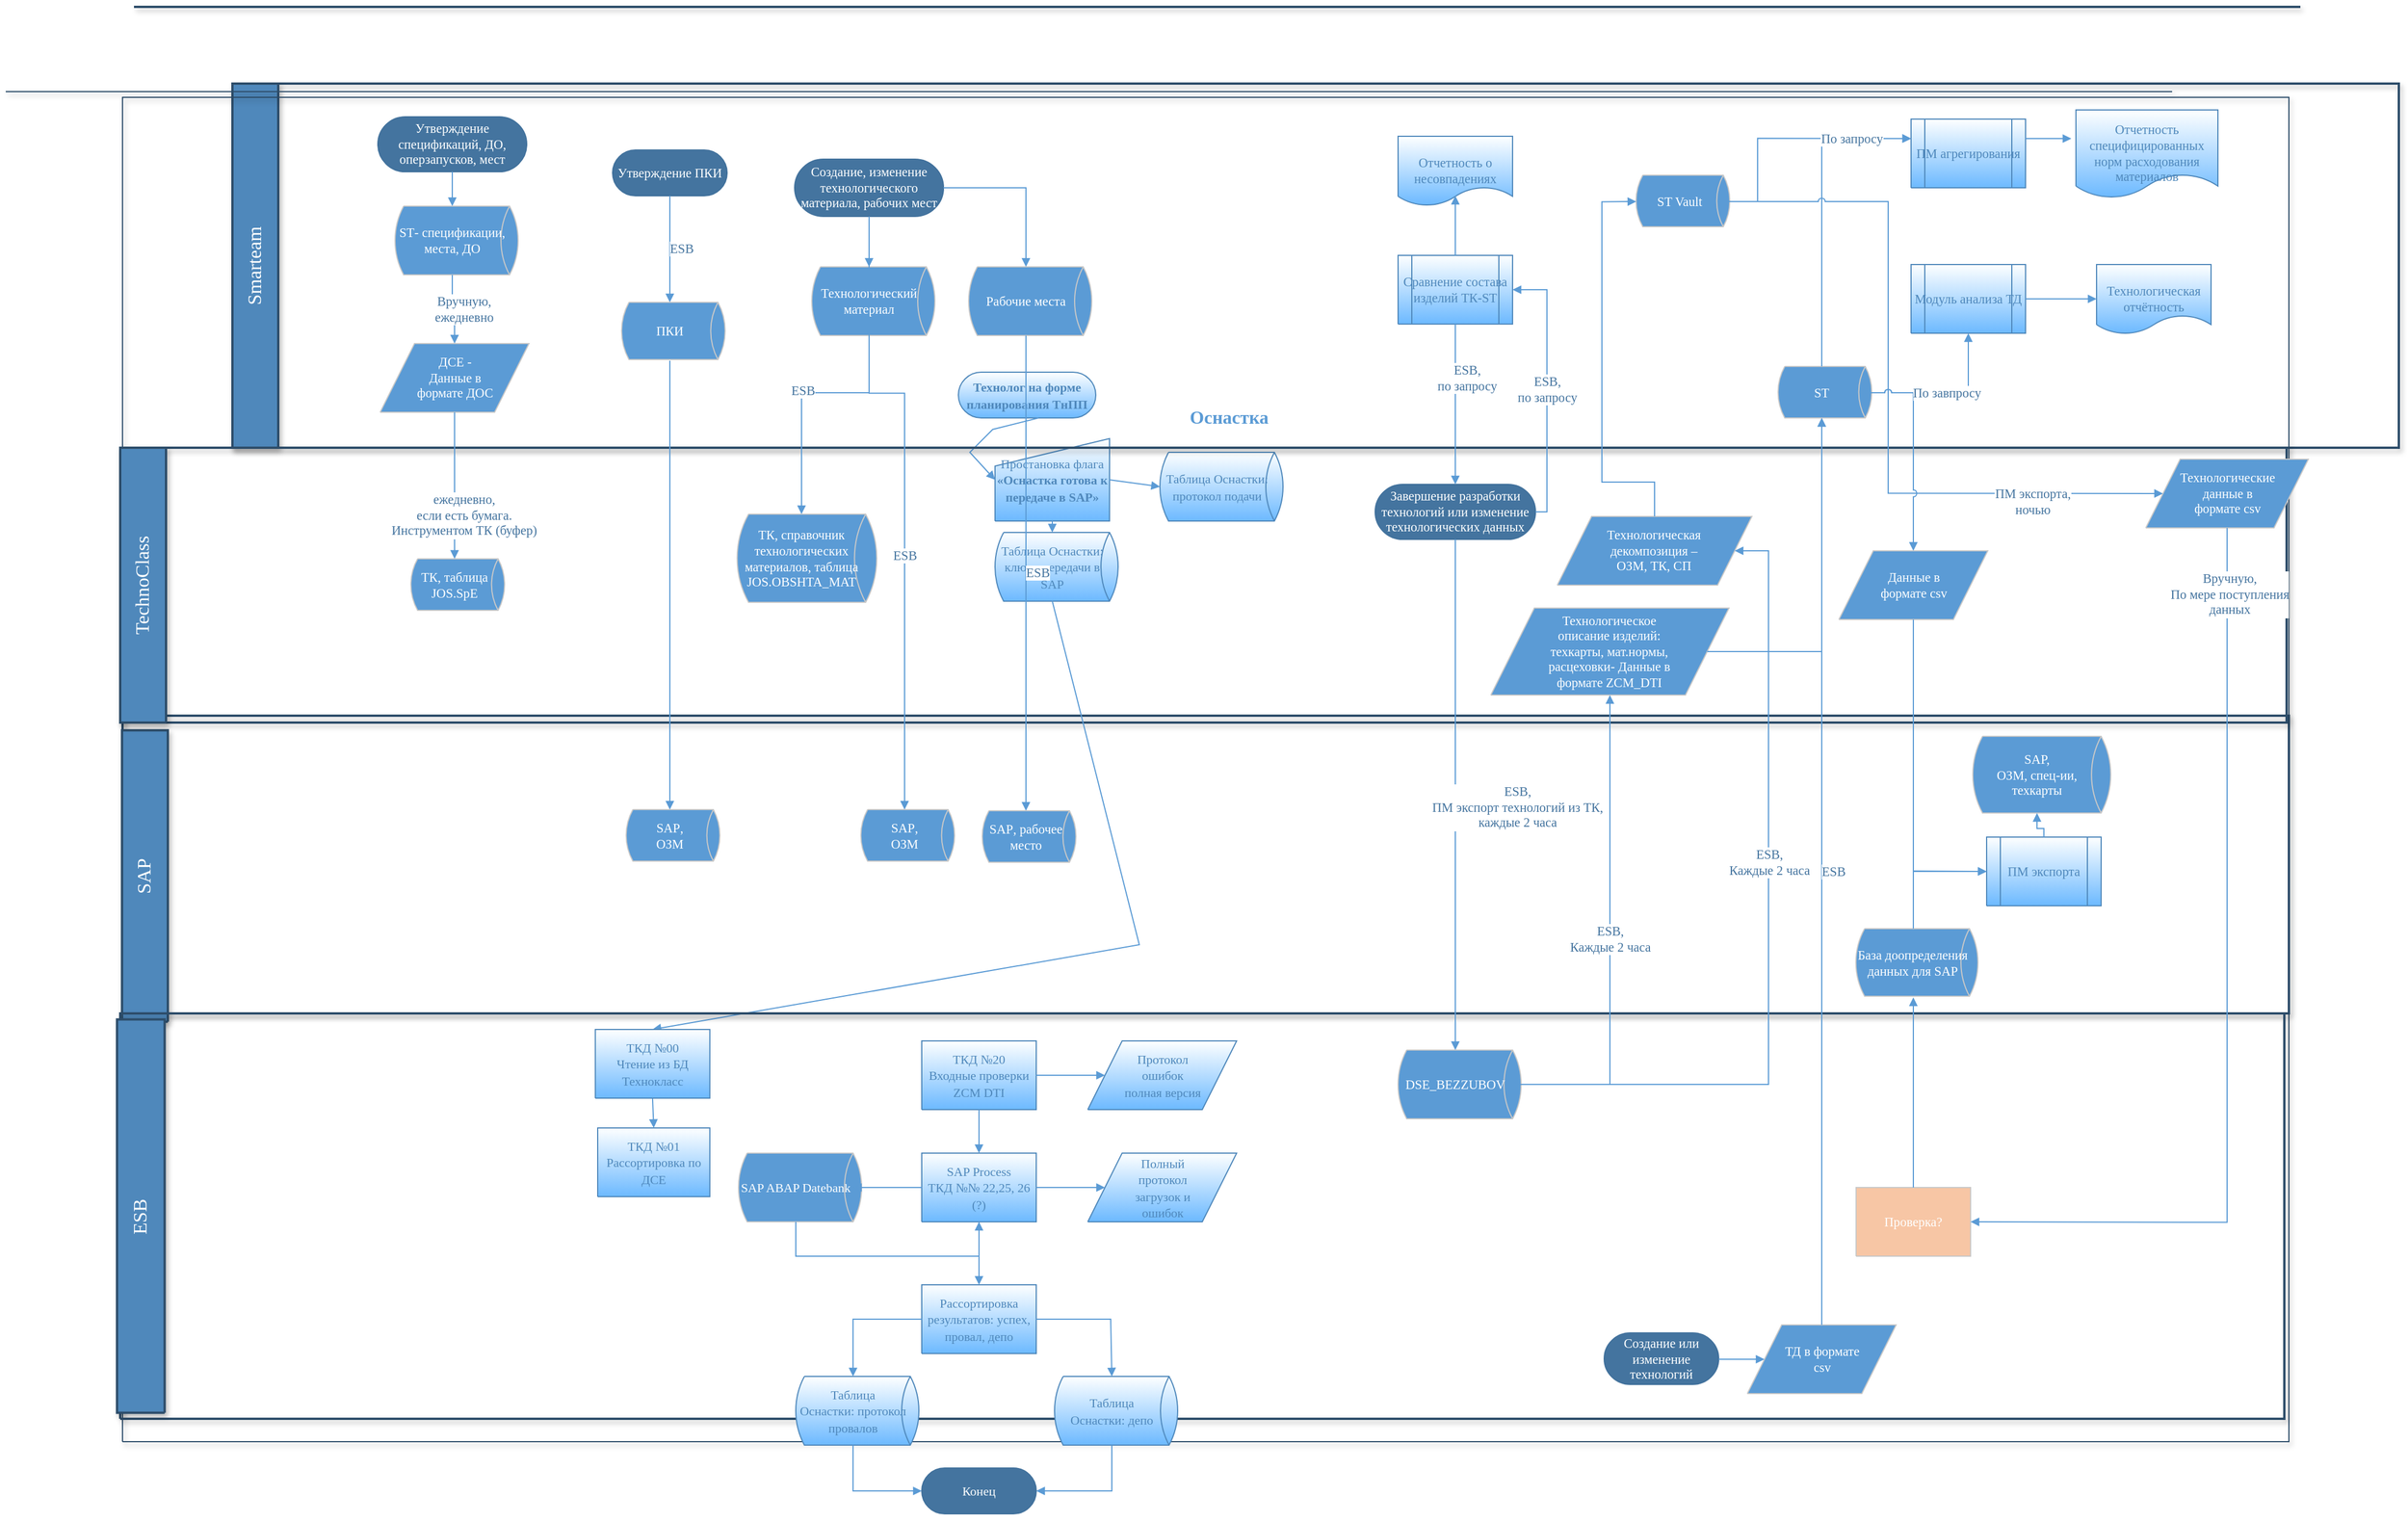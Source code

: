 <mxfile version="17.4.6" type="github" pages="6">
  <diagram name="Главные потоки данных" id="Page-1">
    <mxGraphModel dx="1792" dy="1684" grid="1" gridSize="10" guides="1" tooltips="1" connect="1" arrows="1" fold="1" page="1" pageScale="1" pageWidth="850" pageHeight="1100" math="0" shadow="0">
      <root>
        <mxCell id="0" />
        <mxCell id="1" value="Блок-схема" parent="0" />
        <mxCell id="10" style="vsdxID=9;fillColor=none;gradientColor=none;strokeColor=none;strokeWidth=2;shadow=1;labelBackgroundColor=none;rounded=0;html=1;whiteSpace=wrap;" parent="1" vertex="1">
          <mxGeometry x="8" y="58" width="1892" height="318" as="geometry" />
        </mxCell>
        <mxCell id="11" style="vsdxID=10;fillColor=#4f88bb;gradientColor=none;fillOpacity=0;shape=stencil(nZBLDoAgDERP0z3SIyjew0SURgSD+Lu9kMZoXLhwN9O+tukAlrNpJg1SzDH4QW/URgNYgZTkjA4UkwJUgGXng+6DX1zLfmoymdXo17xh5zmRJ6Q42BWCfc2oJfdAr+Yv+AP9Cb7OJ3H/2JG1HNGz/84klThPVCc=);strokeColor=#2d4d6a;strokeWidth=2;shadow=1;labelBackgroundColor=none;rounded=0;html=1;whiteSpace=wrap;" parent="10" vertex="1">
          <mxGeometry width="1892" height="318" as="geometry" />
        </mxCell>
        <mxCell id="12" value="&lt;div style=&quot;font-size: 1px&quot;&gt;&lt;font style=&quot;font-size:16.93px;font-family:Calibri;color:#feffff;direction:ltr;letter-spacing:0px;line-height:120%;opacity:1&quot;&gt;Smarteam&lt;br/&gt;&lt;/font&gt;&lt;/div&gt;" style="verticalAlign=middle;align=center;vsdxID=11;rotation=270;fillColor=#4f88bb;gradientColor=none;shape=stencil(nZBLDoAgDERP0z3SIyjew0SURgSD+Lu9kMZoXLhwN9O+tukAlrNpJg1SzDH4QW/URgNYgZTkjA4UkwJUgGXng+6DX1zLfmoymdXo17xh5zmRJ6Q42BWCfc2oJfdAr+Yv+AP9Cb7OJ3H/2JG1HNGz/84klThPVCc=);strokeColor=#2d4d6a;strokeWidth=2;shadow=1;labelBackgroundColor=none;rounded=0;html=1;whiteSpace=wrap;" parent="10" vertex="1">
          <mxGeometry x="-139" y="139" width="318" height="40" as="geometry" />
        </mxCell>
        <mxCell id="6" style="vsdxID=4;fillColor=#44749f;gradientColor=none;fillOpacity=0;shape=stencil(nZBLDoAgDERP0z3SIyjew0SURgSD+Lu9kMZoXLhwN9N5bdMClrNpJg1SzDH4QW/URgNYgZTkjA4UkwJUgGXng+6DX1zLfmoymdXo1zxh5z6RO6Q42BWCfc2oJfdAr/AX/IH+BF/rk7hv7MjaZ/L+RirxJ1Gd);strokeColor=#2d4d6a;strokeWidth=2;shadow=1;labelBackgroundColor=none;rounded=0;html=1;whiteSpace=wrap;" parent="1" vertex="1">
          <mxGeometry x="8" y="58" width="1892" height="1174" as="geometry" />
        </mxCell>
        <mxCell id="7" style="vsdxID=6;fillColor=none;gradientColor=none;strokeColor=none;strokeWidth=2;shadow=1;labelBackgroundColor=none;rounded=0;html=1;whiteSpace=wrap;" parent="1" vertex="1">
          <mxGeometry x="-90" y="376" width="1914.5" height="868" as="geometry" />
        </mxCell>
        <mxCell id="26" style="vsdxID=12;fillColor=none;gradientColor=none;strokeColor=none;shadow=1;labelBackgroundColor=none;rounded=0;html=1;whiteSpace=wrap;" parent="7" vertex="1">
          <mxGeometry x="52" y="-386" width="1862.5" height="1254" as="geometry" />
        </mxCell>
        <mxCell id="4" style="vsdxID=2;fillColor=#4f88bb;gradientColor=none;fillOpacity=0;shape=stencil(nZBLDoAgDERP0z3SIyjew0SURgSD+Lu9kMZoXLhwN9O+tukAlrNpJg1SzDH4QW/URgNYgZTkjA4UkwJUgGXng+6DX1zLfmoymdXo17xh5zmRJ6Q42BWCfc2oJfdAr+Yv+AP9Cb7OJ3H/2JG1HNGz/84klThPVCc=);strokeColor=#2d4d6a;shadow=1;labelBackgroundColor=none;rounded=0;html=1;whiteSpace=wrap;" parent="26" vertex="1">
          <mxGeometry x="-50" y="80" width="1892" height="1174" as="geometry" />
        </mxCell>
        <mxCell id="14" style="vsdxID=30;fillColor=#4f88bb;gradientColor=none;fillOpacity=0;shape=stencil(nZBLDoAgDERP0z3SIyjew0SURgSD+Lu9kMZoXLhwN9O+tukAlrNpJg1SzDH4QW/URgNYgZTkjA4UkwJUgGXng+6DX1zLfmoymdXo17xh5zmRJ6Q42BWCfc2oJfdAr+Yv+AP9Cb7OJ3H/2JG1HNGz/84klThPVCc=);strokeColor=#2d4d6a;strokeWidth=2;shadow=1;labelBackgroundColor=none;rounded=0;html=1;whiteSpace=wrap;" parent="26" vertex="1">
          <mxGeometry x="-50" y="620" width="1892" height="260" as="geometry" />
        </mxCell>
        <mxCell id="27" value="&lt;div style=&quot;font-size: 1px&quot;&gt;&lt;/div&gt;" style="verticalAlign=middle;align=center;vsdxID=13;fillColor=none;gradientColor=none;fillOpacity=0;strokeColor=none;strokeWidth=2;shadow=1;spacingTop=-1;spacingBottom=-1;spacingLeft=-1;spacingRight=-1;labelBackgroundColor=none;rounded=0;html=1;whiteSpace=wrap;" parent="26" vertex="1">
          <mxGeometry x="-60" y="10" width="1852" height="1174" as="geometry" />
        </mxCell>
        <mxCell id="13" style="vsdxID=29;fillColor=none;gradientColor=none;strokeColor=none;strokeWidth=2;shadow=1;labelBackgroundColor=none;rounded=0;html=1;whiteSpace=wrap;" parent="26" vertex="1">
          <mxGeometry x="-50" y="630" width="1852.5" height="260" as="geometry" />
        </mxCell>
        <mxCell id="15" value="&lt;div style=&quot;font-size: 1px&quot;&gt;&lt;font style=&quot;font-size:16.93px;font-family:Calibri;color:#feffff;direction:ltr;letter-spacing:0px;line-height:120%;opacity:1&quot;&gt;SAP&lt;br/&gt;&lt;/font&gt;&lt;/div&gt;" style="verticalAlign=middle;align=center;vsdxID=31;rotation=270;fillColor=#4f88bb;gradientColor=none;shape=stencil(nZBLDoAgDERP0z3SIyjew0SURgSD+Lu9kMZoXLhwN9O+tukAlrNpJg1SzDH4QW/URgNYgZTkjA4UkwJUgGXng+6DX1zLfmoymdXo17xh5zmRJ6Q42BWCfc2oJfdAr+Yv+AP9Cb7OJ3H/2JG1HNGz/84klThPVCc=);strokeColor=#2d4d6a;strokeWidth=2;shadow=1;labelBackgroundColor=none;rounded=0;html=1;whiteSpace=wrap;" parent="13" vertex="1">
          <mxGeometry x="-107.703" y="110" width="254.572" height="40" as="geometry" />
        </mxCell>
        <mxCell id="28" style="vsdxID=14;fillColor=#4f88bb;gradientColor=none;shape=stencil(rZBLDoAgDERP0z3SI/i5B4kojQgE8Xd7IY3RuHY303lt0gGsF6OCBimWFP2kd+qTAWxASnJGR0pZAbaA9eCjHqNfXc8+qEIWNfutXDh4T5QNKU52lWDfMWrJvdA7/B/+C83i+XMga7mmd/7tJY+4U2wv);strokeColor=#2d4d6a;strokeWidth=2;shadow=1;spacingTop=-1;spacingBottom=-1;spacingLeft=-1;spacingRight=-1;labelBackgroundColor=none;rounded=0;html=1;whiteSpace=wrap;" parent="26" vertex="1">
          <mxGeometry x="-40" width="1892" height="1" as="geometry" />
        </mxCell>
        <mxCell id="aiZ5YFlCJB_l73qEYntE-112" value="&lt;font style=&quot;font-size:11px;font-family:Calibri;color:#4f88bb;direction:ltr;letter-spacing:0px;line-height:120%;opacity:1&quot;&gt;&lt;b&gt;Технолог на форме планирования ТнПП&lt;br/&gt;&lt;/b&gt;&lt;/font&gt;" style="verticalAlign=middle;align=center;vsdxID=1;fillColor=#feffff;gradientColor=#6cb9ff;shape=stencil(tVJBDsIgEHwNRxpkY/Ve6z+IpS0RoVnQ1t8LUmO1aS/G2+zO7G4GhkDhWtFJwpnzaM+yV5VvCRwI58q0EpUPiEBJoKgtygbt1VSp7kRURnSxt7hhSHObPMt3cYqz+9hh7Fkfk1wrM5HvIQNYkws8BQ7n23HUb5N8eeGLp2JQjqL1witrPjgtsJE0nKK1Fs14KlGul7KbtFe8zK3/5GT5Jf/iJYD3n9ZK6xSJKf+dgdBK+YHyAQ==);strokeColor=#4f88bb;spacingTop=-1;spacingBottom=-1;spacingLeft=-1;spacingRight=-1;labelBackgroundColor=none;rounded=0;html=1;whiteSpace=wrap;" vertex="1" parent="26">
          <mxGeometry x="680" y="320" width="120" height="40" as="geometry" />
        </mxCell>
        <mxCell id="aiZ5YFlCJB_l73qEYntE-113" value="&lt;p style=&quot;align:center;margin-left:0;margin-right:0;margin-top:0px;margin-bottom:0px;text-indent:0;valign:middle;direction:ltr;&quot;&gt;&lt;font style=&quot;font-size:11px;font-family:Calibri;color:#4f88bb;direction:ltr;letter-spacing:0px;line-height:120%;opacity:1&quot;&gt;Простановка флага &lt;/font&gt;&lt;font style=&quot;font-size:11px;font-family:Themed;color:#4f88bb;direction:ltr;letter-spacing:0px;line-height:120%;opacity:1&quot;&gt;&lt;b&gt;«Оснастка готова к передаче в &lt;/b&gt;&lt;/font&gt;&lt;font style=&quot;font-size:11px;font-family:Themed;color:#4f88bb;direction:ltr;letter-spacing:0px;line-height:120%;opacity:1&quot;&gt;&lt;b&gt;SAP&lt;/b&gt;&lt;/font&gt;&lt;font style=&quot;font-size:11px;font-family:Themed;color:#4f88bb;direction:ltr;letter-spacing:0px;line-height:120%;opacity:1&quot;&gt;&lt;b&gt;»&lt;/b&gt;&lt;/font&gt;&lt;font style=&quot;font-size:11px;font-family:Themed;color:#4f88bb;direction:ltr;letter-spacing:0px;line-height:120%;opacity:1&quot;&gt;&lt;br/&gt;&lt;/font&gt;&lt;/p&gt;" style="verticalAlign=middle;align=center;vsdxID=2;fillColor=#feffff;gradientColor=#6cb9ff;shape=stencil(nZBLDoMwDERP4y1KM0egcA8kQmM1JCiEfm5PIqsqZVEhdjP2s2UPoZ5tNxnSak4x3M2T+2QJV9KavTWRU1aEhlAPIZpbDIvvxU9dIYsaw6NseMmcKhNavcVdlPhWUMd+g36ap+A/6C8IVMBReHdCFt8/B3ZOYtr297nkkmSKZgU=);strokeColor=#4f88bb;spacingTop=-1;spacingBottom=-1;spacingLeft=-1;spacingRight=-1;labelBackgroundColor=none;rounded=0;html=1;whiteSpace=wrap;" vertex="1" parent="26">
          <mxGeometry x="712" y="378" width="100" height="72" as="geometry" />
        </mxCell>
        <mxCell id="aiZ5YFlCJB_l73qEYntE-114" value="&lt;p style=&quot;align:center;margin-left:0;margin-right:0;margin-top:0px;margin-bottom:0px;text-indent:0;valign:middle;direction:ltr;&quot;&gt;&lt;font style=&quot;font-size:11px;font-family:Calibri;color:#4f88bb;direction:ltr;letter-spacing:0px;line-height:120%;opacity:1&quot;&gt;Таблица Оснастки: ключи передачи в &lt;/font&gt;&lt;font style=&quot;font-size:11px;font-family:Themed;color:#4f88bb;direction:ltr;letter-spacing:0px;line-height:120%;opacity:1&quot;&gt;SAP&lt;br/&gt;&lt;/font&gt;&lt;/p&gt;" style="verticalAlign=middle;align=center;vsdxID=4;fillColor=#feffff;gradientColor=#6cb9ff;shape=stencil(1VNBEoMgDHwNRxyEqT7Atv9gKipTCk6kVX9fKGrVKYceeuhtN9kksyQgVnQNbwWipLNgrqKXpW0QOyJKpW4ESOsQYifEisqAqMHcdRl4y73So5t5+A5DqMuTg6+hZAycvNg5SJXUK2lKSFzK4eIyMEkzluRTXxjn6iyhUyzScOED5oPsMBjLrTR6PY4oDrXAbhyuFK83qa4Xol2F07iXve159Fduso2bzy/5Ey8OvPdZSaXCOSz52LL/boMk6nrn2IH9xbtQ+C3s9AQ=);strokeColor=#4f88bb;spacingTop=-1;spacingBottom=-1;spacingLeft=-1;spacingRight=-1;labelBackgroundColor=none;rounded=0;html=1;whiteSpace=wrap;" vertex="1" parent="26">
          <mxGeometry x="712" y="460" width="100" height="60" as="geometry" />
        </mxCell>
        <mxCell id="aiZ5YFlCJB_l73qEYntE-115" value="&lt;p style=&quot;align:center;margin-left:0;margin-right:0;margin-top:0px;margin-bottom:0px;text-indent:0;valign:middle;direction:ltr;&quot;&gt;&lt;font style=&quot;font-size:11px;font-family:Calibri;color:#4f88bb;direction:ltr;letter-spacing:0px;line-height:120%;opacity:1&quot;&gt;Таблица Оснастки: протокол  подачи&lt;br/&gt;&lt;/font&gt;&lt;/p&gt;" style="verticalAlign=middle;align=center;vsdxID=5;fillColor=#feffff;gradientColor=#6cb9ff;shape=stencil(1VNBEoMgDHwNRxyEqT7Atv9gKipTCk6kVX9fKGrVKYceeuhtN9kksyQgVnQNbwWipLNgrqKXpW0QOyJKpW4ESOsQYifEisqAqMHcdRl4y73So5t5+A5DqMuTg6+hZAycvNg5SJXUK2lKSFzK4eIyMEkzluRTXxjn6iyhUyzScOED5oPsMBjLrTR6PY4oDrXAbhyuFK83qa4Xol2F07iXve159Fduso2bzy/5Ey8OvPdZSaXCOSz52LL/boMk6nrn2IH9xbtQ+C3s9AQ=);strokeColor=#4f88bb;spacingTop=-1;spacingBottom=-1;spacingLeft=-1;spacingRight=-1;labelBackgroundColor=none;rounded=0;html=1;whiteSpace=wrap;" vertex="1" parent="26">
          <mxGeometry x="856" y="390" width="100" height="60" as="geometry" />
        </mxCell>
        <mxCell id="aiZ5YFlCJB_l73qEYntE-118" value="&lt;font style=&quot;font-size:16px;font-family:Calibri;color:#5b9bd5;direction:ltr;letter-spacing:0px;line-height:120%;opacity:1&quot;&gt;&lt;b&gt;Оснастка&lt;br/&gt;&lt;/b&gt;&lt;/font&gt;" style="verticalAlign=middle;align=center;vsdxID=35;fillColor=none;gradientColor=none;shape=stencil(nZBLDoAgDERP0z3SIyjew0SURgSD+Lu9kMZoXLhwN9O+tukAlrNpJg1SzDH4QW/URgNYgZTkjA4UkwJUgGXng+6DX1zLfmoymdXo17xh5zmRJ6Q42BWCfc2oJfdAr+Yv+AP9Cb7OJ3H/2JG1HNGz/84klThPVCc=);strokeColor=none;spacingTop=-1;spacingBottom=-1;spacingLeft=-1;spacingRight=-1;labelBackgroundColor=none;rounded=0;html=1;whiteSpace=wrap;" vertex="1" parent="26">
          <mxGeometry x="846" y="351" width="141" height="16" as="geometry" />
        </mxCell>
        <mxCell id="aiZ5YFlCJB_l73qEYntE-121" style="vsdxID=10;edgeStyle=none;startArrow=none;endArrow=block;startSize=5;endSize=5;strokeColor=#5b9bd5;spacingTop=0;spacingBottom=0;spacingLeft=0;spacingRight=0;verticalAlign=middle;html=1;labelBackgroundColor=#ffffff;rounded=0;exitX=1;exitY=0.5;exitDx=0;exitDy=0;exitPerimeter=0;entryX=0;entryY=0.5;entryDx=0;entryDy=0;entryPerimeter=0;" edge="1" source="aiZ5YFlCJB_l73qEYntE-113" target="aiZ5YFlCJB_l73qEYntE-115" parent="26">
          <mxGeometry relative="1" as="geometry">
            <mxPoint as="offset" />
            <Array as="points" />
          </mxGeometry>
        </mxCell>
        <mxCell id="aiZ5YFlCJB_l73qEYntE-122" style="vsdxID=9;edgeStyle=none;startArrow=none;endArrow=block;startSize=5;endSize=5;strokeColor=#5b9bd5;spacingTop=0;spacingBottom=0;spacingLeft=0;spacingRight=0;verticalAlign=middle;html=1;labelBackgroundColor=#ffffff;rounded=0;exitX=0.5;exitY=1;exitDx=0;exitDy=0;exitPerimeter=0;entryX=0.5;entryY=0;entryDx=0;entryDy=0;entryPerimeter=0;" edge="1" source="aiZ5YFlCJB_l73qEYntE-113" target="aiZ5YFlCJB_l73qEYntE-114" parent="26">
          <mxGeometry relative="1" as="geometry">
            <mxPoint x="10" as="offset" />
            <Array as="points" />
          </mxGeometry>
        </mxCell>
        <mxCell id="aiZ5YFlCJB_l73qEYntE-123" style="vsdxID=8;edgeStyle=none;startArrow=none;endArrow=block;startSize=5;endSize=5;strokeColor=#5b9bd5;spacingTop=0;spacingBottom=0;spacingLeft=0;spacingRight=0;verticalAlign=middle;html=1;labelBackgroundColor=#ffffff;rounded=0;entryX=0;entryY=0.5;entryDx=0;entryDy=0;entryPerimeter=0;" edge="1" target="aiZ5YFlCJB_l73qEYntE-113" parent="26">
          <mxGeometry relative="1" as="geometry">
            <mxPoint y="-1" as="offset" />
            <Array as="points">
              <mxPoint x="710" y="370" />
              <mxPoint x="690" y="390" />
            </Array>
            <mxPoint x="750" y="360" as="sourcePoint" />
          </mxGeometry>
        </mxCell>
        <mxCell id="aiZ5YFlCJB_l73qEYntE-117" value="&lt;font style=&quot;font-size:11px;font-family:Calibri;color:#4f88bb;direction:ltr;letter-spacing:0px;line-height:120%;opacity:1&quot;&gt;ТКД №01&lt;br/&gt;Рассортировка по ДСЕ&lt;br/&gt;&lt;/font&gt;" style="verticalAlign=middle;align=center;vsdxID=7;fillColor=#feffff;gradientColor=#6cb9ff;shape=stencil(nZBLDoAgDERP0z3SIyjew0SURgSD+Lu9kMZoXLhwN9O+tukAlrNpJg1SzDH4QW/URgNYgZTkjA4UkwJUgGXng+6DX1zLfmoymdXo17xh5zmRJ6Q42BWCfc2oJfdAr+Yv+AP9Cb7OJ3H/2JG1HNGz/84klThPVCc=);strokeColor=#4f88bb;spacingTop=-1;spacingBottom=-1;spacingLeft=-1;spacingRight=-1;labelBackgroundColor=none;rounded=0;html=1;whiteSpace=wrap;" vertex="1" parent="26">
          <mxGeometry x="364.999" y="980" width="97.912" height="60" as="geometry" />
        </mxCell>
        <mxCell id="8" style="vsdxID=7;fillColor=#4f88bb;gradientColor=none;fillOpacity=0;shape=stencil(nZBLDoAgDERP0z3SIyjew0SURgSD+Lu9kMZoXLhwN9O+tukAlrNpJg1SzDH4QW/URgNYgZTkjA4UkwJUgGXng+6DX1zLfmoymdXo17xh5zmRJ6Q42BWCfc2oJfdAr+Yv+AP9Cb7OJ3H/2JG1HNGz/84klThPVCc=);strokeColor=#2d4d6a;strokeWidth=2;shadow=1;labelBackgroundColor=none;rounded=0;html=1;whiteSpace=wrap;" parent="7" vertex="1">
          <mxGeometry width="1892" height="240" as="geometry" />
        </mxCell>
        <mxCell id="9" value="&lt;div style=&quot;font-size: 1px&quot;&gt;&lt;font style=&quot;font-size:16.93px;font-family:Calibri;color:#feffff;direction:ltr;letter-spacing:0px;line-height:120%;opacity:1&quot;&gt;TechnoClass&lt;br/&gt;&lt;/font&gt;&lt;/div&gt;" style="verticalAlign=middle;align=center;vsdxID=8;rotation=270;fillColor=#4f88bb;gradientColor=none;shape=stencil(nZBLDoAgDERP0z3SIyjew0SURgSD+Lu9kMZoXLhwN9O+tukAlrNpJg1SzDH4QW/URgNYgZTkjA4UkwJUgGXng+6DX1zLfmoymdXo17xh5zmRJ6Q42BWCfc2oJfdAr+Yv+AP9Cb7OJ3H/2JG1HNGz/84klThPVCc=);strokeColor=#2d4d6a;strokeWidth=2;shadow=1;labelBackgroundColor=none;rounded=0;html=1;whiteSpace=wrap;" parent="7" vertex="1">
          <mxGeometry x="-100" y="100" width="240" height="40" as="geometry" />
        </mxCell>
        <mxCell id="25" style="vsdxID=5;fillColor=#44749f;gradientColor=none;shape=stencil(nZBLDoAgDERP0z3SIyDew0QUooJB/N1eSGM0LFywm2lf23QAxarbRQFna/BuVIfpggasgXNjtfImRAUoAUXvvBq822xHfmkTmdTs9rThpDmWJji7yFWMfEPoZOwHfZpF8A9aCGbno3h/jCYPIJYoPJQ3);strokeColor=#2d4d6a;strokeWidth=2;shadow=1;labelBackgroundColor=none;rounded=0;html=1;whiteSpace=wrap;" parent="1" vertex="1">
          <mxGeometry x="48" y="58" width="1852" height="1174" as="geometry" />
        </mxCell>
        <UserObject label="&lt;div style=&quot;font-size: 1px&quot;&gt;&lt;font style=&quot;font-size:11.29px;font-family:Calibri;color:#feffff;direction:ltr;letter-spacing:0px;line-height:120%;opacity:1&quot;&gt;Утверждение спецификаций, ДО, оперзапусков, мест&lt;br/&gt;&lt;/font&gt;&lt;/div&gt;" Function="Smarteam" id="29">
          <mxCell style="verticalAlign=middle;align=center;vsdxID=36;fillColor=#44749f;gradientColor=none;shape=stencil(tVLREoIgEPwaHnEQtPHd7D+YRGUicA5K+/sgbNLMXpre9m737mZhESttx3uBKLEOzEkMsnYdYntEqdSdAOk8QqxCrGwMiBbMRdex7nlQBnQ217BhjHNpkWS7MEXJbeoQ8qgPUa6knsmLNMmzb3IOR8/BejtM+jzKtxc+ecxHaTEYx500esEpDq3A/hRuFG8XlB2E6Fftj17W1n9ysv2Sf/HiwetPG6lUjMScf8+Ab8X8sOoO);strokeColor=#41719c;spacingTop=-1;spacingBottom=-1;spacingLeft=-1;spacingRight=-1;labelBackgroundColor=none;rounded=0;html=1;whiteSpace=wrap;" parent="1" vertex="1">
            <mxGeometry x="135" y="87" width="130" height="48" as="geometry" />
          </mxCell>
        </UserObject>
        <UserObject label="&lt;div style=&quot;font-size: 1px&quot;&gt;&lt;font style=&quot;font-size:11.29px;font-family:Calibri;color:#feffff;direction:ltr;letter-spacing:0px;line-height:120%;opacity:1&quot;&gt;ST&lt;/font&gt;&lt;font style=&quot;font-size:11.29px;font-family:Themed;color:#feffff;direction:ltr;letter-spacing:0px;line-height:120%;opacity:1&quot;&gt;- спецификации, места, ДО&lt;br/&gt;&lt;/font&gt;&lt;/div&gt;" Function="Smarteam" id="30">
          <mxCell style="verticalAlign=middle;align=center;vsdxID=38;fillColor=#5b9bd5;gradientColor=none;shape=stencil(1VNBEoMgDHwNRxyEqT7Atv9gKipTCk6kVX9fKGrVKYceeuhtN9kksyQgVnQNbwWipLNgrqKXpW0QOyJKpW4ESOsQYifEisqAqMHcdRl4y73So5t5+A5DqMuTg6+hZAycvNg5SJXUK2lKSFzK4eIyMEkzluRTXxjn6iyhUyzScOED5oPsMBjLrTR6PY4oDrXAbhyuFK83qa4Xol2F07iXve159Fduso2bzy/5Ey8OvPdZSaXCOSz52LL/boMk6nrn2IH9xbtQ+C3s9AQ=);strokeColor=#c8c8c8;spacingTop=-1;spacingBottom=-1;spacingLeft=-1;spacingRight=-1;labelBackgroundColor=none;rounded=0;html=1;whiteSpace=wrap;" parent="1" vertex="1">
            <mxGeometry x="150" y="165" width="100" height="60" as="geometry" />
          </mxCell>
        </UserObject>
        <UserObject label="&lt;div style=&quot;font-size: 1px&quot;&gt;&lt;font style=&quot;font-size:11.29px;font-family:Calibri;color:#feffff;direction:ltr;letter-spacing:0px;line-height:120%;opacity:1&quot;&gt;ТК, таблица &lt;/font&gt;&lt;font style=&quot;font-size:11.29px;font-family:Themed;color:#feffff;direction:ltr;letter-spacing:0px;line-height:120%;opacity:1&quot;&gt;JOS.SpE &lt;br/&gt;&lt;/font&gt;&lt;/div&gt;" Function="TechnoClass" id="31">
          <mxCell style="verticalAlign=middle;align=center;vsdxID=40;fillColor=#5b9bd5;gradientColor=none;shape=stencil(1VNBEoMgDHwNRxiEKT7Atv9gKipTKk6kVX9fLGrVkWMPve0mm2SWBMSztpKNQoy2DuxddTp3FeJnxJiuKwXaeYT4BfGssKBKsM86D7yRo3JED/saO/ShLiWnsYbRIXD6YdcgNbpeSRNK41IJN5+BSSo4Sae+MMzVgrApFmm48B7LXrcYrJNO23o9jhoJpcJ+HC6MLDeptlOqWYWTuJe97Xn0sRtG2N4MJ0JszBw/5E+sePBdZ6GNCdew5GO7/rsF0qjrnWMP9gfvQ+Gz8Msb);strokeColor=#c8c8c8;spacingTop=-1;spacingBottom=-1;spacingLeft=-1;spacingRight=-1;labelBackgroundColor=none;rounded=0;html=1;whiteSpace=wrap;" parent="1" vertex="1">
            <mxGeometry x="164" y="473" width="76" height="45" as="geometry" />
          </mxCell>
        </UserObject>
        <UserObject label="" Function="Smarteam" id="32">
          <mxCell style="vsdxID=49;fillColor=#5b9bd5;gradientColor=none;shape=stencil(UzV2Ls5ILEhVNTIoLinKz04tz0wpyVA1dlE1MsrMy0gtyiwBslSNXVWNndPyi1LTi/JL81Ig/IJEkEoQKze/DGRCBUSfrqEpSI+RQSWEb2hgAOa7QRTnZOYhKbYgQa0hmsH4lBKtkoBrgQyEP9Myc3IgwYQsjx4uQCFImBq7AgA=);strokeColor=#c8c8c8;spacingTop=-1;spacingBottom=-1;spacingLeft=-1;spacingRight=-1;labelBackgroundColor=none;rounded=0;html=1;whiteSpace=wrap;" parent="1" vertex="1">
            <mxGeometry x="152" y="285" width="100" height="60" as="geometry" />
          </mxCell>
        </UserObject>
        <mxCell id="33" value="&lt;div style=&quot;font-size: 1px&quot;&gt;&lt;font style=&quot;font-size:11.29px;font-family:Calibri;color:#feffff;direction:ltr;letter-spacing:0px;line-height:120%;opacity:1&quot;&gt;ДСЕ - Данные в формате ДОС&lt;/font&gt;&lt;font style=&quot;font-size:11.29px;font-family:Themed;color:#ff0000;direction:ltr;letter-spacing:0px;line-height:120%;opacity:1&quot;&gt;&lt;br/&gt;&lt;/font&gt;&lt;/div&gt;" style="text;vsdxID=49;fillColor=none;gradientColor=none;strokeColor=none;spacingTop=-1;spacingBottom=-1;spacingLeft=-1;spacingRight=-1;labelBackgroundColor=none;rounded=0;html=1;whiteSpace=wrap;verticalAlign=middle;align=center;;html=1;" parent="32" vertex="1">
          <mxGeometry x="16.67" width="66.67" height="60" as="geometry" />
        </mxCell>
        <UserObject label="&lt;div style=&quot;font-size: 1px&quot;&gt;&lt;font style=&quot;font-size:11.29px;font-family:Calibri;color:#feffff;direction:ltr;letter-spacing:0px;line-height:120%;opacity:1&quot;&gt;Утверждение ПКИ&lt;br/&gt;&lt;/font&gt;&lt;/div&gt;" Function="Smarteam" id="34">
          <mxCell style="verticalAlign=middle;align=center;vsdxID=59;fillColor=#44749f;gradientColor=none;shape=stencil(tVLLDsIgEPwajiQIMfFe638Qu22JCM2Ctv69kK0Rm9qDibeZndkXC1NV6PUATIoQ0V9gNE3smToyKY3rAU1MiKmaqar1CB36m2uIDzo7M7r6e64wUZ4UOUWKB9GdIH4irzWu8B42vRrPScNFXZzN+5mvl3qJXE8mcPRRR+Pdh2Y1dsBTE95a3c0TkBRGgKEIb6wg1/r+ssCXd/vLCgm8z9caa+n6pb48dwrRV1H1Ew==);strokeColor=#41719c;spacingTop=-1;spacingBottom=-1;spacingLeft=-1;spacingRight=-1;labelBackgroundColor=none;rounded=0;html=1;whiteSpace=wrap;" parent="1" vertex="1">
            <mxGeometry x="340" y="116" width="100" height="40" as="geometry" />
          </mxCell>
        </UserObject>
        <UserObject label="&lt;div style=&quot;font-size: 1px&quot;&gt;&lt;font style=&quot;font-size:11.29px;font-family:Calibri;color:#feffff;direction:ltr;letter-spacing:0px;line-height:120%;opacity:1&quot;&gt;SAP&lt;/font&gt;&lt;font style=&quot;font-size:11.29px;font-family:Themed;color:#feffff;direction:ltr;letter-spacing:0px;line-height:120%;opacity:1&quot;&gt;, &lt;br/&gt;ОЗМ&lt;/font&gt;&lt;font style=&quot;font-size:11.29px;font-family:Themed;color:#feffff;direction:ltr;letter-spacing:0px;line-height:120%;opacity:1&quot;&gt;&lt;br/&gt;&lt;/font&gt;&lt;/div&gt;" Function="SAP" id="35">
          <mxCell style="verticalAlign=middle;align=center;vsdxID=62;fillColor=#5b9bd5;gradientColor=none;shape=stencil(1VNBEoMgDHwNRxiEKT7Atv9gKipTKk6kVX9fLGrVkWMPve0mm2SWBMSztpKNQoy2DuxddTp3FeJnxJiuKwXaeYT4BfGssKBKsM86D7yRo3JED/saO/ShLiWnsYbRIXD6YdcgNbpeSRNK41IJN5+BSSo4Sae+MMzVgrApFmm48B7LXrcYrJNO23o9jhoJpcJ+HC6MLDeptlOqWYWTuJe97Xn0sRtG2N4MJ0JszBw/5E+sePBdZ6GNCdew5GO7/rsF0qjrnWMP9gfvQ+Gz8Msb);strokeColor=#c8c8c8;spacingTop=-1;spacingBottom=-1;spacingLeft=-1;spacingRight=-1;labelBackgroundColor=none;rounded=0;html=1;whiteSpace=wrap;" parent="1" vertex="1">
            <mxGeometry x="352" y="692" width="76" height="45" as="geometry" />
          </mxCell>
        </UserObject>
        <UserObject label="&lt;div style=&quot;font-size: 1px&quot;&gt;&lt;font style=&quot;font-size:11.29px;font-family:Calibri;color:#feffff;direction:ltr;letter-spacing:0px;line-height:120%;opacity:1&quot;&gt;Создание, изменение технологического материала, рабочих мест&lt;/font&gt;&lt;font style=&quot;font-size:11.29px;font-family:Themed;color:#feffff;direction:ltr;letter-spacing:0px;line-height:120%;opacity:1&quot;&gt;&lt;br/&gt;&lt;/font&gt;&lt;/div&gt;" Function="Smarteam" id="36">
          <mxCell style="verticalAlign=middle;align=center;vsdxID=68;fillColor=#44749f;gradientColor=none;shape=stencil(tVJBDsIgEHwNRwxCTPVc6z+I3bZEhGZBW38vSI2ttV6Mt9md2d0MDBG5a2QLhDPn0Z6gU6VviNgTzpVpAJUPiIiCiLyyCDXaiylT3cqojOhsr3FDn+bWuxUXcYqz29Bh7FEfklwrM5Jv2SrLvsklHgOH8+046DdJvrzwyVPZK0fReumVNRNOS6yBhlO00rKeUK4DaGftj17m1n9ysvySf/ESwOtPK6V1isSYf89AaKX8iOIO);strokeColor=#41719c;spacingTop=-1;spacingBottom=-1;spacingLeft=-1;spacingRight=-1;labelBackgroundColor=none;rounded=0;html=1;whiteSpace=wrap;" parent="1" vertex="1">
            <mxGeometry x="499" y="124" width="130" height="50" as="geometry" />
          </mxCell>
        </UserObject>
        <UserObject label="&lt;div style=&quot;font-size: 1px&quot;&gt;&lt;font style=&quot;font-size:11.29px;font-family:Calibri;color:#feffff;direction:ltr;letter-spacing:0px;line-height:120%;opacity:1&quot;&gt;ТК, справочник технологических материалов, таблица &lt;/font&gt;&lt;font style=&quot;font-size:11.29px;font-family:Themed;color:#feffff;direction:ltr;letter-spacing:0px;line-height:120%;opacity:1&quot;&gt;JOS.OBSHTA_MAT&lt;br/&gt;&lt;/font&gt;&lt;/div&gt;" Function="TechnoClass" id="37">
          <mxCell style="verticalAlign=middle;align=center;vsdxID=69;fillColor=#5b9bd5;gradientColor=none;shape=stencil(1VPBEoIgEP0ajjIIZXY2+w8mUZlInJVS/z4MNbOYTh267b59u28euyCWNCWvBaKkMaDPopWZKRE7IEplVQqQxkaIpYgluQZRgL5WmctrPjCH6KJvw4TO9cU4iocmSnoHkEd2dFwlqwU3JMRP5XCyFRipO4bj0JGhn7ojTLcO8wyc8y7gnWwC0IYbqaulHFEcChFYuSBXvHgpNa0Q9QIO/V7efE/an+1QzPZrOxs8Cnx5y5+4scFzpblUyl3EXPft++92SLyuV45tsD56C7kPw9I7);strokeColor=#c8c8c8;spacingTop=-1;spacingBottom=-1;spacingLeft=-1;spacingRight=-1;labelBackgroundColor=none;rounded=0;html=1;whiteSpace=wrap;" parent="1" vertex="1">
            <mxGeometry x="449" y="434" width="112" height="77" as="geometry" />
          </mxCell>
        </UserObject>
        <UserObject label="&lt;div style=&quot;font-size: 1px&quot;&gt;&lt;font style=&quot;font-size:11.29px;font-family:Calibri;color:#feffff;direction:ltr;letter-spacing:0px;line-height:120%;opacity:1&quot;&gt;SAP&lt;/font&gt;&lt;font style=&quot;font-size:11.29px;font-family:Themed;color:#feffff;direction:ltr;letter-spacing:0px;line-height:120%;opacity:1&quot;&gt;,&lt;br/&gt; ОЗМ&lt;br/&gt;&lt;/font&gt;&lt;/div&gt;" Function="SAP" id="38">
          <mxCell style="verticalAlign=middle;align=center;vsdxID=75;fillColor=#5b9bd5;gradientColor=none;shape=stencil(1VNBEoMgDHwNRxiEKT7Atv9gKipTKk6kVX9fLGrVkWMPve0mm2SWBMSztpKNQoy2DuxddTp3FeJnxJiuKwXaeYT4BfGssKBKsM86D7yRo3JED/saO/ShLiWnsYbRIXD6YdcgNbpeSRNK41IJN5+BSSo4Sae+MMzVgrApFmm48B7LXrcYrJNO23o9jhoJpcJ+HC6MLDeptlOqWYWTuJe97Xn0sRtG2N4MJ0JszBw/5E+sePBdZ6GNCdew5GO7/rsF0qjrnWMP9gfvQ+Gz8Msb);strokeColor=#c8c8c8;spacingTop=-1;spacingBottom=-1;spacingLeft=-1;spacingRight=-1;labelBackgroundColor=none;rounded=0;html=1;whiteSpace=wrap;" parent="1" vertex="1">
            <mxGeometry x="557" y="692" width="76" height="45" as="geometry" />
          </mxCell>
        </UserObject>
        <UserObject label="&lt;div style=&quot;font-size: 1px&quot;&gt;&lt;font style=&quot;font-size:11.29px;font-family:Calibri;color:#feffff;direction:ltr;letter-spacing:0px;line-height:120%;opacity:1&quot;&gt;SAP&lt;/font&gt;&lt;font style=&quot;font-size:11.29px;font-family:Themed;color:#feffff;direction:ltr;letter-spacing:0px;line-height:120%;opacity:1&quot;&gt;, рабочее место&lt;br/&gt;&lt;/font&gt;&lt;/div&gt;" Function="SAP" id="39">
          <mxCell style="verticalAlign=middle;align=center;vsdxID=82;fillColor=#5b9bd5;gradientColor=none;shape=stencil(1VNBEoMgDHwNRxiEKT7Atv9gKipTKk6kVX9fLGrVkWMPve0mm2SWBMSztpKNQoy2DuxddTp3FeJnxJiuKwXaeYT4BfGssKBKsM86D7yRo3JED/saO/ShLiWnsYbRIXD6YdcgNbpeSRNK41IJN5+BSSo4Sae+MMzVgrApFmm48B7LXrcYrJNO23o9jhoJpcJ+HC6MLDeptlOqWYWTuJe97Xn0sRtG2N4MJ0JszBw/5E+sePBdZ6GNCdew5GO7/rsF0qjrnWMP9gfvQ+Gz8Msb);strokeColor=#c8c8c8;spacingTop=-1;spacingBottom=-1;spacingLeft=-1;spacingRight=-1;labelBackgroundColor=none;rounded=0;html=1;whiteSpace=wrap;" parent="1" vertex="1">
            <mxGeometry x="663" y="693" width="76" height="45" as="geometry" />
          </mxCell>
        </UserObject>
        <UserObject label="&lt;div style=&quot;font-size: 1px&quot;&gt;&lt;font style=&quot;font-size:11.29px;font-family:Calibri;color:#feffff;direction:ltr;letter-spacing:0px;line-height:120%;opacity:1&quot;&gt;ПКИ&lt;br/&gt;&lt;/font&gt;&lt;/div&gt;" Function="Smarteam" id="44">
          <mxCell style="verticalAlign=middle;align=center;vsdxID=95;fillColor=#5b9bd5;gradientColor=none;shape=stencil(1VPBEoIgEP0ajjIIpd2t/oNJVCYSZ6HUvw9DTR05duj23u7b3XnsglhmKt4IRImxoO+ilbmtEDsjSmVdCZDWIcQuiGWFBlGCfta55w0flAN66NfQofN1KT4ONZT0npMPu3qpkvVCGhMSlnK4uQyM0oThdOwL/VSdYDrGAg1n3kW8kyYCbbmVul6OI4pDKSI3LioUL1cp0wrRLMJx2MvW9jR63w3Fp62ZA07SlZn9h/yJFQe+6yykUv4a5nxo13+3QBJ0vXHswPbgXch/FnZ5Aw==);strokeColor=#c8c8c8;spacingTop=-1;spacingBottom=-1;spacingLeft=-1;spacingRight=-1;labelBackgroundColor=none;rounded=0;html=1;whiteSpace=wrap;" parent="1" vertex="1">
            <mxGeometry x="348" y="249" width="84" height="50" as="geometry" />
          </mxCell>
        </UserObject>
        <UserObject label="&lt;div style=&quot;font-size: 1px&quot;&gt;&lt;font style=&quot;font-size:11.29px;font-family:Calibri;color:#feffff;direction:ltr;letter-spacing:0px;line-height:120%;opacity:1&quot;&gt;Технологический материал&lt;/font&gt;&lt;font style=&quot;font-size:11.29px;font-family:Themed;color:#feffff;direction:ltr;letter-spacing:0px;line-height:120%;opacity:1&quot;&gt;&lt;br/&gt;&lt;/font&gt;&lt;/div&gt;" Function="Smarteam" id="45">
          <mxCell style="verticalAlign=middle;align=center;vsdxID=99;fillColor=#5b9bd5;gradientColor=none;shape=stencil(1VNBEoMgDHwNRxyEqT7Atv9gKipTCk6kVX9fKGrVKYceeuhtN9kksyQgVnQNbwWipLNgrqKXpW0QOyJKpW4ESOsQYifEisqAqMHcdRl4y73So5t5+A5DqMuTg6+hZAycvNg5SJXUK2lKSFzK4eIyMEkzluRTXxjn6iyhUyzScOED5oPsMBjLrTR6PY4oDrXAbhyuFK83qa4Xol2F07iXve159Fduso2bzy/5Ey8OvPdZSaXCOSz52LL/boMk6nrn2IH9xbtQ+C3s9AQ=);strokeColor=#c8c8c8;spacingTop=-1;spacingBottom=-1;spacingLeft=-1;spacingRight=-1;labelBackgroundColor=none;rounded=0;html=1;whiteSpace=wrap;" parent="1" vertex="1">
            <mxGeometry x="514" y="218" width="100" height="60" as="geometry" />
          </mxCell>
        </UserObject>
        <UserObject label="&lt;div style=&quot;font-size: 1px&quot;&gt;&lt;font style=&quot;font-size:11.29px;font-family:Calibri;color:#feffff;direction:ltr;letter-spacing:0px;line-height:120%;opacity:1&quot;&gt;Рабочие места&lt;br/&gt;&lt;/font&gt;&lt;/div&gt;" Function="Smarteam" id="46">
          <mxCell style="verticalAlign=middle;align=center;vsdxID=102;fillColor=#5b9bd5;gradientColor=none;shape=stencil(1VNBEoMgDHwNRxyEqT7Atv9gKipTCk6kVX9fKGrVKYceeuhtN9kksyQgVnQNbwWipLNgrqKXpW0QOyJKpW4ESOsQYifEisqAqMHcdRl4y73So5t5+A5DqMuTg6+hZAycvNg5SJXUK2lKSFzK4eIyMEkzluRTXxjn6iyhUyzScOED5oPsMBjLrTR6PY4oDrXAbhyuFK83qa4Xol2F07iXve159Fduso2bzy/5Ey8OvPdZSaXCOSz52LL/boMk6nrn2IH9xbtQ+C3s9AQ=);strokeColor=#c8c8c8;spacingTop=-1;spacingBottom=-1;spacingLeft=-1;spacingRight=-1;labelBackgroundColor=none;rounded=0;html=1;whiteSpace=wrap;" parent="1" vertex="1">
            <mxGeometry x="651" y="218" width="100" height="60" as="geometry" />
          </mxCell>
        </UserObject>
        <UserObject label="&lt;div style=&quot;font-size: 1px&quot;&gt;&lt;font style=&quot;font-size:11.29px;font-family:Calibri;color:#feffff;direction:ltr;letter-spacing:0px;line-height:120%;opacity:1&quot;&gt;DSE_BEZZUBOV&lt;br/&gt;&lt;/font&gt;&lt;/div&gt;" Function="ESB" id="47">
          <mxCell style="verticalAlign=middle;align=center;vsdxID=112;fillColor=#5b9bd5;gradientColor=none;shape=stencil(1VNBEoMgDHwNRxyEqT7Atv9gKipTCk6kVX9fKGrVKYceeuhtN9kksyQgVnQNbwWipLNgrqKXpW0QOyJKpW4ESOsQYifEisqAqMHcdRl4y73So5t5+A5DqMuTg6+hZAycvNg5SJXUK2lKSFzK4eIyMEkzluRTXxjn6iyhUyzScOED5oPsMBjLrTR6PY4oDrXAbhyuFK83qa4Xol2F07iXve159Fduso2bzy/5Ey8OvPdZSaXCOSz52LL/boMk6nrn2IH9xbtQ+C3s9AQ=);strokeColor=#c8c8c8;spacingTop=-1;spacingBottom=-1;spacingLeft=-1;spacingRight=-1;labelBackgroundColor=none;rounded=0;html=1;whiteSpace=wrap;" parent="1" vertex="1">
            <mxGeometry x="1026" y="902" width="100" height="60" as="geometry" />
          </mxCell>
        </UserObject>
        <UserObject label="&lt;div style=&quot;font-size: 1px&quot;&gt;&lt;font style=&quot;font-size:11.29px;font-family:Calibri;color:#feffff;direction:ltr;letter-spacing:0px;line-height:120%;opacity:1&quot;&gt;Завершение разработки технологий или изменение технологических данных&lt;br/&gt;&lt;/font&gt;&lt;/div&gt;" Function="TechnoClass" id="48">
          <mxCell style="verticalAlign=middle;align=center;vsdxID=116;fillColor=#44749f;gradientColor=none;shape=stencil(tVJdE4IgEPw1POIg9OG76f9gEpWJwDko7d8HYZNm9tL0tne7dzcLi1huW94JRIl1YE6il5VrETsgSqVuBUjnEWIFYnltQDRgLrqKdceDMqCzuYYNQ5xL90m6CVOU3MYOIY+6jHIl9USe0STbfZNzOHoOltth1G+jfH3hk8d8kBaDcdxJo2ec4tAI7E/hWvFmRtleiG7R/uhlaf0nJ+sv+RcvHrz+tJZKxUhM+fcM+FbMDyvu);strokeColor=#41719c;spacingTop=-1;spacingBottom=-1;spacingLeft=-1;spacingRight=-1;labelBackgroundColor=none;rounded=0;html=1;whiteSpace=wrap;" parent="1" vertex="1">
            <mxGeometry x="1006" y="408" width="140" height="48" as="geometry" />
          </mxCell>
        </UserObject>
        <UserObject label="&lt;div style=&quot;font-size: 1px&quot;&gt;&lt;font style=&quot;font-size:11.29px;font-family:Calibri;color:#feffff;direction:ltr;letter-spacing:0px;line-height:120%;opacity:1&quot;&gt;ST Vault&lt;br/&gt;&lt;/font&gt;&lt;/div&gt;" Function="Smarteam" id="49">
          <mxCell style="verticalAlign=middle;align=center;vsdxID=120;fillColor=#5b9bd5;gradientColor=none;shape=stencil(1VNBEoMgDHwNRxiEKT7Atv9gKipTKk6kVX9fLGrVkWMPve0mm2SWBMSztpKNQoy2DuxddTp3FeJnxJiuKwXaeYT4BfGssKBKsM86D7yRo3JED/saO/ShLiWnsYbRIXD6YdcgNbpeSRNK41IJN5+BSSo4Sae+MMzVgrApFmm48B7LXrcYrJNO23o9jhoJpcJ+HC6MLDeptlOqWYWTuJe97Xn0sRtG2N4MJ0JszBw/5E+sePBdZ6GNCdew5GO7/rsF0qjrnWMP9gfvQ+Gz8Msb);strokeColor=#c8c8c8;spacingTop=-1;spacingBottom=-1;spacingLeft=-1;spacingRight=-1;labelBackgroundColor=none;rounded=0;html=1;whiteSpace=wrap;" parent="1" vertex="1">
            <mxGeometry x="1234" y="138" width="76" height="45" as="geometry" />
          </mxCell>
        </UserObject>
        <UserObject label="" Function="TechnoClass" id="50">
          <mxCell style="vsdxID=122;fillColor=#5b9bd5;gradientColor=none;shape=stencil(lZBLDsMgDERP42UjbG/Yp+k9IoUUVAoRob/bF+JFolbqZzdjP1v2ALez7ScDpOac4snc3JAt8B6IXLAmuVwUcAfcjjGZY4qXMIif+kpWdY7XuuEuczvEBnUdI/WQEiq1+IPw3oUNr3Wj6Xcc39d/pP+Av19exPr26LyX1Lb915hKSSLm7gk=);strokeColor=#c8c8c8;spacingTop=-1;spacingBottom=-1;spacingLeft=-1;spacingRight=-1;labelBackgroundColor=none;rounded=0;html=1;whiteSpace=wrap;" parent="1" vertex="1">
            <mxGeometry x="1126" y="516" width="170" height="76" as="geometry" />
          </mxCell>
        </UserObject>
        <mxCell id="51" value="&lt;div style=&quot;font-size: 1px&quot;&gt;&lt;font style=&quot;font-size:11.29px;font-family:Calibri;color:#feffff;direction:ltr;letter-spacing:0px;line-height:120%;opacity:1&quot;&gt;Технологическое описание изделий: техкарты, мат.нормы, расцеховки- Данные в формате &lt;/font&gt;&lt;font style=&quot;font-size:11.29px;font-family:Themed;color:#feffff;direction:ltr;letter-spacing:0px;line-height:120%;opacity:1&quot;&gt;ZCM_DTI&lt;/font&gt;&lt;font style=&quot;font-size:11.29px;font-family:Themed;color:#feffff;direction:ltr;letter-spacing:0px;line-height:120%;opacity:1&quot;&gt;&lt;br/&gt;&lt;/font&gt;&lt;/div&gt;" style="text;vsdxID=122;fillColor=none;gradientColor=none;strokeColor=none;spacingTop=-1;spacingBottom=-1;spacingLeft=-1;spacingRight=-1;labelBackgroundColor=none;rounded=0;html=1;whiteSpace=wrap;verticalAlign=middle;align=center;;html=1;" parent="50" vertex="1">
          <mxGeometry x="28.33" width="113.33" height="76" as="geometry" />
        </mxCell>
        <UserObject label="&lt;div style=&quot;font-size: 1px&quot;&gt;&lt;font style=&quot;font-size:11.29px;font-family:Calibri;color:#4f88bb;direction:ltr;letter-spacing:0px;line-height:120%;opacity:1&quot;&gt;Модуль анализа ТД&lt;br/&gt;&lt;/font&gt;&lt;/div&gt;" Function="Smarteam" id="52">
          <mxCell style="verticalAlign=middle;align=center;vsdxID=125;fillColor=#feffff;gradientColor=#6cb9ff;shape=stencil(nZJJDsMgDEVP4z2xN9mn6T0ihRSrFCJCp9sHZHVComqz+8bPNt8A1C1mmDWgWmLwR33lMRqgHSCyMzpwTAqoB+omH/Qh+LMbJZ6HTGZ18pfc4SZ1KlegukvUKIn3glp2b+gjuQn+gm4Ei/FJvDxObK2s6JmvLaDBP0xh/aqfXdv2964FW3dVOEqifOV0JD+E+hU=);strokeColor=#4f88bb;spacingTop=-1;spacingBottom=-1;spacingLeft=-1;spacingRight=-1;labelBackgroundColor=none;rounded=0;html=1;whiteSpace=wrap;" parent="1" vertex="1">
            <mxGeometry x="1474" y="216" width="100" height="60" as="geometry" />
          </mxCell>
        </UserObject>
        <UserObject label="&lt;div style=&quot;font-size: 1px&quot;&gt;&lt;font style=&quot;font-size:11.29px;font-family:Calibri;color:#feffff;direction:ltr;letter-spacing:0px;line-height:120%;opacity:1&quot;&gt;ST&lt;br/&gt;&lt;/font&gt;&lt;/div&gt;" Function="Smarteam" id="53">
          <mxCell style="verticalAlign=middle;align=center;vsdxID=134;fillColor=#5b9bd5;gradientColor=none;shape=stencil(1VNBEoMgDHwNRxiEKT7Atv9gKipTKk6kVX9fLGrVkWMPve0mm2SWBMSztpKNQoy2DuxddTp3FeJnxJiuKwXaeYT4BfGssKBKsM86D7yRo3JED/saO/ShLiWnsYbRIXD6YdcgNbpeSRNK41IJN5+BSSo4Sae+MMzVgrApFmm48B7LXrcYrJNO23o9jhoJpcJ+HC6MLDeptlOqWYWTuJe97Xn0sRtG2N4MJ0JszBw/5E+sePBdZ6GNCdew5GO7/rsF0qjrnWMP9gfvQ+Gz8Msb);strokeColor=#c8c8c8;spacingTop=-1;spacingBottom=-1;spacingLeft=-1;spacingRight=-1;labelBackgroundColor=none;rounded=0;html=1;whiteSpace=wrap;" parent="1" vertex="1">
            <mxGeometry x="1358" y="305" width="76" height="45" as="geometry" />
          </mxCell>
        </UserObject>
        <UserObject label="" Function="NATTA" id="54">
          <mxCell style="vsdxID=137;fillColor=#5b9bd5;gradientColor=none;shape=stencil(UzV2Ls5ILEhVNTIoLinKz04tz0wpyVA1dlE1MsrMy0gtyiwBslSNXVWNndPyi1LTi/JL81Ig/IJEkEoQKze/DGRCBUSfrqEpSI+RQSWEb2hgAOa7QRTnZOYhKbYgQa0hmsH4lBKtkoBrgQyEP9Myc3IgwYQsjx4uQCFImBq7AgA=);strokeColor=#c8c8c8;spacingTop=-1;spacingBottom=-1;spacingLeft=-1;spacingRight=-1;labelBackgroundColor=none;rounded=0;html=1;whiteSpace=wrap;" parent="1" vertex="1">
            <mxGeometry x="1346" y="1142" width="100" height="60" as="geometry" />
          </mxCell>
        </UserObject>
        <mxCell id="55" value="&lt;div style=&quot;font-size: 1px&quot;&gt;&lt;font style=&quot;font-size:11.29px;font-family:Calibri;color:#feffff;direction:ltr;letter-spacing:0px;line-height:120%;opacity:1&quot;&gt;ТД в формате &lt;/font&gt;&lt;font style=&quot;font-size:11.29px;font-family:Themed;color:#feffff;direction:ltr;letter-spacing:0px;line-height:120%;opacity:1&quot;&gt;csv&lt;br/&gt;&lt;/font&gt;&lt;/div&gt;" style="text;vsdxID=137;fillColor=none;gradientColor=none;strokeColor=none;spacingTop=-1;spacingBottom=-1;spacingLeft=-1;spacingRight=-1;labelBackgroundColor=none;rounded=0;html=1;whiteSpace=wrap;verticalAlign=middle;align=center;;html=1;" parent="54" vertex="1">
          <mxGeometry x="16.67" width="66.67" height="60" as="geometry" />
        </mxCell>
        <UserObject label="&lt;div style=&quot;font-size: 1px&quot;&gt;&lt;font style=&quot;font-size:11.29px;font-family:Calibri;color:#feffff;direction:ltr;letter-spacing:0px;line-height:120%;opacity:1&quot;&gt;SAP, &lt;/font&gt;&lt;font style=&quot;font-size:11.29px;font-family:Themed;color:#feffff;direction:ltr;letter-spacing:0px;line-height:120%;opacity:1&quot;&gt;&lt;br/&gt;&lt;/font&gt;&lt;font style=&quot;font-size:11.29px;font-family:Themed;color:#feffff;direction:ltr;letter-spacing:0px;line-height:120%;opacity:1&quot;&gt;ОЗМ, спец-ии, техкарты&lt;br/&gt;&lt;/font&gt;&lt;/div&gt;" Function="SAP" id="56">
          <mxCell style="verticalAlign=middle;align=center;vsdxID=139;fillColor=#5b9bd5;gradientColor=none;shape=stencil(1VNBEoMgDHwNRxmEqg+w9h9MRWVKxYm06u8LRa065dhDb7vJJpklAbG8b3gnECW9AX0TgyxNg9gZUSrbRoA0FiFWIJZXGkQN+tGWnnfcKR2666frMPq6DCeuhpLJc/JmFy9Vst1IY0LCUg5Xm4FZmjKczX1hWqpTTOdYoOHKx4iPso9AG26kbrfjiOJQi8iOiyrF612qH4ToNuE47OVoexkdcnM6mklwmu7MfH/In1ix4LPOSirlr2HNh3b9dwskQdcHxxYcD96G/GdhxQs=);strokeColor=#c8c8c8;spacingTop=-1;spacingBottom=-1;spacingLeft=-1;spacingRight=-1;labelBackgroundColor=none;rounded=0;html=1;whiteSpace=wrap;" parent="1" vertex="1">
            <mxGeometry x="1528" y="628" width="112" height="67" as="geometry" />
          </mxCell>
        </UserObject>
        <UserObject label="&lt;div style=&quot;font-size: 1px&quot;&gt;&lt;font style=&quot;font-size:11.29px;font-family:Calibri;color:#feffff;direction:ltr;letter-spacing:0px;line-height:120%;opacity:1&quot;&gt;Создание или изменение технологий&lt;br/&gt;&lt;/font&gt;&lt;/div&gt;" Function="NATTA" id="57">
          <mxCell style="verticalAlign=middle;align=center;vsdxID=141;fillColor=#44749f;gradientColor=none;shape=stencil(tVJBDsIgEHwNRxqEmHqv9R8bS1siQrNQW38viMbWWi/G2+zM7JJhl4jCtdBJwpnzaE9yUJVvidgTzpVpJSofEBElEUVtUTZoe1OluoPojOhsL3HCmPo4z3axibNrIjaM3etDcmtlJu48z/g3N+AxaLiYjQ/7NrlXxz1lCqNyFK0Hr6yZaRqwkTQ8RGsNzUxyg5Tdgv4YZBH7lxirf/iXIAG8llkrrdMtTPX35QcqHY4obw==);strokeColor=#41719c;spacingTop=-1;spacingBottom=-1;spacingLeft=-1;spacingRight=-1;labelBackgroundColor=none;rounded=0;html=1;whiteSpace=wrap;" parent="1" vertex="1">
            <mxGeometry x="1206" y="1149" width="100" height="45" as="geometry" />
          </mxCell>
        </UserObject>
        <UserObject label="" Function="TechnoClass" id="58">
          <mxCell style="vsdxID=145;fillColor=#5b9bd5;gradientColor=none;shape=stencil(UzV2Ls5ILEhVNTIoLinKz04tz0wpyVA1dlE1MsrMy0gtyiwBslSNXVWNndPyi1LTi/JL81Ig/IJEkEoQKze/DGRCBUSfrqGBnrkhSJuRQSVEyNDAAMx3g6jPycxDUm9hqWdkSbxyQ0zj8akmRTFhlwMZCG+nZebkQEINWR49mIBCkCA2dgUA);strokeColor=#c8c8c8;spacingTop=-1;spacingBottom=-1;spacingLeft=-1;spacingRight=-1;labelBackgroundColor=none;rounded=0;html=1;whiteSpace=wrap;" parent="1" vertex="1">
            <mxGeometry x="1180" y="436" width="140" height="60" as="geometry" />
          </mxCell>
        </UserObject>
        <mxCell id="59" value="&lt;div style=&quot;font-size: 1px&quot;&gt;&lt;font style=&quot;font-size:11.29px;font-family:Calibri;color:#feffff;direction:ltr;letter-spacing:0px;line-height:120%;opacity:1&quot;&gt;Технологическая декомпозиция – ОЗМ, ТК, СП&lt;br/&gt;&lt;/font&gt;&lt;/div&gt;" style="text;vsdxID=145;fillColor=none;gradientColor=none;strokeColor=none;spacingTop=-1;spacingBottom=-1;spacingLeft=-1;spacingRight=-1;labelBackgroundColor=none;rounded=0;html=1;whiteSpace=wrap;verticalAlign=middle;align=center;;html=1;" parent="58" vertex="1">
          <mxGeometry x="23.33" width="93.33" height="60" as="geometry" />
        </mxCell>
        <UserObject label="&lt;div style=&quot;font-size: 1px&quot;&gt;&lt;font style=&quot;font-size:11.29px;font-family:Calibri;color:#4f88bb;direction:ltr;letter-spacing:0px;line-height:120%;opacity:1&quot;&gt;Технологическая отчётность&lt;br/&gt;&lt;/font&gt;&lt;/div&gt;" Function="Smarteam" id="60">
          <mxCell style="verticalAlign=middle;align=center;vsdxID=160;fillColor=#feffff;gradientColor=#6cb9ff;shape=stencil(tZLBDoMgDIafhiMGQed2du49yEQlY2AKm+7tB8Nk6uLFZLf279f2JxSx0na8F4gS68DcxCBr1yF2RpRK3QmQzkeIVYiVjQHRgnnoOuY9D2SI7uYZJoyxj4QOSl4xOxZJ/hEukVVSb7JkG0zJbnTtgMPVF2GiszzJaORhaijy5HCK0gTlGxPJiPkoLQbjuJNGLx6lOLQC+224UbxdlOwgRP8j7/f3Z3vp3J4Pvj/fSKXi4czr60vxUrwyVr0B);strokeColor=#4f88bb;spacingTop=-1;spacingBottom=-1;spacingLeft=-1;spacingRight=-1;labelBackgroundColor=none;rounded=0;html=1;whiteSpace=wrap;" parent="1" vertex="1">
            <mxGeometry x="1636" y="216" width="100" height="60" as="geometry" />
          </mxCell>
        </UserObject>
        <UserObject label="&lt;div style=&quot;font-size: 1px&quot;&gt;&lt;font style=&quot;font-size:11.29px;font-family:Calibri;color:#4f88bb;direction:ltr;letter-spacing:0px;line-height:120%;opacity:1&quot;&gt;ПМ агрегирования&lt;br/&gt;&lt;/font&gt;&lt;/div&gt;" Function="Smarteam" id="61">
          <mxCell style="verticalAlign=middle;align=center;vsdxID=163;fillColor=#feffff;gradientColor=#6cb9ff;shape=stencil(nZJJDsMgDEVP4z2xN9mn6T0ihRSrFCJCp9sHZHVComqz+8bPNt8A1C1mmDWgWmLwR33lMRqgHSCyMzpwTAqoB+omH/Qh+LMbJZ6HTGZ18pfc4SZ1KlegukvUKIn3glp2b+gjuQn+gm4Ei/FJvDxObK2s6JmvLaDBP0xh/aqfXdv2964FW3dVOEqifOV0JD+E+hU=);strokeColor=#4f88bb;spacingTop=-1;spacingBottom=-1;spacingLeft=-1;spacingRight=-1;labelBackgroundColor=none;rounded=0;html=1;whiteSpace=wrap;" parent="1" vertex="1">
            <mxGeometry x="1474" y="89" width="100" height="60" as="geometry" />
          </mxCell>
        </UserObject>
        <UserObject label="&lt;div style=&quot;font-size: 1px&quot;&gt;&lt;font style=&quot;font-size:11.29px;font-family:Calibri;color:#4f88bb;direction:ltr;letter-spacing:0px;line-height:120%;opacity:1&quot;&gt;Отчетность специфицированных норм расходования материалов&lt;br/&gt;&lt;/font&gt;&lt;/div&gt;" Function="Smarteam" id="62">
          <mxCell style="verticalAlign=middle;align=center;vsdxID=167;fillColor=#feffff;gradientColor=#6cb9ff;shape=stencil(tZLBDoMgDIafhiMGQad3596DTFQyBqaw6d5+MEymLl5Mdmv/fm1/QhGrbM8HgSixDsxNjLJxPWJnRKnUvQDpfIRYjVjVGhAdmIduYj7wQIbobp5hwhT7SOig5BWzskjyj3CJrJJ6lyX7YEoOo1sHHK6+CDOdZcmJRh7mhoImZVRmJt8ZSCbMJ2kxGMedNHr1JsWhE9gvw63i3apkRyGGH/mwvT+7S5fufPD991YqFc9mWd/eiZfijbH6DQ==);strokeColor=#4f88bb;spacingTop=-1;spacingBottom=-1;spacingLeft=-1;spacingRight=-1;labelBackgroundColor=none;rounded=0;html=1;whiteSpace=wrap;" parent="1" vertex="1">
            <mxGeometry x="1618" y="81" width="124" height="76" as="geometry" />
          </mxCell>
        </UserObject>
        <UserObject label="&lt;div style=&quot;font-size: 1px&quot;&gt;&lt;font style=&quot;font-size:11.29px;font-family:Calibri;color:#feffff;direction:ltr;letter-spacing:0px;line-height:120%;opacity:1&quot;&gt;Проверка?&lt;br/&gt;&lt;/font&gt;&lt;/div&gt;" Function="FoxPro" id="63">
          <mxCell style="verticalAlign=middle;align=center;vsdxID=170;fillColor=#f4b183;gradientColor=none;fillOpacity=72;shape=stencil(nZBLDoAgDERP0z3SIyjew0SURgSD+Lu9kMZoXLhwN9O+tukAlrNpJg1SzDH4QW/URgNYgZTkjA4UkwJUgGXng+6DX1zLfmoymdXo17xh5zmRJ6Q42BWCfc2oJfdAr+Yv+AP9Cb7OJ3H/2JG1HNGz/84klThPVCc=);strokeColor=#c8c8c8;spacingTop=-1;spacingBottom=-1;spacingLeft=-1;spacingRight=-1;labelBackgroundColor=none;rounded=0;html=1;whiteSpace=wrap;" parent="1" vertex="1">
            <mxGeometry x="1426" y="1022" width="100" height="60" as="geometry" />
          </mxCell>
        </UserObject>
        <UserObject label="" Function="TechnoClass" id="64">
          <mxCell style="vsdxID=171;fillColor=#5b9bd5;gradientColor=none;shape=stencil(UzV2Ls5ILEhVNTIoLinKz04tz0wpyVA1dlE1MsrMy0gtyiwBslSNXVWNndPyi1LTi/JL81Ig/IJEkEoQKze/DGRCBUSfrqEpSI+RQSWEb2hgAOa7QRTnZOYhKbYgQa0hmsH4lBKtkoBrgQyEP9Myc3IgwYQsjx4uQCFImBq7AgA=);strokeColor=#c8c8c8;spacingTop=-1;spacingBottom=-1;spacingLeft=-1;spacingRight=-1;labelBackgroundColor=none;rounded=0;html=1;whiteSpace=wrap;" parent="1" vertex="1">
            <mxGeometry x="1426" y="466" width="100" height="60" as="geometry" />
          </mxCell>
        </UserObject>
        <mxCell id="65" value="&lt;div style=&quot;font-size: 1px&quot;&gt;&lt;font style=&quot;font-size:11.29px;font-family:Calibri;color:#feffff;direction:ltr;letter-spacing:0px;line-height:120%;opacity:1&quot;&gt;Данные в формате &lt;/font&gt;&lt;font style=&quot;font-size:11.29px;font-family:Themed;color:#feffff;direction:ltr;letter-spacing:0px;line-height:120%;opacity:1&quot;&gt;csv&lt;br/&gt;&lt;/font&gt;&lt;/div&gt;" style="text;vsdxID=171;fillColor=none;gradientColor=none;strokeColor=none;spacingTop=-1;spacingBottom=-1;spacingLeft=-1;spacingRight=-1;labelBackgroundColor=none;rounded=0;html=1;whiteSpace=wrap;verticalAlign=middle;align=center;;html=1;" parent="64" vertex="1">
          <mxGeometry x="16.67" width="66.67" height="60" as="geometry" />
        </mxCell>
        <UserObject label="" Function="TechnoClass" id="66">
          <mxCell style="vsdxID=174;fillColor=#5b9bd5;gradientColor=none;shape=stencil(UzV2Ls5ILEhVNTIoLinKz04tz0wpyVA1dlE1MsrMy0gtyiwBslSNXVWNndPyi1LTi/JL81Ig/IJEkEoQKze/DGRCBUSfrqGxnrElSJuRQSVEyNDAAMx3g6jPycxDUm9hpmdmSLxyQ0zj8akmRTFhlwMZCG+nZebkQEINWR49mIBCkCA2dgUA);strokeColor=#c8c8c8;spacingTop=-1;spacingBottom=-1;spacingLeft=-1;spacingRight=-1;labelBackgroundColor=none;rounded=0;html=1;whiteSpace=wrap;" parent="1" vertex="1">
            <mxGeometry x="1694" y="386" width="112" height="60" as="geometry" />
          </mxCell>
        </UserObject>
        <mxCell id="67" value="&lt;div style=&quot;font-size: 1px&quot;&gt;&lt;font style=&quot;font-size:11.29px;font-family:Calibri;color:#feffff;direction:ltr;letter-spacing:0px;line-height:120%;opacity:1&quot;&gt;Технологические данные в формате &lt;/font&gt;&lt;font style=&quot;font-size:11.29px;font-family:Themed;color:#feffff;direction:ltr;letter-spacing:0px;line-height:120%;opacity:1&quot;&gt;csv&lt;br/&gt;&lt;/font&gt;&lt;/div&gt;" style="text;vsdxID=174;fillColor=none;gradientColor=none;strokeColor=none;spacingTop=-1;spacingBottom=-1;spacingLeft=-1;spacingRight=-1;labelBackgroundColor=none;rounded=0;html=1;whiteSpace=wrap;verticalAlign=middle;align=center;;html=1;" parent="66" vertex="1">
          <mxGeometry x="18.67" width="74.67" height="60" as="geometry" />
        </mxCell>
        <UserObject label="&lt;div style=&quot;font-size: 1px&quot;&gt;&lt;font style=&quot;font-size:11.29px;font-family:Calibri;color:#4f88bb;direction:ltr;letter-spacing:0px;line-height:120%;opacity:1&quot;&gt;ПМ экспорта&lt;br/&gt;&lt;/font&gt;&lt;/div&gt;" Function="SAP" id="68">
          <mxCell style="verticalAlign=middle;align=center;vsdxID=183;fillColor=#feffff;gradientColor=#6cb9ff;shape=stencil(nZJJDsMgDEVP4z2xN9mn6T0ihRSrFCJCp9sHZHVComqz+8bPNt8A1C1mmDWgWmLwR33lMRqgHSCyMzpwTAqoB+omH/Qh+LMbJZ6HTGZ18pfc4SZ1KlegukvUKIn3glp2b+gjuQn+gm4Ei/FJvDxObK2s6JmvLaDBP0xh/aqfXdv2964FW3dVOEqifOV0JD+E+hU=);strokeColor=#4f88bb;spacingTop=-1;spacingBottom=-1;spacingLeft=-1;spacingRight=-1;labelBackgroundColor=none;rounded=0;html=1;whiteSpace=wrap;" parent="1" vertex="1">
            <mxGeometry x="1540" y="716" width="100" height="60" as="geometry" />
          </mxCell>
        </UserObject>
        <UserObject label="&lt;div style=&quot;font-size: 1px&quot;&gt;&lt;font style=&quot;font-size:11.29px;font-family:Calibri;color:#feffff;direction:ltr;letter-spacing:0px;line-height:120%;opacity:1&quot;&gt;База доопределения данных для &lt;/font&gt;&lt;font style=&quot;font-size:11.29px;font-family:Themed;color:#feffff;direction:ltr;letter-spacing:0px;line-height:120%;opacity:1&quot;&gt;SAP&lt;br/&gt;&lt;/font&gt;&lt;/div&gt;" Function="SAP" id="69">
          <mxCell style="verticalAlign=middle;align=center;vsdxID=185;fillColor=#5b9bd5;gradientColor=none;shape=stencil(1VNBEoMgDHwNRxyEqg+w7T+YisqUihNp1d8Xi1pL5dhDb7vJJpklAbG8q3krECWdAX0VvSxMjdgRUSqbWoA0FiF2QiwvNYgK9L0pHG/5pJzQTT+mDoOry6JkqqFkdJy82NlJlWw20piQsJTDxWZglqYsyua+MC7VaUTnWKDhygfMB9lh0IYbqZvtOKI4VALbcbhUvPpIdb0Q7SYch734tpfR+25olHy5Ofhu9l/yJ14seO+zlEq5c1jzoWX/3QZJ0LXn2AL/4m3I/RZ2egI=);strokeColor=#c8c8c8;spacingTop=-1;spacingBottom=-1;spacingLeft=-1;spacingRight=-1;labelBackgroundColor=none;rounded=0;html=1;whiteSpace=wrap;" parent="1" vertex="1">
            <mxGeometry x="1426" y="796" width="99" height="59" as="geometry" />
          </mxCell>
        </UserObject>
        <UserObject label="&lt;div style=&quot;font-size: 1px&quot;&gt;&lt;font style=&quot;font-size:11.29px;font-family:Calibri;color:#4f88bb;direction:ltr;letter-spacing:0px;line-height:120%;opacity:1&quot;&gt;Сравнение состава изделий ТК-&lt;/font&gt;&lt;font style=&quot;font-size:11.29px;font-family:Themed;color:#4f88bb;direction:ltr;letter-spacing:0px;line-height:120%;opacity:1&quot;&gt;ST&lt;/font&gt;&lt;font style=&quot;font-size:11.29px;font-family:Themed;color:#4f88bb;direction:ltr;letter-spacing:0px;line-height:120%;opacity:1&quot;&gt;&lt;br/&gt;&lt;/font&gt;&lt;/div&gt;" Function="Smarteam" id="70">
          <mxCell style="verticalAlign=middle;align=center;vsdxID=187;fillColor=#feffff;gradientColor=#6cb9ff;shape=stencil(nZJJDsMgDEVP4z2xN9mn6T0ihRSrFCJCp9sHZHVComqz+8bPNt8A1C1mmDWgWmLwR33lMRqgHSCyMzpwTAqoB+omH/Qh+LMbJZ6HTGZ18pfc4SZ1KlegukvUKIn3glp2b+gjuQn+gm4Ei/FJvDxObK2s6JmvLaDBP0xh/aqfXdv2964FW3dVOEqifOV0JD+E+hU=);strokeColor=#4f88bb;spacingTop=-1;spacingBottom=-1;spacingLeft=-1;spacingRight=-1;labelBackgroundColor=none;rounded=0;html=1;whiteSpace=wrap;" parent="1" vertex="1">
            <mxGeometry x="1026" y="208" width="100" height="60" as="geometry" />
          </mxCell>
        </UserObject>
        <UserObject label="&lt;div style=&quot;font-size: 1px&quot;&gt;&lt;font style=&quot;font-size:11.29px;font-family:Calibri;color:#4f88bb;direction:ltr;letter-spacing:0px;line-height:120%;opacity:1&quot;&gt;Отчетность о несовпадениях&lt;br/&gt;&lt;/font&gt;&lt;/div&gt;" Function="Smarteam" id="71">
          <mxCell style="verticalAlign=middle;align=center;vsdxID=191;fillColor=#feffff;gradientColor=#6cb9ff;shape=stencil(tZLBDoMgDIafhiMGQed2du49yEQlY2AKm+7tB8Nk6uLFZLf279f2JxSx0na8F4gS68DcxCBr1yF2RpRK3QmQzkeIVYiVjQHRgnnoOuY9D2SI7uYZJoyxj4QOSl4xOxZJ/hEukVVSb7JkG0zJbnTtgMPVF2GiszzJaORhaijy5HCK0gTlGxPJiPkoLQbjuJNGLx6lOLQC+224UbxdlOwgRP8j7/f3Z3vp3J4Pvj/fSKXi4czr60vxUrwyVr0B);strokeColor=#4f88bb;spacingTop=-1;spacingBottom=-1;spacingLeft=-1;spacingRight=-1;labelBackgroundColor=none;rounded=0;html=1;whiteSpace=wrap;" parent="1" vertex="1">
            <mxGeometry x="1026" y="104" width="100" height="60" as="geometry" />
          </mxCell>
        </UserObject>
        <mxCell id="105" style="vsdxID=164;edgeStyle=none;startArrow=none;endArrow=block;startSize=5;endSize=5;strokeColor=#5b9bd5;spacingTop=0;spacingBottom=0;spacingLeft=0;spacingRight=0;verticalAlign=middle;html=1;labelBackgroundColor=#ffffff;rounded=0;exitX=1;exitY=0.511;exitDx=0;exitDy=0;exitPerimeter=0;" parent="1" source="49" target="104" edge="1">
          <mxGeometry relative="1" as="geometry">
            <mxPoint x="-1" as="offset" />
            <Array as="points">
              <mxPoint x="1340" y="161" />
              <mxPoint x="1340" y="105.8" />
            </Array>
          </mxGeometry>
        </mxCell>
        <mxCell id="107" value="&lt;div style=&quot;font-size: 1px&quot;&gt;&lt;font style=&quot;font-size:11.29px;font-family:Calibri;color:#44749f;direction:ltr;letter-spacing:0px;line-height:120%;opacity:1&quot;&gt;По запросу&lt;br/&gt;&lt;/font&gt;&lt;/div&gt;" style="vsdxID=165;edgeStyle=none;startArrow=none;endArrow=block;startSize=5;endSize=5;strokeColor=#5b9bd5;spacingTop=0;spacingBottom=0;spacingLeft=0;spacingRight=0;verticalAlign=middle;html=1;labelBackgroundColor=#ffffff;rounded=0;align=center;exitX=0.5;exitY=0;exitDx=0;exitDy=0;exitPerimeter=0;" parent="1" source="53" target="106" edge="1">
          <mxGeometry relative="1" as="geometry">
            <mxPoint x="26" y="-61" as="offset" />
            <Array as="points">
              <mxPoint x="1396" y="105.8" />
            </Array>
          </mxGeometry>
        </mxCell>
        <mxCell id="aiZ5YFlCJB_l73qEYntE-119" style="vsdxID=12;edgeStyle=none;startArrow=none;endArrow=block;startSize=5;endSize=5;strokeColor=#5b9bd5;spacingTop=0;spacingBottom=0;spacingLeft=0;spacingRight=0;verticalAlign=middle;html=1;labelBackgroundColor=#ffffff;rounded=0;exitX=0.5;exitY=1;exitDx=0;exitDy=0;exitPerimeter=0;entryX=0.5;entryY=0;entryDx=0;entryDy=0;entryPerimeter=0;" edge="1" source="aiZ5YFlCJB_l73qEYntE-116" target="aiZ5YFlCJB_l73qEYntE-117" parent="1">
          <mxGeometry relative="1" as="geometry">
            <mxPoint x="10" as="offset" />
            <Array as="points" />
          </mxGeometry>
        </mxCell>
        <mxCell id="aiZ5YFlCJB_l73qEYntE-120" style="vsdxID=11;edgeStyle=none;startArrow=none;endArrow=block;startSize=5;endSize=5;strokeColor=#5b9bd5;spacingTop=0;spacingBottom=0;spacingLeft=0;spacingRight=0;verticalAlign=middle;html=1;labelBackgroundColor=#ffffff;rounded=0;exitX=0.5;exitY=1;exitDx=0;exitDy=0;exitPerimeter=0;entryX=0.5;entryY=0;entryDx=0;entryDy=0;entryPerimeter=0;" edge="1" source="aiZ5YFlCJB_l73qEYntE-114" target="aiZ5YFlCJB_l73qEYntE-116" parent="1">
          <mxGeometry relative="1" as="geometry">
            <mxPoint x="10" as="offset" />
            <Array as="points">
              <mxPoint x="800" y="810" />
            </Array>
          </mxGeometry>
        </mxCell>
        <mxCell id="16" style="vsdxID=32;fillColor=none;gradientColor=none;strokeColor=none;strokeWidth=2;shadow=1;labelBackgroundColor=none;rounded=0;html=1;whiteSpace=wrap;" parent="1" vertex="1">
          <mxGeometry x="-90" y="870" width="1890" height="437" as="geometry" />
        </mxCell>
        <mxCell id="17" style="vsdxID=33;fillColor=#4f88bb;gradientColor=none;fillOpacity=0;shape=stencil(nZBLDoAgDERP0z3SIyjew0SURgSD+Lu9kMZoXLhwN9O+tukAlrNpJg1SzDH4QW/URgNYgZTkjA4UkwJUgGXng+6DX1zLfmoymdXo17xh5zmRJ6Q42BWCfc2oJfdAr+Yv+AP9Cb7OJ3H/2JG1HNGz/84klThPVCc=);strokeColor=#2d4d6a;strokeWidth=2;shadow=1;labelBackgroundColor=none;rounded=0;html=1;whiteSpace=wrap;" parent="16" vertex="1">
          <mxGeometry width="1890" height="354" as="geometry" />
        </mxCell>
        <mxCell id="3" style="vsdxID=1;fillColor=none;gradientColor=none;strokeColor=none;shadow=1;labelBackgroundColor=none;rounded=0;html=1;whiteSpace=wrap;" parent="16" vertex="1">
          <mxGeometry x="-100" y="-806" width="1892" height="1174" as="geometry" />
        </mxCell>
        <mxCell id="5" style="vsdxID=3;fillColor=#4f88bb;gradientColor=none;shape=stencil(rZBLDoAgDERP0z3SI/i5B4kojQgE8Xd7IY3RuHY303lt0gGsF6OCBimWFP2kd+qTAWxASnJGR0pZAbaA9eCjHqNfXc8+qEIWNfutXDh4T5QNKU52lWDfMWrJvdA7/B/+C83i+XMga7mmd/7tJY+4U2wv);strokeColor=#2d4d6a;shadow=1;labelBackgroundColor=none;rounded=0;html=1;whiteSpace=wrap;" parent="3" vertex="1">
          <mxGeometry width="1892" height="1" as="geometry" />
        </mxCell>
        <mxCell id="aiZ5YFlCJB_l73qEYntE-116" value="&lt;font style=&quot;font-size:11px;font-family:Calibri;color:#4f88bb;direction:ltr;letter-spacing:0px;line-height:120%;opacity:1&quot;&gt;ТКД №00 &lt;br/&gt;Чтение из БД Технокласс&lt;br/&gt;&lt;/font&gt;" style="verticalAlign=middle;align=center;vsdxID=6;fillColor=#feffff;gradientColor=#6cb9ff;shape=stencil(nZBLDoAgDERP0z3SIyjew0SURgSD+Lu9kMZoXLhwN9O+tukAlrNpJg1SzDH4QW/URgNYgZTkjA4UkwJUgGXng+6DX1zLfmoymdXo17xh5zmRJ6Q42BWCfc2oJfdAr+Yv+AP9Cb7OJ3H/2JG1HNGz/84klThPVCc=);strokeColor=#4f88bb;spacingTop=-1;spacingBottom=-1;spacingLeft=-1;spacingRight=-1;labelBackgroundColor=none;rounded=0;html=1;whiteSpace=wrap;" vertex="1" parent="3">
          <mxGeometry x="514.91" y="820" width="100" height="60" as="geometry" />
        </mxCell>
        <mxCell id="18" value="&lt;div style=&quot;font-size: 1px&quot;&gt;&lt;font style=&quot;font-size:16.93px;font-family:Calibri;color:#feffff;direction:ltr;letter-spacing:0px;line-height:120%;opacity:1&quot;&gt;ESB&lt;br/&gt;&lt;/font&gt;&lt;/div&gt;" style="verticalAlign=middle;align=center;vsdxID=34;rotation=270;fillColor=#4f88bb;gradientColor=none;shape=stencil(nZBLDoAgDERP0z3SIyjew0SURgSD+Lu9kMZoXLhwN9O+tukAlrNpJg1SzDH4QW/URgNYgZTkjA4UkwJUgGXng+6DX1zLfmoymdXo17xh5zmRJ6Q42BWCfc2oJfdAr+Yv+AP9Cb7OJ3H/2JG1HNGz/84klThPVCc=);strokeColor=#2d4d6a;strokeWidth=2;shadow=1;labelBackgroundColor=none;rounded=0;html=1;whiteSpace=wrap;" parent="16" vertex="1">
          <mxGeometry x="-153.73" y="156.21" width="343.46" height="41.58" as="geometry" />
        </mxCell>
        <mxCell id="l_MyPBL4vkZwBAklMq7C-112" value="&lt;p style=&quot;align:center;margin-left:0;margin-right:0;margin-top:0px;margin-bottom:0px;text-indent:0;valign:middle;direction:ltr;&quot;&gt;&lt;font style=&quot;font-size:11px;font-family:Calibri;color:#4f88bb;direction:ltr;letter-spacing:0px;line-height:120%;opacity:1&quot;&gt;ТКД №20 &lt;br/&gt;Входные проверки &lt;/font&gt;&lt;font style=&quot;font-size:11px;font-family:Themed;color:#4f88bb;direction:ltr;letter-spacing:0px;line-height:120%;opacity:1&quot;&gt;ZCM DTI&lt;br/&gt;&lt;/font&gt;&lt;/p&gt;" style="verticalAlign=middle;align=center;vsdxID=16;fillColor=#feffff;gradientColor=#6cb9ff;shape=stencil(nZBLDoAgDERP0z3SIyjew0SURgSD+Lu9kMZoXLhwN9O+tukAlrNpJg1SzDH4QW/URgNYgZTkjA4UkwJUgGXng+6DX1zLfmoymdXo17xh5zmRJ6Q42BWCfc2oJfdAr+Yv+AP9Cb7OJ3H/2JG1HNGz/84klThPVCc=);strokeColor=#4f88bb;spacingTop=-1;spacingBottom=-1;spacingLeft=-1;spacingRight=-1;labelBackgroundColor=none;rounded=0;html=1;whiteSpace=wrap;" vertex="1" parent="16">
          <mxGeometry x="700" y="24" width="100" height="60" as="geometry" />
        </mxCell>
        <mxCell id="l_MyPBL4vkZwBAklMq7C-113" style="vsdxID=18;fillColor=#feffff;gradientColor=#6cb9ff;shape=stencil(UzV2Ls5ILEhVNTIoLinKz04tz0wpyVA1dlE1MsrMy0gtyiwBslSNXVWNndPyi1LTi/JL81Ig/IJEkEoQKze/DGRCBUSfrqEpSI+RQSWEb2hgAOa7QRTnZOYhKbYgQa0hmsH4lBKtkoBrgQyEP9Myc3IgwYQsjx4uQCFImBq7AgA=);strokeColor=#4f88bb;spacingTop=-1;spacingBottom=-1;spacingLeft=-1;spacingRight=-1;labelBackgroundColor=none;rounded=0;html=1;whiteSpace=wrap;" vertex="1" parent="16">
          <mxGeometry x="860" y="24" width="100" height="60" as="geometry" />
        </mxCell>
        <mxCell id="l_MyPBL4vkZwBAklMq7C-114" value="&lt;font style=&quot;font-size:11px;font-family:Calibri;color:#4f88bb;direction:ltr;letter-spacing:0px;line-height:120%;opacity:1&quot;&gt;Протокол ошибок полная версия&lt;br/&gt;&lt;/font&gt;" style="text;vsdxID=18;fillColor=none;gradientColor=none;strokeColor=none;spacingTop=-1;spacingBottom=-1;spacingLeft=-1;spacingRight=-1;labelBackgroundColor=none;rounded=0;html=1;whiteSpace=wrap;verticalAlign=middle;align=center;;html=1;" vertex="1" parent="l_MyPBL4vkZwBAklMq7C-113">
          <mxGeometry x="16.67" width="66.67" height="60" as="geometry" />
        </mxCell>
        <mxCell id="l_MyPBL4vkZwBAklMq7C-115" value="&lt;p style=&quot;align:center;margin-left:0;margin-right:0;margin-top:0px;margin-bottom:0px;text-indent:0;valign:middle;direction:ltr;&quot;&gt;&lt;font style=&quot;font-size:11px;font-family:Calibri;color:#4f88bb;direction:ltr;letter-spacing:0px;line-height:120%;opacity:1&quot;&gt;SAP Process &lt;/font&gt;&lt;font style=&quot;font-size:11px;font-family:Themed;color:#4f88bb;direction:ltr;letter-spacing:0px;line-height:120%;opacity:1&quot;&gt;&lt;br/&gt;&lt;/font&gt;&lt;font style=&quot;font-size:11px;font-family:Themed;color:#4f88bb;direction:ltr;letter-spacing:0px;line-height:120%;opacity:1&quot;&gt;ТКД №№ 22,25, 26 (?)&lt;br/&gt;&lt;/font&gt;&lt;/p&gt;" style="verticalAlign=middle;align=center;vsdxID=20;fillColor=#feffff;gradientColor=#6cb9ff;shape=stencil(nZBLDoAgDERP0z3SIyjew0SURgSD+Lu9kMZoXLhwN9O+tukAlrNpJg1SzDH4QW/URgNYgZTkjA4UkwJUgGXng+6DX1zLfmoymdXo17xh5zmRJ6Q42BWCfc2oJfdAr+Yv+AP9Cb7OJ3H/2JG1HNGz/84klThPVCc=);strokeColor=#4f88bb;spacingTop=-1;spacingBottom=-1;spacingLeft=-1;spacingRight=-1;labelBackgroundColor=none;rounded=0;html=1;whiteSpace=wrap;" vertex="1" parent="16">
          <mxGeometry x="700" y="122" width="100" height="60" as="geometry" />
        </mxCell>
        <mxCell id="l_MyPBL4vkZwBAklMq7C-116" style="vsdxID=22;fillColor=#feffff;gradientColor=#6cb9ff;shape=stencil(UzV2Ls5ILEhVNTIoLinKz04tz0wpyVA1dlE1MsrMy0gtyiwBslSNXVWNndPyi1LTi/JL81Ig/IJEkEoQKze/DGRCBUSfrqEpSI+RQSWEb2hgAOa7QRTnZOYhKbYgQa0hmsH4lBKtkoBrgQyEP9Myc3IgwYQsjx4uQCFImBq7AgA=);strokeColor=#4f88bb;spacingTop=-1;spacingBottom=-1;spacingLeft=-1;spacingRight=-1;labelBackgroundColor=none;rounded=0;html=1;whiteSpace=wrap;" vertex="1" parent="16">
          <mxGeometry x="860" y="122" width="100" height="60" as="geometry" />
        </mxCell>
        <mxCell id="l_MyPBL4vkZwBAklMq7C-117" value="&lt;font style=&quot;font-size:11px;font-family:Calibri;color:#4f88bb;direction:ltr;letter-spacing:0px;line-height:120%;opacity:1&quot;&gt;Полный протокол загрузок и ошибок&lt;br/&gt;&lt;/font&gt;" style="text;vsdxID=22;fillColor=none;gradientColor=none;strokeColor=none;spacingTop=-1;spacingBottom=-1;spacingLeft=-1;spacingRight=-1;labelBackgroundColor=none;rounded=0;html=1;whiteSpace=wrap;verticalAlign=middle;align=center;;html=1;" vertex="1" parent="l_MyPBL4vkZwBAklMq7C-116">
          <mxGeometry x="16.67" width="66.67" height="60" as="geometry" />
        </mxCell>
        <mxCell id="l_MyPBL4vkZwBAklMq7C-118" value="&lt;font style=&quot;font-size:11px;font-family:Calibri;color:#feffff;direction:ltr;letter-spacing:0px;line-height:120%;opacity:1&quot;&gt;SAP ABAP Datebank&lt;br/&gt;&lt;/font&gt;" style="verticalAlign=middle;align=center;vsdxID=24;fillColor=#5b9bd5;gradientColor=none;shape=stencil(1VNBEoMgDHwNRxyEqT7Atv9gKipTCk6kVX9fKGrVKYceeuhtN9kksyQgVnQNbwWipLNgrqKXpW0QOyJKpW4ESOsQYifEisqAqMHcdRl4y73So5t5+A5DqMuTg6+hZAycvNg5SJXUK2lKSFzK4eIyMEkzluRTXxjn6iyhUyzScOED5oPsMBjLrTR6PY4oDrXAbhyuFK83qa4Xol2F07iXve159Fduso2bzy/5Ey8OvPdZSaXCOSz52LL/boMk6nrn2IH9xbtQ+C3s9AQ=);strokeColor=#c8c8c8;spacingTop=-1;spacingBottom=-1;spacingLeft=-1;spacingRight=-1;labelBackgroundColor=none;rounded=0;html=1;whiteSpace=wrap;" vertex="1" parent="16">
          <mxGeometry x="540" y="122" width="100" height="60" as="geometry" />
        </mxCell>
        <mxCell id="l_MyPBL4vkZwBAklMq7C-119" value="&lt;font style=&quot;font-size:11px;font-family:Calibri;color:#4f88bb;direction:ltr;letter-spacing:0px;line-height:120%;opacity:1&quot;&gt;Рассортировка результатов: успех, провал, депо&lt;br/&gt;&lt;/font&gt;" style="verticalAlign=middle;align=center;vsdxID=29;fillColor=#feffff;gradientColor=#6cb9ff;shape=stencil(nZBLDoAgDERP0z3SIyjew0SURgSD+Lu9kMZoXLhwN9O+tukAlrNpJg1SzDH4QW/URgNYgZTkjA4UkwJUgGXng+6DX1zLfmoymdXo17xh5zmRJ6Q42BWCfc2oJfdAr+Yv+AP9Cb7OJ3H/2JG1HNGz/84klThPVCc=);strokeColor=#4f88bb;spacingTop=-1;spacingBottom=-1;spacingLeft=-1;spacingRight=-1;labelBackgroundColor=none;rounded=0;html=1;whiteSpace=wrap;" vertex="1" parent="16">
          <mxGeometry x="700" y="237" width="100" height="60" as="geometry" />
        </mxCell>
        <mxCell id="l_MyPBL4vkZwBAklMq7C-120" value="&lt;font style=&quot;font-size:11px;font-family:Calibri;color:#4f88bb;direction:ltr;letter-spacing:0px;line-height:120%;opacity:1&quot;&gt;Таблица &lt;br/&gt;Оснастки: протокол провалов&lt;br/&gt;&lt;/font&gt;" style="verticalAlign=middle;align=center;vsdxID=31;fillColor=#feffff;gradientColor=#6cb9ff;shape=stencil(1VNBEoMgDHwNRxyEqT7Atv9gKipTCk6kVX9fKGrVKYceeuhtN9kksyQgVnQNbwWipLNgrqKXpW0QOyJKpW4ESOsQYifEisqAqMHcdRl4y73So5t5+A5DqMuTg6+hZAycvNg5SJXUK2lKSFzK4eIyMEkzluRTXxjn6iyhUyzScOED5oPsMBjLrTR6PY4oDrXAbhyuFK83qa4Xol2F07iXve159Fduso2bzy/5Ey8OvPdZSaXCOSz52LL/boMk6nrn2IH9xbtQ+C3s9AQ=);strokeColor=#4f88bb;spacingTop=-1;spacingBottom=-1;spacingLeft=-1;spacingRight=-1;labelBackgroundColor=none;rounded=0;html=1;whiteSpace=wrap;" vertex="1" parent="16">
          <mxGeometry x="590" y="317" width="100" height="60" as="geometry" />
        </mxCell>
        <mxCell id="l_MyPBL4vkZwBAklMq7C-121" value="&lt;font style=&quot;font-size:11px;font-family:Calibri;color:#4f88bb;direction:ltr;letter-spacing:0px;line-height:120%;opacity:1&quot;&gt;Таблица&lt;br/&gt;Оснастки: депо&lt;br/&gt;&lt;/font&gt;" style="verticalAlign=middle;align=center;vsdxID=32;fillColor=#feffff;gradientColor=#6cb9ff;shape=stencil(1VNBEoMgDHwNRxyEqT7Atv9gKipTCk6kVX9fKGrVKYceeuhtN9kksyQgVnQNbwWipLNgrqKXpW0QOyJKpW4ESOsQYifEisqAqMHcdRl4y73So5t5+A5DqMuTg6+hZAycvNg5SJXUK2lKSFzK4eIyMEkzluRTXxjn6iyhUyzScOED5oPsMBjLrTR6PY4oDrXAbhyuFK83qa4Xol2F07iXve159Fduso2bzy/5Ey8OvPdZSaXCOSz52LL/boMk6nrn2IH9xbtQ+C3s9AQ=);strokeColor=#4f88bb;spacingTop=-1;spacingBottom=-1;spacingLeft=-1;spacingRight=-1;labelBackgroundColor=none;rounded=0;html=1;whiteSpace=wrap;" vertex="1" parent="16">
          <mxGeometry x="816" y="317" width="100" height="60" as="geometry" />
        </mxCell>
        <mxCell id="l_MyPBL4vkZwBAklMq7C-122" value="&lt;font style=&quot;font-size:11px;font-family:Calibri;color:#feffff;direction:ltr;letter-spacing:0px;line-height:120%;opacity:1&quot;&gt;Конец&lt;br/&gt;&lt;/font&gt;" style="verticalAlign=middle;align=center;vsdxID=66;fillColor=#44749f;gradientColor=none;shape=stencil(tVLLDsIgEPwajiQIMfFe638Qu22JCM2Ctv69kK0Rm9qDibeZndkXC1NV6PUATIoQ0V9gNE3smToyKY3rAU1MiKmaqar1CB36m2uIDzo7M7r6e64wUZ4UOUWKB9GdIH4irzWu8B42vRrPScNFXZzN+5mvl3qJXE8mcPRRR+Pdh2Y1dsBTE95a3c0TkBRGgKEIb6wg1/r+ssCXd/vLCgm8z9caa+n6pb48dwrRV1H1Ew==);strokeColor=#41719c;spacingTop=-1;spacingBottom=-1;spacingLeft=-1;spacingRight=-1;labelBackgroundColor=none;rounded=0;html=1;whiteSpace=wrap;" vertex="1" parent="16">
          <mxGeometry x="700" y="397" width="100" height="40" as="geometry" />
        </mxCell>
        <mxCell id="l_MyPBL4vkZwBAklMq7C-123" style="vsdxID=21;edgeStyle=none;startArrow=none;endArrow=block;startSize=5;endSize=5;strokeColor=#5b9bd5;spacingTop=0;spacingBottom=0;spacingLeft=0;spacingRight=0;verticalAlign=middle;html=1;labelBackgroundColor=#ffffff;rounded=0;exitX=0.5;exitY=1;exitDx=0;exitDy=0;exitPerimeter=0;entryX=0.5;entryY=0;entryDx=0;entryDy=0;entryPerimeter=0;" edge="1" source="l_MyPBL4vkZwBAklMq7C-112" target="l_MyPBL4vkZwBAklMq7C-115" parent="16">
          <mxGeometry relative="1" as="geometry">
            <mxPoint x="10" as="offset" />
            <Array as="points" />
          </mxGeometry>
        </mxCell>
        <mxCell id="l_MyPBL4vkZwBAklMq7C-124" style="vsdxID=28;edgeStyle=none;startArrow=none;endArrow=block;startSize=5;endSize=5;strokeColor=#5b9bd5;spacingTop=0;spacingBottom=0;spacingLeft=0;spacingRight=0;verticalAlign=middle;html=1;labelBackgroundColor=#ffffff;rounded=0;exitX=0.5;exitY=1;exitDx=0;exitDy=0;exitPerimeter=0;entryX=0.5;entryY=1;entryDx=0;entryDy=0;entryPerimeter=0;" edge="1" source="l_MyPBL4vkZwBAklMq7C-118" target="l_MyPBL4vkZwBAklMq7C-115" parent="16">
          <mxGeometry relative="1" as="geometry">
            <mxPoint as="offset" />
            <Array as="points">
              <mxPoint x="590" y="212" />
              <mxPoint x="750" y="212" />
            </Array>
          </mxGeometry>
        </mxCell>
        <mxCell id="l_MyPBL4vkZwBAklMq7C-125" style="vsdxID=30;edgeStyle=none;startArrow=none;endArrow=block;startSize=5;endSize=5;strokeColor=#5b9bd5;spacingTop=0;spacingBottom=0;spacingLeft=0;spacingRight=0;verticalAlign=middle;html=1;labelBackgroundColor=#ffffff;rounded=0;exitX=0.5;exitY=1;exitDx=0;exitDy=0;exitPerimeter=0;entryX=0.5;entryY=0;entryDx=0;entryDy=0;entryPerimeter=0;" edge="1" source="l_MyPBL4vkZwBAklMq7C-115" target="l_MyPBL4vkZwBAklMq7C-119" parent="16">
          <mxGeometry relative="1" as="geometry">
            <mxPoint x="10" y="-1" as="offset" />
            <Array as="points" />
          </mxGeometry>
        </mxCell>
        <mxCell id="l_MyPBL4vkZwBAklMq7C-126" style="vsdxID=33;edgeStyle=none;startArrow=none;endArrow=block;startSize=5;endSize=5;strokeColor=#5b9bd5;spacingTop=0;spacingBottom=0;spacingLeft=0;spacingRight=0;verticalAlign=middle;html=1;labelBackgroundColor=#ffffff;rounded=0;exitX=0;exitY=0.5;exitDx=0;exitDy=0;exitPerimeter=0;entryX=0.5;entryY=0;entryDx=0;entryDy=0;entryPerimeter=0;" edge="1" source="l_MyPBL4vkZwBAklMq7C-119" target="l_MyPBL4vkZwBAklMq7C-120" parent="16">
          <mxGeometry relative="1" as="geometry">
            <mxPoint as="offset" />
            <Array as="points">
              <mxPoint x="640" y="267" />
            </Array>
          </mxGeometry>
        </mxCell>
        <mxCell id="l_MyPBL4vkZwBAklMq7C-127" style="vsdxID=34;edgeStyle=none;startArrow=none;endArrow=block;startSize=5;endSize=5;strokeColor=#5b9bd5;spacingTop=0;spacingBottom=0;spacingLeft=0;spacingRight=0;verticalAlign=middle;html=1;labelBackgroundColor=#ffffff;rounded=0;exitX=1;exitY=0.5;exitDx=0;exitDy=0;exitPerimeter=0;entryX=0.5;entryY=0;entryDx=0;entryDy=0;entryPerimeter=0;" edge="1" source="l_MyPBL4vkZwBAklMq7C-119" target="l_MyPBL4vkZwBAklMq7C-121" parent="16">
          <mxGeometry relative="1" as="geometry">
            <mxPoint x="-1" as="offset" />
            <Array as="points">
              <mxPoint x="865.02" y="267" />
            </Array>
          </mxGeometry>
        </mxCell>
        <mxCell id="l_MyPBL4vkZwBAklMq7C-128" style="vsdxID=67;edgeStyle=none;startArrow=none;endArrow=block;startSize=5;endSize=5;strokeColor=#5b9bd5;spacingTop=0;spacingBottom=0;spacingLeft=0;spacingRight=0;verticalAlign=middle;html=1;labelBackgroundColor=#ffffff;rounded=0;exitX=0.5;exitY=1;exitDx=0;exitDy=0;exitPerimeter=0;entryX=0;entryY=0.5;entryDx=0;entryDy=0;entryPerimeter=0;" edge="1" source="l_MyPBL4vkZwBAklMq7C-120" target="l_MyPBL4vkZwBAklMq7C-122" parent="16">
          <mxGeometry relative="1" as="geometry">
            <mxPoint as="offset" />
            <Array as="points">
              <mxPoint x="640" y="417" />
            </Array>
          </mxGeometry>
        </mxCell>
        <mxCell id="l_MyPBL4vkZwBAklMq7C-129" style="vsdxID=68;edgeStyle=none;startArrow=none;endArrow=block;startSize=5;endSize=5;strokeColor=#5b9bd5;spacingTop=0;spacingBottom=0;spacingLeft=0;spacingRight=0;verticalAlign=middle;html=1;labelBackgroundColor=#ffffff;rounded=0;exitX=0.5;exitY=1;exitDx=0;exitDy=0;exitPerimeter=0;entryX=1;entryY=0.5;entryDx=0;entryDy=0;entryPerimeter=0;" edge="1" source="l_MyPBL4vkZwBAklMq7C-121" target="l_MyPBL4vkZwBAklMq7C-122" parent="16">
          <mxGeometry relative="1" as="geometry">
            <mxPoint as="offset" />
            <Array as="points">
              <mxPoint x="866" y="417" />
            </Array>
          </mxGeometry>
        </mxCell>
        <mxCell id="l_MyPBL4vkZwBAklMq7C-130" style="vsdxID=19;edgeStyle=none;startArrow=none;endArrow=block;startSize=5;endSize=5;strokeColor=#5b9bd5;spacingTop=0;spacingBottom=0;spacingLeft=0;spacingRight=0;verticalAlign=middle;html=1;labelBackgroundColor=#ffffff;rounded=0;exitX=1;exitY=0.5;exitDx=0;exitDy=0;exitPerimeter=0;entryX=0;entryY=0.5;entryDx=0;entryDy=0;entryPerimeter=0;" edge="1" source="l_MyPBL4vkZwBAklMq7C-112" target="l_MyPBL4vkZwBAklMq7C-113" parent="16">
          <mxGeometry relative="1" as="geometry">
            <mxPoint as="offset" />
            <Array as="points" />
          </mxGeometry>
        </mxCell>
        <mxCell id="l_MyPBL4vkZwBAklMq7C-131" style="vsdxID=23;edgeStyle=none;startArrow=none;endArrow=block;startSize=5;endSize=5;strokeColor=#5b9bd5;spacingTop=0;spacingBottom=0;spacingLeft=0;spacingRight=0;verticalAlign=middle;html=1;labelBackgroundColor=#ffffff;rounded=0;exitX=1;exitY=0.5;exitDx=0;exitDy=0;exitPerimeter=0;entryX=0;entryY=0.5;entryDx=0;entryDy=0;entryPerimeter=0;" edge="1" source="l_MyPBL4vkZwBAklMq7C-115" target="l_MyPBL4vkZwBAklMq7C-116" parent="16">
          <mxGeometry relative="1" as="geometry">
            <mxPoint as="offset" />
            <Array as="points" />
          </mxGeometry>
        </mxCell>
        <mxCell id="l_MyPBL4vkZwBAklMq7C-132" style="vsdxID=27;edgeStyle=none;startArrow=none;endArrow=block;startSize=5;endSize=5;strokeColor=#5b9bd5;spacingTop=0;spacingBottom=0;spacingLeft=0;spacingRight=0;verticalAlign=middle;html=1;labelBackgroundColor=#ffffff;rounded=0;exitX=0;exitY=0.5;exitDx=0;exitDy=0;exitPerimeter=0;entryX=1;entryY=0.5;entryDx=0;entryDy=0;entryPerimeter=0;" edge="1" source="l_MyPBL4vkZwBAklMq7C-115" target="l_MyPBL4vkZwBAklMq7C-118" parent="16">
          <mxGeometry relative="1" as="geometry">
            <mxPoint as="offset" />
            <Array as="points" />
          </mxGeometry>
        </mxCell>
        <mxCell id="2" value="Соединительная линия" parent="0" />
        <mxCell id="76" value="&lt;div style=&quot;font-size: 1px&quot;&gt;&lt;p style=&quot;align:center;margin-left:0;margin-right:0;margin-top:0px;margin-bottom:0px;text-indent:0;valign:middle;direction:ltr;&quot;&gt;&lt;font style=&quot;font-size:11.29px;font-family:Calibri;color:#44749f;direction:ltr;letter-spacing:0px;line-height:120%;opacity:1&quot;&gt;ESB&lt;/font&gt;&lt;font style=&quot;font-size:11.29px;font-family:Themed;color:#44749f;direction:ltr;letter-spacing:0px;line-height:120%;opacity:1&quot;&gt;, &lt;br/&gt;&lt;/font&gt;&lt;/p&gt;&lt;p style=&quot;align:center;margin-left:0;margin-right:0;margin-top:0px;margin-bottom:0px;text-indent:0;valign:middle;direction:ltr;&quot;&gt;&lt;font style=&quot;font-size:11.29px;font-family:Themed;color:#44749f;direction:ltr;letter-spacing:0px;line-height:120%;opacity:1&quot;&gt;по запросу&lt;/font&gt;&lt;font style=&quot;font-size:11.29px;font-family:Themed;color:#44749f;direction:ltr;letter-spacing:0px;line-height:120%;opacity:1&quot;&gt;&lt;br/&gt;&lt;/font&gt;&lt;/p&gt;&lt;/div&gt;" style="vsdxID=197;edgeStyle=none;startArrow=none;endArrow=block;startSize=5;endSize=5;strokeColor=#5b9bd5;spacingTop=0;spacingBottom=0;spacingLeft=0;spacingRight=0;verticalAlign=middle;html=1;labelBackgroundColor=#ffffff;rounded=0;align=center;exitX=0.5;exitY=1;exitDx=0;exitDy=0;exitPerimeter=0;entryX=0.5;entryY=0;entryDx=0;entryDy=0;entryPerimeter=0;" parent="2" source="70" target="48" edge="1">
          <mxGeometry relative="1" as="geometry">
            <mxPoint x="10" y="-23" as="offset" />
            <Array as="points" />
          </mxGeometry>
        </mxCell>
        <mxCell id="77" value="&lt;div style=&quot;font-size: 1px&quot;&gt;&lt;font style=&quot;font-size:11.29px;font-family:Calibri;color:#44749f;direction:ltr;letter-spacing:0px;line-height:120%;opacity:1&quot;&gt;ESB&lt;br/&gt;&lt;/font&gt;&lt;/div&gt;" style="vsdxID=74;edgeStyle=none;startArrow=none;endArrow=block;startSize=5;endSize=5;strokeColor=#5b9bd5;spacingTop=0;spacingBottom=0;spacingLeft=0;spacingRight=0;verticalAlign=middle;html=1;labelBackgroundColor=#ffffff;rounded=0;align=center;exitX=0.5;exitY=1;exitDx=0;exitDy=0;exitPerimeter=0;entryX=0.5;entryY=0;entryDx=0;entryDy=0;entryPerimeter=0;" parent="2" source="36" target="37" edge="1">
          <mxGeometry relative="1" as="geometry">
            <mxPoint x="-53" y="-2" as="offset" />
            <Array as="points">
              <mxPoint x="564" y="328" />
              <mxPoint x="505" y="328" />
            </Array>
          </mxGeometry>
        </mxCell>
        <mxCell id="78" value="&lt;div style=&quot;font-size: 1px&quot;&gt;&lt;font style=&quot;font-size:11.29px;font-family:Calibri;color:#44749f;direction:ltr;letter-spacing:0px;line-height:120%;opacity:1&quot;&gt;ежедневно, &lt;br/&gt;если есть бумага. &lt;br/&gt;Инструментом ТК (буфер)&lt;br/&gt;&lt;/font&gt;&lt;/div&gt;" style="vsdxID=50;edgeStyle=none;startArrow=none;endArrow=block;startSize=5;endSize=5;strokeColor=#5b9bd5;spacingTop=0;spacingBottom=0;spacingLeft=0;spacingRight=0;verticalAlign=middle;html=1;labelBackgroundColor=#ffffff;rounded=0;align=center;exitX=0.5;exitY=1;exitDx=0;exitDy=0;exitPerimeter=0;entryX=0.5;entryY=0;entryDx=0;entryDy=0;entryPerimeter=0;" parent="2" source="32" target="31" edge="1">
          <mxGeometry relative="1" as="geometry">
            <mxPoint x="8" y="26" as="offset" />
            <Array as="points" />
          </mxGeometry>
        </mxCell>
        <mxCell id="79" value="&lt;div style=&quot;font-size: 1px&quot;&gt;&lt;font style=&quot;font-size:11.29px;font-family:Calibri;color:#44749f;direction:ltr;letter-spacing:0px;line-height:120%;opacity:1&quot;&gt;Вручную, &lt;br/&gt;ежедневно&lt;br/&gt;&lt;/font&gt;&lt;/div&gt;" style="vsdxID=42;edgeStyle=none;startArrow=none;endArrow=block;startSize=5;endSize=5;strokeColor=#5b9bd5;spacingTop=0;spacingBottom=0;spacingLeft=0;spacingRight=0;verticalAlign=middle;html=1;labelBackgroundColor=#ffffff;rounded=0;align=center;exitX=0.5;exitY=1;exitDx=0;exitDy=0;exitPerimeter=0;entryX=0.5;entryY=0;entryDx=0;entryDy=0;entryPerimeter=0;" parent="2" source="30" target="32" edge="1">
          <mxGeometry relative="1" as="geometry">
            <mxPoint x="9" as="offset" />
            <Array as="points">
              <mxPoint x="200" y="255" />
              <mxPoint x="202" y="255" />
            </Array>
          </mxGeometry>
        </mxCell>
        <mxCell id="80" style="vsdxID=41;edgeStyle=none;startArrow=none;endArrow=block;startSize=5;endSize=5;strokeColor=#5b9bd5;spacingTop=0;spacingBottom=0;spacingLeft=0;spacingRight=0;verticalAlign=middle;html=1;labelBackgroundColor=#ffffff;rounded=0;exitX=0.5;exitY=1;exitDx=0;exitDy=0;exitPerimeter=0;entryX=0.5;entryY=0;entryDx=0;entryDy=0;entryPerimeter=0;" parent="2" source="29" target="30" edge="1">
          <mxGeometry relative="1" as="geometry">
            <mxPoint x="10" as="offset" />
            <Array as="points" />
          </mxGeometry>
        </mxCell>
        <mxCell id="82" value="&lt;div style=&quot;font-size: 1px&quot;&gt;&lt;/div&gt;" style="vsdxID=96;edgeStyle=none;startArrow=none;endArrow=block;startSize=5;endSize=5;strokeColor=#5b9bd5;spacingTop=0;spacingBottom=0;spacingLeft=0;spacingRight=0;verticalAlign=middle;html=1;labelBackgroundColor=#ffffff;rounded=0;align=center;exitX=0.5;exitY=1.02;exitDx=0;exitDy=0;exitPerimeter=0;entryX=0.5;entryY=0;entryDx=0;entryDy=0;entryPerimeter=0;" parent="2" source="44" target="35" edge="1">
          <mxGeometry relative="1" as="geometry">
            <mxPoint x="10" as="offset" />
            <Array as="points" />
          </mxGeometry>
        </mxCell>
        <mxCell id="83" value="&lt;div style=&quot;font-size: 1px&quot;&gt;&lt;font style=&quot;font-size:11.29px;font-family:Calibri;color:#44749f;direction:ltr;letter-spacing:0px;line-height:120%;opacity:1&quot;&gt;ESB&lt;br/&gt;&lt;/font&gt;&lt;/div&gt;" style="vsdxID=100;edgeStyle=none;startArrow=none;endArrow=block;startSize=5;endSize=5;strokeColor=#5b9bd5;spacingTop=0;spacingBottom=0;spacingLeft=0;spacingRight=0;verticalAlign=middle;html=1;labelBackgroundColor=#ffffff;rounded=0;align=center;exitX=0.5;exitY=1;exitDx=0;exitDy=0;exitPerimeter=0;entryX=0.5;entryY=0;entryDx=0;entryDy=0;entryPerimeter=0;" parent="2" source="45" target="38" edge="1">
          <mxGeometry relative="1" as="geometry">
            <mxPoint as="offset" />
            <Array as="points">
              <mxPoint x="564" y="328.43" />
              <mxPoint x="595" y="328.43" />
            </Array>
          </mxGeometry>
        </mxCell>
        <mxCell id="84" value="&lt;div style=&quot;font-size: 1px&quot;&gt;&lt;font style=&quot;font-size:11.29px;font-family:Calibri;color:#44749f;direction:ltr;letter-spacing:0px;line-height:120%;opacity:1&quot;&gt;ESB&lt;br/&gt;&lt;/font&gt;&lt;/div&gt;" style="vsdxID=103;edgeStyle=none;startArrow=none;endArrow=block;startSize=5;endSize=5;strokeColor=#5b9bd5;spacingTop=0;spacingBottom=0;spacingLeft=0;spacingRight=0;verticalAlign=middle;html=1;labelBackgroundColor=#ffffff;rounded=0;align=center;exitX=0.5;exitY=1;exitDx=0;exitDy=0;exitPerimeter=0;entryX=0.5;entryY=0;entryDx=0;entryDy=0;entryPerimeter=0;" parent="2" source="46" target="39" edge="1">
          <mxGeometry relative="1" as="geometry">
            <mxPoint x="10" y="-1" as="offset" />
            <Array as="points" />
          </mxGeometry>
        </mxCell>
        <mxCell id="85" value="&lt;div style=&quot;font-size: 1px&quot;&gt;&lt;font style=&quot;font-size:11.29px;font-family:Calibri;color:#44749f;direction:ltr;letter-spacing:0px;line-height:120%;opacity:1&quot;&gt;ESB&lt;/font&gt;&lt;font style=&quot;font-size:11.29px;font-family:Themed;color:#44749f;direction:ltr;letter-spacing:0px;line-height:120%;opacity:1&quot;&gt;,&lt;br/&gt;&lt;/font&gt;&lt;font style=&quot;font-size:11.29px;font-family:Themed;color:#44749f;direction:ltr;letter-spacing:0px;line-height:120%;opacity:1&quot;&gt; &lt;/font&gt;&lt;font style=&quot;font-size:11.29px;font-family:Themed;color:#44749f;direction:ltr;letter-spacing:0px;line-height:120%;opacity:1&quot;&gt;ПМ экспорт технологий из ТК,&lt;br/&gt;&lt;/font&gt;&lt;font style=&quot;font-size:11.29px;font-family:Themed;color:#44749f;direction:ltr;letter-spacing:0px;line-height:120%;opacity:1&quot;&gt; каждые 2 часа&lt;br/&gt;&lt;/font&gt;&lt;/div&gt;" style="vsdxID=119;edgeStyle=none;startArrow=none;endArrow=block;startSize=5;endSize=5;strokeColor=#5b9bd5;spacingTop=0;spacingBottom=0;spacingLeft=0;spacingRight=0;verticalAlign=middle;html=1;labelBackgroundColor=#ffffff;rounded=0;align=center;exitX=0.5;exitY=1;exitDx=0;exitDy=0;exitPerimeter=0;entryX=0.5;entryY=0;entryDx=0;entryDy=0;entryPerimeter=0;" parent="2" source="48" target="47" edge="1">
          <mxGeometry x="0.049" y="54" relative="1" as="geometry">
            <mxPoint as="offset" />
            <Array as="points" />
          </mxGeometry>
        </mxCell>
        <mxCell id="86" value="&lt;div style=&quot;font-size: 1px&quot;&gt;&lt;font style=&quot;font-size:11.29px;font-family:Calibri;color:#44749f;direction:ltr;letter-spacing:0px;line-height:120%;opacity:1&quot;&gt;ESB&lt;/font&gt;&lt;font style=&quot;font-size:11.29px;font-family:Themed;color:#44749f;direction:ltr;letter-spacing:0px;line-height:120%;opacity:1&quot;&gt;&lt;br/&gt;&lt;/font&gt;&lt;/div&gt;" style="vsdxID=138;edgeStyle=none;startArrow=none;endArrow=block;startSize=5;endSize=5;strokeColor=#5b9bd5;spacingTop=0;spacingBottom=0;spacingLeft=0;spacingRight=0;verticalAlign=middle;html=1;labelBackgroundColor=#ffffff;rounded=0;align=center;exitX=0.5;exitY=0;exitDx=0;exitDy=0;exitPerimeter=0;entryX=0.5;entryY=1;entryDx=0;entryDy=0;entryPerimeter=0;" parent="2" source="54" target="53" edge="1">
          <mxGeometry relative="1" as="geometry">
            <mxPoint x="10" as="offset" />
            <Array as="points" />
          </mxGeometry>
        </mxCell>
        <mxCell id="87" style="vsdxID=142;edgeStyle=none;startArrow=none;endArrow=block;startSize=5;endSize=5;strokeColor=#5b9bd5;spacingTop=0;spacingBottom=0;spacingLeft=0;spacingRight=0;verticalAlign=middle;html=1;labelBackgroundColor=#ffffff;rounded=0;exitX=1;exitY=0.511;exitDx=0;exitDy=0;exitPerimeter=0;entryX=0;entryY=0.5;entryDx=0;entryDy=0;entryPerimeter=0;" parent="2" source="57" target="54" edge="1">
          <mxGeometry relative="1" as="geometry">
            <mxPoint as="offset" />
            <Array as="points" />
          </mxGeometry>
        </mxCell>
        <mxCell id="88" style="vsdxID=146;edgeStyle=none;startArrow=none;endArrow=block;startSize=5;endSize=5;strokeColor=#5b9bd5;spacingTop=0;spacingBottom=0;spacingLeft=0;spacingRight=0;verticalAlign=middle;html=1;labelBackgroundColor=#ffffff;rounded=0;exitX=0.5;exitY=0;exitDx=0;exitDy=0;exitPerimeter=0;entryX=0;entryY=0.511;entryDx=0;entryDy=0;entryPerimeter=0;" parent="2" source="58" target="49" edge="1">
          <mxGeometry relative="1" as="geometry">
            <mxPoint x="-2" y="-1" as="offset" />
            <Array as="points">
              <mxPoint x="1250" y="406" />
              <mxPoint x="1204" y="406" />
              <mxPoint x="1204" y="161.2" />
            </Array>
          </mxGeometry>
        </mxCell>
        <mxCell id="89" value="&lt;div style=&quot;font-size: 1px&quot;&gt;&lt;/div&gt;" style="vsdxID=150;edgeStyle=none;startArrow=none;endArrow=block;startSize=5;endSize=5;strokeColor=#5b9bd5;spacingTop=0;spacingBottom=0;spacingLeft=0;spacingRight=0;verticalAlign=middle;html=1;labelBackgroundColor=#ffffff;rounded=0;align=center;exitX=1;exitY=0.5;exitDx=0;exitDy=0;exitPerimeter=0;entryX=0.5;entryY=1;entryDx=0;entryDy=0;entryPerimeter=0;jumpStyle=arc;" parent="2" source="50" target="53" edge="1">
          <mxGeometry relative="1" as="geometry">
            <mxPoint as="offset" />
            <Array as="points">
              <mxPoint x="1343.33" y="554" />
              <mxPoint x="1396" y="554" />
            </Array>
          </mxGeometry>
        </mxCell>
        <mxCell id="90" value="&lt;div style=&quot;font-size: 1px&quot;&gt;&lt;p style=&quot;align:center;margin-left:0;margin-right:0;margin-top:0px;margin-bottom:0px;text-indent:0;valign:middle;direction:ltr;&quot;&gt;&lt;font style=&quot;font-size:11.29px;font-family:Calibri;color:#44749f;direction:ltr;letter-spacing:0px;line-height:120%;opacity:1&quot;&gt;ESB,&lt;br/&gt;&lt;/font&gt;&lt;/p&gt;&lt;p style=&quot;align:center;margin-left:0;margin-right:0;margin-top:0px;margin-bottom:0px;text-indent:0;valign:middle;direction:ltr;&quot;&gt;&lt;font style=&quot;font-size:11.29px;font-family:Themed;color:#44749f;direction:ltr;letter-spacing:0px;line-height:120%;opacity:1&quot;&gt;Каждые 2 часа&lt;/font&gt;&lt;font style=&quot;font-size:11.29px;font-family:Themed;color:#44749f;direction:ltr;letter-spacing:0px;line-height:120%;opacity:1&quot;&gt;&lt;br/&gt;&lt;/font&gt;&lt;/p&gt;&lt;/div&gt;" style="vsdxID=155;edgeStyle=none;startArrow=none;endArrow=block;startSize=5;endSize=5;strokeColor=#5b9bd5;spacingTop=0;spacingBottom=0;spacingLeft=0;spacingRight=0;verticalAlign=middle;html=1;labelBackgroundColor=#ffffff;rounded=0;align=center;exitX=1.07;exitY=0.5;exitDx=0;exitDy=0;exitPerimeter=0;entryX=1;entryY=0.5;entryDx=0;entryDy=0;entryPerimeter=0;" parent="2" source="47" target="58" edge="1">
          <mxGeometry relative="1" as="geometry">
            <mxPoint y="-55" as="offset" />
            <Array as="points">
              <mxPoint x="1349.5" y="932" />
              <mxPoint x="1349.5" y="466" />
            </Array>
          </mxGeometry>
        </mxCell>
        <mxCell id="91" style="vsdxID=161;edgeStyle=none;startArrow=none;endArrow=block;startSize=5;endSize=5;strokeColor=#5b9bd5;spacingTop=0;spacingBottom=0;spacingLeft=0;spacingRight=0;verticalAlign=middle;html=1;labelBackgroundColor=#ffffff;rounded=0;exitX=1;exitY=0.5;exitDx=0;exitDy=0;exitPerimeter=0;entryX=0;entryY=0.5;entryDx=0;entryDy=0;entryPerimeter=0;" parent="2" source="52" target="60" edge="1">
          <mxGeometry relative="1" as="geometry">
            <mxPoint as="offset" />
            <Array as="points" />
          </mxGeometry>
        </mxCell>
        <mxCell id="92" value="&lt;div style=&quot;font-size: 1px&quot;&gt;&lt;p style=&quot;align:center;margin-left:0;margin-right:0;margin-top:0px;margin-bottom:0px;text-indent:0;valign:middle;direction:ltr;&quot;&gt;&lt;font style=&quot;font-size:11.29px;font-family:Calibri;color:#44749f;direction:ltr;letter-spacing:0px;line-height:120%;opacity:1&quot;&gt;ПМ экспорта,&lt;br/&gt;&lt;/font&gt;&lt;/p&gt;&lt;p style=&quot;align:center;margin-left:0;margin-right:0;margin-top:0px;margin-bottom:0px;text-indent:0;valign:middle;direction:ltr;&quot;&gt;&lt;font style=&quot;font-size:11.29px;font-family:Calibri;color:#44749f;direction:ltr;letter-spacing:0px;line-height:120%;opacity:1&quot;&gt; ночью&lt;br/&gt;&lt;/font&gt;&lt;/p&gt;&lt;/div&gt;" style="vsdxID=169;edgeStyle=none;startArrow=none;endArrow=block;startSize=5;endSize=5;strokeColor=#5b9bd5;spacingTop=0;spacingBottom=0;spacingLeft=0;spacingRight=0;verticalAlign=middle;html=1;labelBackgroundColor=#ffffff;rounded=0;align=center;exitX=1;exitY=0.511;exitDx=0;exitDy=0;exitPerimeter=0;entryX=0;entryY=0.5;entryDx=0;entryDy=0;entryPerimeter=0;jumpStyle=arc;" parent="2" source="49" target="66" edge="1">
          <mxGeometry relative="1" as="geometry">
            <mxPoint x="126" y="87" as="offset" />
            <Array as="points">
              <mxPoint x="1389.33" y="161" />
              <mxPoint x="1454" y="161" />
              <mxPoint x="1454" y="415.8" />
              <mxPoint x="1469.33" y="415.8" />
            </Array>
          </mxGeometry>
        </mxCell>
        <mxCell id="93" value="&lt;div style=&quot;font-size: 1px&quot;&gt;&lt;font style=&quot;font-size:11.29px;font-family:Calibri;color:#44749f;direction:ltr;letter-spacing:0px;line-height:120%;opacity:1&quot;&gt;Вручную,&lt;br/&gt;По мере поступления &lt;br/&gt;данных&lt;br/&gt;&lt;/font&gt;&lt;/div&gt;" style="vsdxID=177;edgeStyle=none;startArrow=none;endArrow=block;startSize=5;endSize=5;strokeColor=#5b9bd5;spacingTop=0;spacingBottom=0;spacingLeft=0;spacingRight=0;verticalAlign=middle;html=1;labelBackgroundColor=#ffffff;rounded=0;align=center;exitX=0.5;exitY=1;exitDx=0;exitDy=0;exitPerimeter=0;entryX=1;entryY=0.5;entryDx=0;entryDy=0;entryPerimeter=0;" parent="2" source="66" target="63" edge="1">
          <mxGeometry relative="1" as="geometry">
            <mxPoint x="2" y="-357" as="offset" />
            <Array as="points">
              <mxPoint x="1750" y="1052.4" />
            </Array>
          </mxGeometry>
        </mxCell>
        <mxCell id="94" style="vsdxID=184;edgeStyle=none;startArrow=none;endArrow=block;startSize=5;endSize=5;strokeColor=#5b9bd5;spacingTop=0;spacingBottom=0;spacingLeft=0;spacingRight=0;verticalAlign=middle;html=1;labelBackgroundColor=#ffffff;rounded=0;exitX=0.5;exitY=0;exitDx=0;exitDy=0;exitPerimeter=0;entryX=0.5;entryY=1;entryDx=0;entryDy=0;entryPerimeter=0;" parent="2" source="68" target="56" edge="1">
          <mxGeometry relative="1" as="geometry">
            <mxPoint x="-8" as="offset" />
            <Array as="points">
              <mxPoint x="1590" y="708.5" />
              <mxPoint x="1584" y="708.5" />
            </Array>
          </mxGeometry>
        </mxCell>
        <mxCell id="95" value="&lt;div style=&quot;font-size: 1px&quot;&gt;&lt;/div&gt;" style="vsdxID=186;edgeStyle=none;startArrow=none;endArrow=block;startSize=5;endSize=5;strokeColor=#5b9bd5;spacingTop=0;spacingBottom=0;spacingLeft=0;spacingRight=0;verticalAlign=middle;html=1;labelBackgroundColor=#ffffff;rounded=0;align=center;exitX=0.505;exitY=0;exitDx=0;exitDy=0;exitPerimeter=0;entryX=0;entryY=0.5;entryDx=0;entryDy=0;entryPerimeter=0;" parent="2" source="69" target="68" edge="1">
          <mxGeometry relative="1" as="geometry">
            <mxPoint as="offset" />
            <Array as="points">
              <mxPoint x="1476" y="745.6" />
            </Array>
          </mxGeometry>
        </mxCell>
        <mxCell id="98" value="&lt;div style=&quot;font-size: 1px&quot;&gt;&lt;font style=&quot;font-size:11.29px;font-family:Calibri;color:#44749f;direction:ltr;letter-spacing:0px;line-height:120%;opacity:1&quot;&gt;ESB&lt;br/&gt;&lt;/font&gt;&lt;/div&gt;" style="vsdxID=63;edgeStyle=none;startArrow=none;endArrow=block;startSize=5;endSize=5;strokeColor=#5b9bd5;spacingTop=0;spacingBottom=0;spacingLeft=0;spacingRight=0;verticalAlign=middle;html=1;labelBackgroundColor=#ffffff;rounded=0;align=center;exitX=0.5;exitY=1;exitDx=0;exitDy=0;exitPerimeter=0;entryX=0.5;entryY=0;entryDx=0;entryDy=0;entryPerimeter=0;" parent="2" source="34" target="44" edge="1">
          <mxGeometry relative="1" as="geometry">
            <mxPoint x="10" y="-1" as="offset" />
            <Array as="points" />
          </mxGeometry>
        </mxCell>
        <mxCell id="99" value="&lt;div style=&quot;font-size: 1px&quot;&gt;&lt;/div&gt;" style="vsdxID=76;edgeStyle=none;startArrow=none;endArrow=block;startSize=5;endSize=5;strokeColor=#5b9bd5;spacingTop=0;spacingBottom=0;spacingLeft=0;spacingRight=0;verticalAlign=middle;html=1;labelBackgroundColor=#ffffff;rounded=0;align=center;exitX=0.5;exitY=1;exitDx=0;exitDy=0;exitPerimeter=0;entryX=0.5;entryY=0;entryDx=0;entryDy=0;entryPerimeter=0;" parent="2" source="36" target="45" edge="1">
          <mxGeometry relative="1" as="geometry">
            <mxPoint x="10" as="offset" />
            <Array as="points" />
          </mxGeometry>
        </mxCell>
        <mxCell id="100" value="&lt;div style=&quot;font-size: 1px&quot;&gt;&lt;/div&gt;" style="vsdxID=83;edgeStyle=none;startArrow=none;endArrow=block;startSize=5;endSize=5;strokeColor=#5b9bd5;spacingTop=0;spacingBottom=0;spacingLeft=0;spacingRight=0;verticalAlign=middle;html=1;labelBackgroundColor=#ffffff;rounded=0;align=center;exitX=1;exitY=0.5;exitDx=0;exitDy=0;exitPerimeter=0;entryX=0.5;entryY=0;entryDx=0;entryDy=0;entryPerimeter=0;" parent="2" source="36" target="46" edge="1">
          <mxGeometry relative="1" as="geometry">
            <mxPoint x="-1" as="offset" />
            <Array as="points">
              <mxPoint x="701" y="149" />
            </Array>
          </mxGeometry>
        </mxCell>
        <mxCell id="101" value="&lt;div style=&quot;font-size: 1px&quot;&gt;&lt;/div&gt;" style="vsdxID=140;edgeStyle=none;startArrow=none;endArrow=block;startSize=5;endSize=5;strokeColor=#5b9bd5;spacingTop=0;spacingBottom=0;spacingLeft=0;spacingRight=0;verticalAlign=middle;html=1;labelBackgroundColor=#ffffff;rounded=0;align=center;exitX=1;exitY=0.511;exitDx=0;exitDy=0;exitPerimeter=0;entryX=0.5;entryY=0;entryDx=0;entryDy=0;entryPerimeter=0;jumpStyle=arc;" parent="2" source="53" target="64" edge="1">
          <mxGeometry relative="1" as="geometry">
            <mxPoint as="offset" />
            <Array as="points">
              <mxPoint x="1447.33" y="328" />
              <mxPoint x="1476" y="328" />
            </Array>
          </mxGeometry>
        </mxCell>
        <mxCell id="102" value="&lt;div style=&quot;font-size: 1px&quot;&gt;&lt;p style=&quot;align:center;margin-left:0;margin-right:0;margin-top:0px;margin-bottom:0px;text-indent:0;valign:middle;direction:ltr;&quot;&gt;&lt;font style=&quot;font-size:11.29px;font-family:Calibri;color:#44749f;direction:ltr;letter-spacing:0px;line-height:120%;opacity:1&quot;&gt;ESB,&lt;br/&gt;&lt;/font&gt;&lt;/p&gt;&lt;p style=&quot;align:center;margin-left:0;margin-right:0;margin-top:0px;margin-bottom:0px;text-indent:0;valign:middle;direction:ltr;&quot;&gt;&lt;font style=&quot;font-size:11.29px;font-family:Themed;color:#44749f;direction:ltr;letter-spacing:0px;line-height:120%;opacity:1&quot;&gt;Каждые 2 часа&lt;/font&gt;&lt;font style=&quot;font-size:11.29px;font-family:Themed;color:#44749f;direction:ltr;letter-spacing:0px;line-height:120%;opacity:1&quot;&gt;&lt;br/&gt;&lt;/font&gt;&lt;/p&gt;&lt;/div&gt;" style="vsdxID=153;edgeStyle=none;startArrow=none;endArrow=block;startSize=5;endSize=5;strokeColor=#5b9bd5;spacingTop=0;spacingBottom=0;spacingLeft=0;spacingRight=0;verticalAlign=middle;html=1;labelBackgroundColor=#ffffff;rounded=0;align=center;exitX=1;exitY=0.5;exitDx=0;exitDy=0;exitPerimeter=0;entryX=0.5;entryY=1;entryDx=0;entryDy=0;entryPerimeter=0;" parent="2" source="47" target="50" edge="1">
          <mxGeometry relative="1" as="geometry">
            <mxPoint as="offset" />
            <Array as="points">
              <mxPoint x="1211" y="932" />
            </Array>
          </mxGeometry>
        </mxCell>
        <mxCell id="103" value="&lt;div style=&quot;font-size: 1px&quot;&gt;&lt;font style=&quot;font-size:11.29px;font-family:Calibri;color:#44749f;direction:ltr;letter-spacing:0px;line-height:120%;opacity:1&quot;&gt;По завпросу&lt;br/&gt;&lt;/font&gt;&lt;/div&gt;" style="vsdxID=162;edgeStyle=none;startArrow=none;endArrow=block;startSize=5;endSize=5;strokeColor=#5b9bd5;spacingTop=0;spacingBottom=0;spacingLeft=0;spacingRight=0;verticalAlign=middle;html=1;labelBackgroundColor=#ffffff;rounded=0;align=center;exitX=1;exitY=0.511;exitDx=0;exitDy=0;exitPerimeter=0;entryX=0.5;entryY=1;entryDx=0;entryDy=0;entryPerimeter=0;jumpStyle=arc;" parent="2" source="53" target="52" edge="1">
          <mxGeometry relative="1" as="geometry">
            <mxPoint as="offset" />
            <Array as="points">
              <mxPoint x="1447.33" y="328" />
              <mxPoint x="1524" y="328" />
            </Array>
          </mxGeometry>
        </mxCell>
        <mxCell id="104" parent="2" vertex="1">
          <mxGeometry x="1474" y="106" as="geometry" />
        </mxCell>
        <mxCell id="106" parent="2" vertex="1">
          <mxGeometry x="1474" y="106" as="geometry" />
        </mxCell>
        <mxCell id="108" style="vsdxID=180;edgeStyle=none;startArrow=none;endArrow=block;startSize=5;endSize=5;strokeColor=#5b9bd5;spacingTop=0;spacingBottom=0;spacingLeft=0;spacingRight=0;verticalAlign=middle;html=1;labelBackgroundColor=#ffffff;rounded=0;exitX=0.5;exitY=0;exitDx=0;exitDy=0;exitPerimeter=0;entryX=0.505;entryY=1.017;entryDx=0;entryDy=0;entryPerimeter=0;" parent="2" source="63" target="69" edge="1">
          <mxGeometry relative="1" as="geometry">
            <mxPoint x="10" y="-1" as="offset" />
            <Array as="points" />
          </mxGeometry>
        </mxCell>
        <mxCell id="109" style="vsdxID=181;edgeStyle=none;startArrow=none;endArrow=block;startSize=5;endSize=5;strokeColor=#5b9bd5;spacingTop=0;spacingBottom=0;spacingLeft=0;spacingRight=0;verticalAlign=middle;html=1;labelBackgroundColor=#ffffff;rounded=0;exitX=0.5;exitY=1;exitDx=0;exitDy=0;exitPerimeter=0;entryX=0;entryY=0.5;entryDx=0;entryDy=0;entryPerimeter=0;" parent="2" source="64" target="68" edge="1">
          <mxGeometry relative="1" as="geometry">
            <mxPoint as="offset" />
            <Array as="points">
              <mxPoint x="1476" y="746" />
            </Array>
          </mxGeometry>
        </mxCell>
        <mxCell id="110" value="&lt;div style=&quot;font-size: 1px&quot;&gt;&lt;p style=&quot;align:center;margin-left:0;margin-right:0;margin-top:0px;margin-bottom:0px;text-indent:0;valign:middle;direction:ltr;&quot;&gt;&lt;font style=&quot;font-size:11.29px;font-family:Calibri;color:#44749f;direction:ltr;letter-spacing:0px;line-height:120%;opacity:1&quot;&gt;ESB&lt;/font&gt;&lt;font style=&quot;font-size:11.29px;font-family:Themed;color:#44749f;direction:ltr;letter-spacing:0px;line-height:120%;opacity:1&quot;&gt;, &lt;br/&gt;&lt;/font&gt;&lt;/p&gt;&lt;p style=&quot;align:center;margin-left:0;margin-right:0;margin-top:0px;margin-bottom:0px;text-indent:0;valign:middle;direction:ltr;&quot;&gt;&lt;font style=&quot;font-size:11.29px;font-family:Themed;color:#44749f;direction:ltr;letter-spacing:0px;line-height:120%;opacity:1&quot;&gt;по запросу&lt;br/&gt;&lt;/font&gt;&lt;/p&gt;&lt;/div&gt;" style="vsdxID=189;edgeStyle=none;startArrow=none;endArrow=block;startSize=5;endSize=5;strokeColor=#5b9bd5;spacingTop=0;spacingBottom=0;spacingLeft=0;spacingRight=0;verticalAlign=middle;html=1;labelBackgroundColor=#ffffff;rounded=0;align=center;exitX=1;exitY=0.5;exitDx=0;exitDy=0;exitPerimeter=0;entryX=1;entryY=0.5;entryDx=0;entryDy=0;entryPerimeter=0;" parent="2" source="48" target="70" edge="1">
          <mxGeometry relative="1" as="geometry">
            <mxPoint as="offset" />
            <Array as="points">
              <mxPoint x="1156" y="432" />
              <mxPoint x="1156" y="238" />
            </Array>
          </mxGeometry>
        </mxCell>
        <mxCell id="111" style="vsdxID=192;edgeStyle=none;startArrow=none;endArrow=block;startSize=5;endSize=5;strokeColor=#5b9bd5;spacingTop=0;spacingBottom=0;spacingLeft=0;spacingRight=0;verticalAlign=middle;html=1;labelBackgroundColor=#ffffff;rounded=0;exitX=0.5;exitY=0;exitDx=0;exitDy=0;exitPerimeter=0;entryX=0.5;entryY=0.867;entryDx=0;entryDy=0;entryPerimeter=0;" parent="2" source="70" target="71" edge="1">
          <mxGeometry relative="1" as="geometry">
            <mxPoint x="10" as="offset" />
            <Array as="points" />
          </mxGeometry>
        </mxCell>
        <mxCell id="112" style="vsdxID=168;edgeStyle=none;startArrow=none;endArrow=block;startSize=5;endSize=5;strokeColor=#5b9bd5;spacingTop=0;spacingBottom=0;spacingLeft=0;spacingRight=0;verticalAlign=middle;html=1;labelBackgroundColor=#ffffff;rounded=0;" parent="2" edge="1">
          <mxGeometry relative="1" as="geometry">
            <mxPoint as="offset" />
            <Array as="points" />
            <mxPoint x="1574" y="106" as="sourcePoint" />
            <mxPoint x="1614" y="106" as="targetPoint" />
          </mxGeometry>
        </mxCell>
      </root>
    </mxGraphModel>
  </diagram>
  <diagram id="eo9XNwiOsblqjgmMHZKo" name="Page-2">
    <mxGraphModel dx="942" dy="584" grid="1" gridSize="10" guides="1" tooltips="1" connect="1" arrows="1" fold="1" page="1" pageScale="1" pageWidth="850" pageHeight="1100" math="0" shadow="0">
      <root>
        <mxCell id="0" />
        <mxCell id="1" parent="0" />
        <mxCell id="_zyNFcTRZNAbUoaEgiTy-1" value="&lt;font style=&quot;font-size:11px;font-family:Calibri;color:#4f88bb;direction:ltr;letter-spacing:0px;line-height:120%;opacity:1&quot;&gt;&lt;b&gt;Технолог на форме планирования ТнПП&lt;br/&gt;&lt;/b&gt;&lt;/font&gt;" style="verticalAlign=middle;align=center;vsdxID=1;fillColor=#feffff;gradientColor=#6cb9ff;shape=stencil(tVJBDsIgEHwNRxpkY/Ve6z+IpS0RoVnQ1t8LUmO1aS/G2+zO7G4GhkDhWtFJwpnzaM+yV5VvCRwI58q0EpUPiEBJoKgtygbt1VSp7kRURnSxt7hhSHObPMt3cYqz+9hh7Fkfk1wrM5HvIQNYkws8BQ7n23HUb5N8eeGLp2JQjqL1witrPjgtsJE0nKK1Fs14KlGul7KbtFe8zK3/5GT5Jf/iJYD3n9ZK6xSJKf+dgdBK+YHyAQ==);strokeColor=#4f88bb;spacingTop=-1;spacingBottom=-1;spacingLeft=-1;spacingRight=-1;labelBackgroundColor=none;rounded=0;html=1;whiteSpace=wrap;" parent="1" vertex="1">
          <mxGeometry x="500" y="130" width="120" height="40" as="geometry" />
        </mxCell>
        <mxCell id="_zyNFcTRZNAbUoaEgiTy-2" value="&lt;p style=&quot;align:center;margin-left:0;margin-right:0;margin-top:0px;margin-bottom:0px;text-indent:0;valign:middle;direction:ltr;&quot;&gt;&lt;font style=&quot;font-size:11px;font-family:Calibri;color:#4f88bb;direction:ltr;letter-spacing:0px;line-height:120%;opacity:1&quot;&gt;Простановка флага &lt;/font&gt;&lt;font style=&quot;font-size:11px;font-family:Themed;color:#4f88bb;direction:ltr;letter-spacing:0px;line-height:120%;opacity:1&quot;&gt;&lt;b&gt;«Оснастка готова к передаче в &lt;/b&gt;&lt;/font&gt;&lt;font style=&quot;font-size:11px;font-family:Themed;color:#4f88bb;direction:ltr;letter-spacing:0px;line-height:120%;opacity:1&quot;&gt;&lt;b&gt;SAP&lt;/b&gt;&lt;/font&gt;&lt;font style=&quot;font-size:11px;font-family:Themed;color:#4f88bb;direction:ltr;letter-spacing:0px;line-height:120%;opacity:1&quot;&gt;&lt;b&gt;»&lt;/b&gt;&lt;/font&gt;&lt;font style=&quot;font-size:11px;font-family:Themed;color:#4f88bb;direction:ltr;letter-spacing:0px;line-height:120%;opacity:1&quot;&gt;&lt;br/&gt;&lt;/font&gt;&lt;/p&gt;" style="verticalAlign=middle;align=center;vsdxID=2;fillColor=#feffff;gradientColor=#6cb9ff;shape=stencil(nZBLDoMwDERP4y1KM0egcA8kQmM1JCiEfm5PIqsqZVEhdjP2s2UPoZ5tNxnSak4x3M2T+2QJV9KavTWRU1aEhlAPIZpbDIvvxU9dIYsaw6NseMmcKhNavcVdlPhWUMd+g36ap+A/6C8IVMBReHdCFt8/B3ZOYtr297nkkmSKZgU=);strokeColor=#4f88bb;spacingTop=-1;spacingBottom=-1;spacingLeft=-1;spacingRight=-1;labelBackgroundColor=none;rounded=0;html=1;whiteSpace=wrap;" parent="1" vertex="1">
          <mxGeometry x="660" y="161" width="100" height="72" as="geometry" />
        </mxCell>
        <mxCell id="_zyNFcTRZNAbUoaEgiTy-3" value="&lt;p style=&quot;align:center;margin-left:0;margin-right:0;margin-top:0px;margin-bottom:0px;text-indent:0;valign:middle;direction:ltr;&quot;&gt;&lt;font style=&quot;font-size:11px;font-family:Calibri;color:#4f88bb;direction:ltr;letter-spacing:0px;line-height:120%;opacity:1&quot;&gt;Таблица Оснастки: ключи передачи в &lt;/font&gt;&lt;font style=&quot;font-size:11px;font-family:Themed;color:#4f88bb;direction:ltr;letter-spacing:0px;line-height:120%;opacity:1&quot;&gt;SAP&lt;br/&gt;&lt;/font&gt;&lt;/p&gt;" style="verticalAlign=middle;align=center;vsdxID=4;fillColor=#feffff;gradientColor=#6cb9ff;shape=stencil(1VNBEoMgDHwNRxyEqT7Atv9gKipTCk6kVX9fKGrVKYceeuhtN9kksyQgVnQNbwWipLNgrqKXpW0QOyJKpW4ESOsQYifEisqAqMHcdRl4y73So5t5+A5DqMuTg6+hZAycvNg5SJXUK2lKSFzK4eIyMEkzluRTXxjn6iyhUyzScOED5oPsMBjLrTR6PY4oDrXAbhyuFK83qa4Xol2F07iXve159Fduso2bzy/5Ey8OvPdZSaXCOSz52LL/boMk6nrn2IH9xbtQ+C3s9AQ=);strokeColor=#4f88bb;spacingTop=-1;spacingBottom=-1;spacingLeft=-1;spacingRight=-1;labelBackgroundColor=none;rounded=0;html=1;whiteSpace=wrap;" parent="1" vertex="1">
          <mxGeometry x="660" y="261" width="100" height="60" as="geometry" />
        </mxCell>
        <mxCell id="_zyNFcTRZNAbUoaEgiTy-4" value="&lt;p style=&quot;align:center;margin-left:0;margin-right:0;margin-top:0px;margin-bottom:0px;text-indent:0;valign:middle;direction:ltr;&quot;&gt;&lt;font style=&quot;font-size:11px;font-family:Calibri;color:#4f88bb;direction:ltr;letter-spacing:0px;line-height:120%;opacity:1&quot;&gt;Таблица Оснастки: протокол  подачи&lt;br/&gt;&lt;/font&gt;&lt;/p&gt;" style="verticalAlign=middle;align=center;vsdxID=5;fillColor=#feffff;gradientColor=#6cb9ff;shape=stencil(1VNBEoMgDHwNRxyEqT7Atv9gKipTCk6kVX9fKGrVKYceeuhtN9kksyQgVnQNbwWipLNgrqKXpW0QOyJKpW4ESOsQYifEisqAqMHcdRl4y73So5t5+A5DqMuTg6+hZAycvNg5SJXUK2lKSFzK4eIyMEkzluRTXxjn6iyhUyzScOED5oPsMBjLrTR6PY4oDrXAbhyuFK83qa4Xol2F07iXve159Fduso2bzy/5Ey8OvPdZSaXCOSz52LL/boMk6nrn2IH9xbtQ+C3s9AQ=);strokeColor=#4f88bb;spacingTop=-1;spacingBottom=-1;spacingLeft=-1;spacingRight=-1;labelBackgroundColor=none;rounded=0;html=1;whiteSpace=wrap;" parent="1" vertex="1">
          <mxGeometry x="800" y="167" width="100" height="60" as="geometry" />
        </mxCell>
        <mxCell id="_zyNFcTRZNAbUoaEgiTy-5" value="&lt;font style=&quot;font-size:11px;font-family:Calibri;color:#4f88bb;direction:ltr;letter-spacing:0px;line-height:120%;opacity:1&quot;&gt;ТКД №00 &lt;br/&gt;Чтение из БД Технокласс&lt;br/&gt;&lt;/font&gt;" style="verticalAlign=middle;align=center;vsdxID=6;fillColor=#feffff;gradientColor=#6cb9ff;shape=stencil(nZBLDoAgDERP0z3SIyjew0SURgSD+Lu9kMZoXLhwN9O+tukAlrNpJg1SzDH4QW/URgNYgZTkjA4UkwJUgGXng+6DX1zLfmoymdXo17xh5zmRJ6Q42BWCfc2oJfdAr+Yv+AP9Cb7OJ3H/2JG1HNGz/84klThPVCc=);strokeColor=#4f88bb;spacingTop=-1;spacingBottom=-1;spacingLeft=-1;spacingRight=-1;labelBackgroundColor=none;rounded=0;html=1;whiteSpace=wrap;" parent="1" vertex="1">
          <mxGeometry x="660" y="349" width="100" height="60" as="geometry" />
        </mxCell>
        <mxCell id="_zyNFcTRZNAbUoaEgiTy-6" value="&lt;font style=&quot;font-size:11px;font-family:Calibri;color:#4f88bb;direction:ltr;letter-spacing:0px;line-height:120%;opacity:1&quot;&gt;ТКД №01&lt;br/&gt;Рассортировка по ДСЕ&lt;br/&gt;&lt;/font&gt;" style="verticalAlign=middle;align=center;vsdxID=7;fillColor=#feffff;gradientColor=#6cb9ff;shape=stencil(nZBLDoAgDERP0z3SIyjew0SURgSD+Lu9kMZoXLhwN9O+tukAlrNpJg1SzDH4QW/URgNYgZTkjA4UkwJUgGXng+6DX1zLfmoymdXo17xh5zmRJ6Q42BWCfc2oJfdAr+Yv+AP9Cb7OJ3H/2JG1HNGz/84klThPVCc=);strokeColor=#4f88bb;spacingTop=-1;spacingBottom=-1;spacingLeft=-1;spacingRight=-1;labelBackgroundColor=none;rounded=0;html=1;whiteSpace=wrap;" parent="1" vertex="1">
          <mxGeometry x="660" y="437" width="100" height="60" as="geometry" />
        </mxCell>
        <mxCell id="_zyNFcTRZNAbUoaEgiTy-7" value="&lt;p style=&quot;align:center;margin-left:0;margin-right:0;margin-top:0px;margin-bottom:0px;text-indent:0;valign:middle;direction:ltr;&quot;&gt;&lt;font style=&quot;font-size:11px;font-family:Calibri;color:#4f88bb;direction:ltr;letter-spacing:0px;line-height:120%;opacity:1&quot;&gt;ТКД №20 &lt;br/&gt;Входные проверки &lt;/font&gt;&lt;font style=&quot;font-size:11px;font-family:Themed;color:#4f88bb;direction:ltr;letter-spacing:0px;line-height:120%;opacity:1&quot;&gt;ZCM DTI&lt;br/&gt;&lt;/font&gt;&lt;/p&gt;" style="verticalAlign=middle;align=center;vsdxID=16;fillColor=#feffff;gradientColor=#6cb9ff;shape=stencil(nZBLDoAgDERP0z3SIyjew0SURgSD+Lu9kMZoXLhwN9O+tukAlrNpJg1SzDH4QW/URgNYgZTkjA4UkwJUgGXng+6DX1zLfmoymdXo17xh5zmRJ6Q42BWCfc2oJfdAr+Yv+AP9Cb7OJ3H/2JG1HNGz/84klThPVCc=);strokeColor=#4f88bb;spacingTop=-1;spacingBottom=-1;spacingLeft=-1;spacingRight=-1;labelBackgroundColor=none;rounded=0;html=1;whiteSpace=wrap;" parent="1" vertex="1">
          <mxGeometry x="340" y="741" width="100" height="60" as="geometry" />
        </mxCell>
        <mxCell id="_zyNFcTRZNAbUoaEgiTy-8" style="vsdxID=18;fillColor=#feffff;gradientColor=#6cb9ff;shape=stencil(UzV2Ls5ILEhVNTIoLinKz04tz0wpyVA1dlE1MsrMy0gtyiwBslSNXVWNndPyi1LTi/JL81Ig/IJEkEoQKze/DGRCBUSfrqEpSI+RQSWEb2hgAOa7QRTnZOYhKbYgQa0hmsH4lBKtkoBrgQyEP9Myc3IgwYQsjx4uQCFImBq7AgA=);strokeColor=#4f88bb;spacingTop=-1;spacingBottom=-1;spacingLeft=-1;spacingRight=-1;labelBackgroundColor=none;rounded=0;html=1;whiteSpace=wrap;" parent="1" vertex="1">
          <mxGeometry x="500" y="741" width="100" height="60" as="geometry" />
        </mxCell>
        <mxCell id="_zyNFcTRZNAbUoaEgiTy-9" value="&lt;font style=&quot;font-size:11px;font-family:Calibri;color:#4f88bb;direction:ltr;letter-spacing:0px;line-height:120%;opacity:1&quot;&gt;Протокол ошибок полная версия&lt;br/&gt;&lt;/font&gt;" style="text;vsdxID=18;fillColor=none;gradientColor=none;strokeColor=none;spacingTop=-1;spacingBottom=-1;spacingLeft=-1;spacingRight=-1;labelBackgroundColor=none;rounded=0;html=1;whiteSpace=wrap;verticalAlign=middle;align=center;;html=1;" parent="_zyNFcTRZNAbUoaEgiTy-8" vertex="1">
          <mxGeometry x="16.67" width="66.67" height="60" as="geometry" />
        </mxCell>
        <mxCell id="_zyNFcTRZNAbUoaEgiTy-10" value="&lt;p style=&quot;align:center;margin-left:0;margin-right:0;margin-top:0px;margin-bottom:0px;text-indent:0;valign:middle;direction:ltr;&quot;&gt;&lt;font style=&quot;font-size:11px;font-family:Calibri;color:#4f88bb;direction:ltr;letter-spacing:0px;line-height:120%;opacity:1&quot;&gt;SAP Process &lt;/font&gt;&lt;font style=&quot;font-size:11px;font-family:Themed;color:#4f88bb;direction:ltr;letter-spacing:0px;line-height:120%;opacity:1&quot;&gt;&lt;br/&gt;&lt;/font&gt;&lt;font style=&quot;font-size:11px;font-family:Themed;color:#4f88bb;direction:ltr;letter-spacing:0px;line-height:120%;opacity:1&quot;&gt;ТКД №№ 22,25, 26 (?)&lt;br/&gt;&lt;/font&gt;&lt;/p&gt;" style="verticalAlign=middle;align=center;vsdxID=20;fillColor=#feffff;gradientColor=#6cb9ff;shape=stencil(nZBLDoAgDERP0z3SIyjew0SURgSD+Lu9kMZoXLhwN9O+tukAlrNpJg1SzDH4QW/URgNYgZTkjA4UkwJUgGXng+6DX1zLfmoymdXo17xh5zmRJ6Q42BWCfc2oJfdAr+Yv+AP9Cb7OJ3H/2JG1HNGz/84klThPVCc=);strokeColor=#4f88bb;spacingTop=-1;spacingBottom=-1;spacingLeft=-1;spacingRight=-1;labelBackgroundColor=none;rounded=0;html=1;whiteSpace=wrap;" parent="1" vertex="1">
          <mxGeometry x="340" y="839" width="100" height="60" as="geometry" />
        </mxCell>
        <mxCell id="_zyNFcTRZNAbUoaEgiTy-11" style="vsdxID=22;fillColor=#feffff;gradientColor=#6cb9ff;shape=stencil(UzV2Ls5ILEhVNTIoLinKz04tz0wpyVA1dlE1MsrMy0gtyiwBslSNXVWNndPyi1LTi/JL81Ig/IJEkEoQKze/DGRCBUSfrqEpSI+RQSWEb2hgAOa7QRTnZOYhKbYgQa0hmsH4lBKtkoBrgQyEP9Myc3IgwYQsjx4uQCFImBq7AgA=);strokeColor=#4f88bb;spacingTop=-1;spacingBottom=-1;spacingLeft=-1;spacingRight=-1;labelBackgroundColor=none;rounded=0;html=1;whiteSpace=wrap;" parent="1" vertex="1">
          <mxGeometry x="500" y="839" width="100" height="60" as="geometry" />
        </mxCell>
        <mxCell id="_zyNFcTRZNAbUoaEgiTy-12" value="&lt;font style=&quot;font-size:11px;font-family:Calibri;color:#4f88bb;direction:ltr;letter-spacing:0px;line-height:120%;opacity:1&quot;&gt;Полный протокол загрузок и ошибок&lt;br/&gt;&lt;/font&gt;" style="text;vsdxID=22;fillColor=none;gradientColor=none;strokeColor=none;spacingTop=-1;spacingBottom=-1;spacingLeft=-1;spacingRight=-1;labelBackgroundColor=none;rounded=0;html=1;whiteSpace=wrap;verticalAlign=middle;align=center;;html=1;" parent="_zyNFcTRZNAbUoaEgiTy-11" vertex="1">
          <mxGeometry x="16.67" width="66.67" height="60" as="geometry" />
        </mxCell>
        <mxCell id="_zyNFcTRZNAbUoaEgiTy-13" value="&lt;font style=&quot;font-size:11px;font-family:Calibri;color:#feffff;direction:ltr;letter-spacing:0px;line-height:120%;opacity:1&quot;&gt;SAP ABAP Datebank&lt;br/&gt;&lt;/font&gt;" style="verticalAlign=middle;align=center;vsdxID=24;fillColor=#5b9bd5;gradientColor=none;shape=stencil(1VNBEoMgDHwNRxyEqT7Atv9gKipTCk6kVX9fKGrVKYceeuhtN9kksyQgVnQNbwWipLNgrqKXpW0QOyJKpW4ESOsQYifEisqAqMHcdRl4y73So5t5+A5DqMuTg6+hZAycvNg5SJXUK2lKSFzK4eIyMEkzluRTXxjn6iyhUyzScOED5oPsMBjLrTR6PY4oDrXAbhyuFK83qa4Xol2F07iXve159Fduso2bzy/5Ey8OvPdZSaXCOSz52LL/boMk6nrn2IH9xbtQ+C3s9AQ=);strokeColor=#c8c8c8;spacingTop=-1;spacingBottom=-1;spacingLeft=-1;spacingRight=-1;labelBackgroundColor=none;rounded=0;html=1;whiteSpace=wrap;" parent="1" vertex="1">
          <mxGeometry x="180" y="839" width="100" height="60" as="geometry" />
        </mxCell>
        <mxCell id="_zyNFcTRZNAbUoaEgiTy-14" value="&lt;font style=&quot;font-size:11px;font-family:Calibri;color:#4f88bb;direction:ltr;letter-spacing:0px;line-height:120%;opacity:1&quot;&gt;Рассортировка результатов: успех, провал, депо&lt;br/&gt;&lt;/font&gt;" style="verticalAlign=middle;align=center;vsdxID=29;fillColor=#feffff;gradientColor=#6cb9ff;shape=stencil(nZBLDoAgDERP0z3SIyjew0SURgSD+Lu9kMZoXLhwN9O+tukAlrNpJg1SzDH4QW/URgNYgZTkjA4UkwJUgGXng+6DX1zLfmoymdXo17xh5zmRJ6Q42BWCfc2oJfdAr+Yv+AP9Cb7OJ3H/2JG1HNGz/84klThPVCc=);strokeColor=#4f88bb;spacingTop=-1;spacingBottom=-1;spacingLeft=-1;spacingRight=-1;labelBackgroundColor=none;rounded=0;html=1;whiteSpace=wrap;" parent="1" vertex="1">
          <mxGeometry x="340" y="954" width="100" height="60" as="geometry" />
        </mxCell>
        <mxCell id="_zyNFcTRZNAbUoaEgiTy-15" value="&lt;font style=&quot;font-size:11px;font-family:Calibri;color:#4f88bb;direction:ltr;letter-spacing:0px;line-height:120%;opacity:1&quot;&gt;Таблица &lt;br/&gt;Оснастки: протокол провалов&lt;br/&gt;&lt;/font&gt;" style="verticalAlign=middle;align=center;vsdxID=31;fillColor=#feffff;gradientColor=#6cb9ff;shape=stencil(1VNBEoMgDHwNRxyEqT7Atv9gKipTCk6kVX9fKGrVKYceeuhtN9kksyQgVnQNbwWipLNgrqKXpW0QOyJKpW4ESOsQYifEisqAqMHcdRl4y73So5t5+A5DqMuTg6+hZAycvNg5SJXUK2lKSFzK4eIyMEkzluRTXxjn6iyhUyzScOED5oPsMBjLrTR6PY4oDrXAbhyuFK83qa4Xol2F07iXve159Fduso2bzy/5Ey8OvPdZSaXCOSz52LL/boMk6nrn2IH9xbtQ+C3s9AQ=);strokeColor=#4f88bb;spacingTop=-1;spacingBottom=-1;spacingLeft=-1;spacingRight=-1;labelBackgroundColor=none;rounded=0;html=1;whiteSpace=wrap;" parent="1" vertex="1">
          <mxGeometry x="230" y="1034" width="100" height="60" as="geometry" />
        </mxCell>
        <mxCell id="_zyNFcTRZNAbUoaEgiTy-16" value="&lt;font style=&quot;font-size:11px;font-family:Calibri;color:#4f88bb;direction:ltr;letter-spacing:0px;line-height:120%;opacity:1&quot;&gt;Таблица&lt;br/&gt;Оснастки: депо&lt;br/&gt;&lt;/font&gt;" style="verticalAlign=middle;align=center;vsdxID=32;fillColor=#feffff;gradientColor=#6cb9ff;shape=stencil(1VNBEoMgDHwNRxyEqT7Atv9gKipTCk6kVX9fKGrVKYceeuhtN9kksyQgVnQNbwWipLNgrqKXpW0QOyJKpW4ESOsQYifEisqAqMHcdRl4y73So5t5+A5DqMuTg6+hZAycvNg5SJXUK2lKSFzK4eIyMEkzluRTXxjn6iyhUyzScOED5oPsMBjLrTR6PY4oDrXAbhyuFK83qa4Xol2F07iXve159Fduso2bzy/5Ey8OvPdZSaXCOSz52LL/boMk6nrn2IH9xbtQ+C3s9AQ=);strokeColor=#4f88bb;spacingTop=-1;spacingBottom=-1;spacingLeft=-1;spacingRight=-1;labelBackgroundColor=none;rounded=0;html=1;whiteSpace=wrap;" parent="1" vertex="1">
          <mxGeometry x="456" y="1034" width="100" height="60" as="geometry" />
        </mxCell>
        <mxCell id="_zyNFcTRZNAbUoaEgiTy-17" value="&lt;font style=&quot;font-size:16px;font-family:Calibri;color:#5b9bd5;direction:ltr;letter-spacing:0px;line-height:120%;opacity:1&quot;&gt;&lt;b&gt;Оснастка&lt;br/&gt;&lt;/b&gt;&lt;/font&gt;" style="verticalAlign=middle;align=center;vsdxID=35;fillColor=none;gradientColor=none;shape=stencil(nZBLDoAgDERP0z3SIyjew0SURgSD+Lu9kMZoXLhwN9O+tukAlrNpJg1SzDH4QW/URgNYgZTkjA4UkwJUgGXng+6DX1zLfmoymdXo17xh5zmRJ6Q42BWCfc2oJfdAr+Yv+AP9Cb7OJ3H/2JG1HNGz/84klThPVCc=);strokeColor=none;spacingTop=-1;spacingBottom=-1;spacingLeft=-1;spacingRight=-1;labelBackgroundColor=none;rounded=0;html=1;whiteSpace=wrap;" parent="1" vertex="1">
          <mxGeometry x="644" y="141" width="141" height="16" as="geometry" />
        </mxCell>
        <mxCell id="_zyNFcTRZNAbUoaEgiTy-18" value="&lt;p style=&quot;align:center;margin-left:0;margin-right:0;margin-top:0px;margin-bottom:0px;text-indent:0;valign:middle;direction:ltr;&quot;&gt;&lt;font style=&quot;font-size:11px;font-family:Calibri;color:#4f88bb;direction:ltr;letter-spacing:0px;line-height:120%;opacity:1&quot;&gt;Простановка флага &lt;/font&gt;&lt;font style=&quot;font-size:11px;font-family:Themed;color:#4f88bb;direction:ltr;letter-spacing:0px;line-height:120%;opacity:1&quot;&gt;&lt;b&gt;«В плане ТнПП»&lt;/b&gt;&lt;/font&gt;&lt;font style=&quot;font-size:11px;font-family:Themed;color:#4f88bb;direction:ltr;letter-spacing:0px;line-height:120%;opacity:1&quot;&gt;&lt;br/&gt;&lt;/font&gt;&lt;/p&gt;" style="verticalAlign=middle;align=center;vsdxID=37;fillColor=#feffff;gradientColor=#6cb9ff;shape=stencil(nZBbDoQgDEVX03+k7sDHPkxEaWTAIL52L6QxOn6Yyfzd25626QUsJt2MCqSYgneDWqkNGrAEKclq5SlEBVgBFp3zqvduti37sUlkUh+3pA0bz4k0IcXOLhPsa0YN2Rt6Nv+CX9BvMP+ZfNyP4nqyI2M4o3v/GUoscaBYHQ==);strokeColor=#4f88bb;spacingTop=-1;spacingBottom=-1;spacingLeft=-1;spacingRight=-1;labelBackgroundColor=none;rounded=0;html=1;whiteSpace=wrap;" parent="1" vertex="1">
          <mxGeometry x="360" y="167" width="100" height="60" as="geometry" />
        </mxCell>
        <mxCell id="_zyNFcTRZNAbUoaEgiTy-19" value="&lt;font style=&quot;font-size:11px;font-family:Calibri;color:#feffff;direction:ltr;letter-spacing:0px;line-height:120%;opacity:1&quot;&gt;Будущий триггер комплектной передачи ДСЕ о.т.&lt;br/&gt;&lt;/font&gt;" style="verticalAlign=middle;align=center;vsdxID=39;fillColor=#5b9bd5;gradientColor=none;shape=stencil(UzV2Ls5ILEhVNTIoLinKz04tz0wpyVA1dlE1MsrMy0gtyiwBslSNXVWNndPyi1LTi/JL81Ig/IJEkEoQKze/DGRCBUSfobmegSFIl5FBJVTEwADMd4Moz8nMQ1JuYaRnaUm8cpgkTLEpSUbjMxjD2XgUE+8GgqEBZCBCMi0zJwcSEcjy6CEPFILEmrErAA==);strokeColor=#c8c8c8;spacingTop=-1;spacingBottom=-1;spacingLeft=-1;spacingRight=-1;labelBackgroundColor=none;rounded=0;html=1;whiteSpace=wrap;" parent="1" vertex="1">
          <mxGeometry x="160" y="167" width="141" height="60" as="geometry" />
        </mxCell>
        <mxCell id="_zyNFcTRZNAbUoaEgiTy-20" value="&lt;p style=&quot;align:center;margin-left:0;margin-right:0;margin-top:0px;margin-bottom:0px;text-indent:0;valign:middle;direction:ltr;&quot;&gt;&lt;font style=&quot;font-size:11px;font-family:Calibri;color:#4f88bb;direction:ltr;letter-spacing:0px;line-height:120%;opacity:1&quot;&gt;Таблица Пл.компл: ключ &lt;/font&gt;&lt;font style=&quot;font-size:11px;font-family:Themed;color:#4f88bb;direction:ltr;letter-spacing:0px;line-height:120%;opacity:1&quot;&gt;=&amp;gt; SAP&lt;br/&gt;&lt;/font&gt;&lt;/p&gt;" style="verticalAlign=middle;align=center;vsdxID=40;fillColor=#feffff;gradientColor=#6cb9ff;shape=stencil(1VNBEoMgDHwNRxyEqT7Atv9gKipTCk6kVX9fKGrVKYceeuhtN9kksyQgVnQNbwWipLNgrqKXpW0QOyJKpW4ESOsQYifEisqAqMHcdRl4y73So5t5+A5DqMuTg6+hZAycvNg5SJXUK2lKSFzK4eIyMEkzluRTXxjn6iyhUyzScOED5oPsMBjLrTR6PY4oDrXAbhyuFK83qa4Xol2F07iXve159Fduso2bzy/5Ey8OvPdZSaXCOSz52LL/boMk6nrn2IH9xbtQ+C3s9AQ=);strokeColor=#4f88bb;spacingTop=-1;spacingBottom=-1;spacingLeft=-1;spacingRight=-1;labelBackgroundColor=none;rounded=0;html=1;whiteSpace=wrap;" parent="1" vertex="1">
          <mxGeometry x="180" y="247" width="100" height="60" as="geometry" />
        </mxCell>
        <mxCell id="_zyNFcTRZNAbUoaEgiTy-21" value="&lt;font style=&quot;font-size:11px;font-family:Calibri;color:#4f88bb;direction:ltr;letter-spacing:0px;line-height:120%;opacity:1&quot;&gt;Разузлование&lt;br/&gt;&lt;/font&gt;" style="verticalAlign=middle;align=center;vsdxID=41;fillColor=#feffff;gradientColor=#6cb9ff;shape=stencil(nZJJDsMgDEVP4z2xN9mn6T0ihRSrFCJCp9sHZHVComqz+8bPNt8A1C1mmDWgWmLwR33lMRqgHSCyMzpwTAqoB+omH/Qh+LMbJZ6HTGZ18pfc4SZ1KlegukvUKIn3glp2b+gjuQn+gm4Ei/FJvDxObK2s6JmvLaDBP0xh/aqfXdv2964FW3dVOEqifOV0JD+E+hU=);strokeColor=#4f88bb;spacingTop=-1;spacingBottom=-1;spacingLeft=-1;spacingRight=-1;labelBackgroundColor=none;rounded=0;html=1;whiteSpace=wrap;" parent="1" vertex="1">
          <mxGeometry x="180" y="327" width="100" height="40" as="geometry" />
        </mxCell>
        <mxCell id="_zyNFcTRZNAbUoaEgiTy-22" value="&lt;p style=&quot;align:center;margin-left:0;margin-right:0;margin-top:0px;margin-bottom:0px;text-indent:0;valign:middle;direction:ltr;&quot;&gt;&lt;font style=&quot;font-size:11px;font-family:Calibri;color:#4f88bb;direction:ltr;letter-spacing:0px;line-height:120%;opacity:1&quot;&gt;ТКД №04 &lt;br/&gt;Образование данных в формате &lt;/font&gt;&lt;font style=&quot;font-size:11px;font-family:Themed;color:#4f88bb;direction:ltr;letter-spacing:0px;line-height:120%;opacity:1&quot;&gt;ZCM DTI&lt;br/&gt;&lt;/font&gt;&lt;/p&gt;" style="verticalAlign=middle;align=center;vsdxID=45;fillColor=#feffff;gradientColor=#6cb9ff;shape=stencil(nZBLDoAgDERP0z3SIyjew0SURgSD+Lu9kMZoXLhwN9O+tukAlrNpJg1SzDH4QW/URgNYgZTkjA4UkwJUgGXng+6DX1zLfmoymdXo17xh5zmRJ6Q42BWCfc2oJfdAr+Yv+AP9Cb7OJ3H/2JG1HNGz/84klThPVCc=);strokeColor=#4f88bb;spacingTop=-1;spacingBottom=-1;spacingLeft=-1;spacingRight=-1;labelBackgroundColor=none;rounded=0;html=1;whiteSpace=wrap;" parent="1" vertex="1">
          <mxGeometry x="180" y="631" width="100" height="60" as="geometry" />
        </mxCell>
        <mxCell id="_zyNFcTRZNAbUoaEgiTy-23" value="&lt;font style=&quot;font-size:11px;font-family:Calibri;color:#4f88bb;direction:ltr;letter-spacing:0px;line-height:120%;opacity:1&quot;&gt;ТКД №00 &lt;br/&gt;Чтение из БД Технокласс&lt;br/&gt;&lt;/font&gt;" style="verticalAlign=middle;align=center;vsdxID=46;fillColor=#feffff;gradientColor=#6cb9ff;shape=stencil(nZBLDoAgDERP0z3SIyjew0SURgSD+Lu9kMZoXLhwN9O+tukAlrNpJg1SzDH4QW/URgNYgZTkjA4UkwJUgGXng+6DX1zLfmoymdXo17xh5zmRJ6Q42BWCfc2oJfdAr+Yv+AP9Cb7OJ3H/2JG1HNGz/84klThPVCc=);strokeColor=#4f88bb;spacingTop=-1;spacingBottom=-1;spacingLeft=-1;spacingRight=-1;labelBackgroundColor=none;rounded=0;html=1;whiteSpace=wrap;" parent="1" vertex="1">
          <mxGeometry x="180" y="391" width="100" height="60" as="geometry" />
        </mxCell>
        <mxCell id="_zyNFcTRZNAbUoaEgiTy-24" value="&lt;font style=&quot;font-size:11px;font-family:Calibri;color:#4f88bb;direction:ltr;letter-spacing:0px;line-height:120%;opacity:1&quot;&gt;ТКД №01&lt;br/&gt;Рассортировка по ДСЕ&lt;br/&gt;&lt;/font&gt;" style="verticalAlign=middle;align=center;vsdxID=47;fillColor=#feffff;gradientColor=#6cb9ff;shape=stencil(nZBLDoAgDERP0z3SIyjew0SURgSD+Lu9kMZoXLhwN9O+tukAlrNpJg1SzDH4QW/URgNYgZTkjA4UkwJUgGXng+6DX1zLfmoymdXo17xh5zmRJ6Q42BWCfc2oJfdAr+Yv+AP9Cb7OJ3H/2JG1HNGz/84klThPVCc=);strokeColor=#4f88bb;spacingTop=-1;spacingBottom=-1;spacingLeft=-1;spacingRight=-1;labelBackgroundColor=none;rounded=0;html=1;whiteSpace=wrap;" parent="1" vertex="1">
          <mxGeometry x="180" y="471" width="100" height="60" as="geometry" />
        </mxCell>
        <mxCell id="_zyNFcTRZNAbUoaEgiTy-25" value="&lt;p style=&quot;align:center;margin-left:0;margin-right:0;margin-top:0px;margin-bottom:0px;text-indent:0;valign:middle;direction:ltr;&quot;&gt;&lt;font style=&quot;font-size:11px;font-family:Calibri;color:#4f88bb;direction:ltr;letter-spacing:0px;line-height:120%;opacity:1&quot;&gt;ТКД №02 &lt;br/&gt;Выходные проверки Технокласс&lt;/font&gt;&lt;font style=&quot;font-size:11px;font-family:Themed;color:#4f88bb;direction:ltr;letter-spacing:0px;line-height:120%;opacity:1&quot;&gt;&lt;br/&gt;&lt;/font&gt;&lt;/p&gt;" style="verticalAlign=middle;align=center;vsdxID=48;fillColor=#feffff;gradientColor=#6cb9ff;shape=stencil(nZBLDoAgDERP0z3SIyjew0SURgSD+Lu9kMZoXLhwN9O+tukAlrNpJg1SzDH4QW/URgNYgZTkjA4UkwJUgGXng+6DX1zLfmoymdXo17xh5zmRJ6Q42BWCfc2oJfdAr+Yv+AP9Cb7OJ3H/2JG1HNGz/84klThPVCc=);strokeColor=#4f88bb;spacingTop=-1;spacingBottom=-1;spacingLeft=-1;spacingRight=-1;labelBackgroundColor=none;rounded=0;html=1;whiteSpace=wrap;" parent="1" vertex="1">
          <mxGeometry x="180" y="551" width="100" height="60" as="geometry" />
        </mxCell>
        <mxCell id="_zyNFcTRZNAbUoaEgiTy-26" style="vsdxID=49;fillColor=#feffff;gradientColor=#6cb9ff;shape=stencil(UzV2Ls5ILEhVNTIoLinKz04tz0wpyVA1dlE1MsrMy0gtyiwBslSNXVWNndPyi1LTi/JL81Ig/IJEkEoQKze/DGRCBUSfrqEpSI+RQSWEb2hgAOa7QRTnZOYhKbYgQa0hmsH4lBKtkoBrgQyEP9Myc3IgwYQsjx4uQCFImBq7AgA=);strokeColor=#4f88bb;spacingTop=-1;spacingBottom=-1;spacingLeft=-1;spacingRight=-1;labelBackgroundColor=none;rounded=0;html=1;whiteSpace=wrap;" parent="1" vertex="1">
          <mxGeometry x="340" y="551" width="100" height="60" as="geometry" />
        </mxCell>
        <mxCell id="_zyNFcTRZNAbUoaEgiTy-27" value="&lt;font style=&quot;font-size:11px;font-family:Calibri;color:#4f88bb;direction:ltr;letter-spacing:0px;line-height:120%;opacity:1&quot;&gt;Протокол ошибок ранняя версия&lt;br/&gt;&lt;/font&gt;" style="text;vsdxID=49;fillColor=none;gradientColor=none;strokeColor=none;spacingTop=-1;spacingBottom=-1;spacingLeft=-1;spacingRight=-1;labelBackgroundColor=none;rounded=0;html=1;whiteSpace=wrap;verticalAlign=middle;align=center;;html=1;" parent="_zyNFcTRZNAbUoaEgiTy-26" vertex="1">
          <mxGeometry x="16.67" width="66.67" height="60" as="geometry" />
        </mxCell>
        <mxCell id="_zyNFcTRZNAbUoaEgiTy-28" value="&lt;font style=&quot;font-size:16px;font-family:Calibri;color:#5b9bd5;direction:ltr;letter-spacing:0px;line-height:120%;opacity:1&quot;&gt;&lt;b&gt;ДСЕ&lt;br/&gt;&lt;/b&gt;&lt;/font&gt;" style="verticalAlign=middle;align=center;vsdxID=65;fillColor=none;gradientColor=none;shape=stencil(nZBLDoAgDERP0z3SIyjew0SURgSD+Lu9kMZoXLhwN9O+tukAlrNpJg1SzDH4QW/URgNYgZTkjA4UkwJUgGXng+6DX1zLfmoymdXo17xh5zmRJ6Q42BWCfc2oJfdAr+Yv+AP9Cb7OJ3H/2JG1HNGz/84klThPVCc=);strokeColor=none;spacingTop=-1;spacingBottom=-1;spacingLeft=-1;spacingRight=-1;labelBackgroundColor=none;rounded=0;html=1;whiteSpace=wrap;" parent="1" vertex="1">
          <mxGeometry x="336" y="152" width="141" height="16" as="geometry" />
        </mxCell>
        <mxCell id="_zyNFcTRZNAbUoaEgiTy-29" value="&lt;font style=&quot;font-size:11px;font-family:Calibri;color:#feffff;direction:ltr;letter-spacing:0px;line-height:120%;opacity:1&quot;&gt;Конец&lt;br/&gt;&lt;/font&gt;" style="verticalAlign=middle;align=center;vsdxID=66;fillColor=#44749f;gradientColor=none;shape=stencil(tVLLDsIgEPwajiQIMfFe638Qu22JCM2Ctv69kK0Rm9qDibeZndkXC1NV6PUATIoQ0V9gNE3smToyKY3rAU1MiKmaqar1CB36m2uIDzo7M7r6e64wUZ4UOUWKB9GdIH4irzWu8B42vRrPScNFXZzN+5mvl3qJXE8mcPRRR+Pdh2Y1dsBTE95a3c0TkBRGgKEIb6wg1/r+ssCXd/vLCgm8z9caa+n6pb48dwrRV1H1Ew==);strokeColor=#41719c;spacingTop=-1;spacingBottom=-1;spacingLeft=-1;spacingRight=-1;labelBackgroundColor=none;rounded=0;html=1;whiteSpace=wrap;" parent="1" vertex="1">
          <mxGeometry x="340" y="1114" width="100" height="40" as="geometry" />
        </mxCell>
        <mxCell id="_zyNFcTRZNAbUoaEgiTy-30" value="&lt;font style=&quot;font-size:11px;font-family:Calibri;color:#4f88bb;direction:ltr;letter-spacing:0px;line-height:120%;opacity:1&quot;&gt;&lt;b&gt;Группа нормирования&lt;br/&gt;&lt;/b&gt;&lt;/font&gt;" style="verticalAlign=middle;align=center;vsdxID=69;fillColor=#feffff;gradientColor=#6cb9ff;shape=stencil(tVJBDsIgEHwNRxpkY/Ve6z+IpS0RoVnQ1t8LUmO1aS/G2+zO7G4GhkDhWtFJwpnzaM+yV5VvCRwI58q0EpUPiEBJoKgtygbt1VSp7kRURnSxt7hhSHObPMt3cYqz+9hh7Fkfk1wrM5HvIQNYkws8BQ7n23HUb5N8eeGLp2JQjqL1witrPjgtsJE0nKK1Fs14KlGul7KbtFe8zK3/5GT5Jf/iJYD3n9ZK6xSJKf+dgdBK+YHyAQ==);strokeColor=#4f88bb;spacingTop=-1;spacingBottom=-1;spacingLeft=-1;spacingRight=-1;labelBackgroundColor=none;rounded=0;html=1;whiteSpace=wrap;" parent="1" vertex="1">
          <mxGeometry x="1170" y="144" width="120" height="40" as="geometry" />
        </mxCell>
        <mxCell id="_zyNFcTRZNAbUoaEgiTy-31" value="&lt;font style=&quot;font-size:11px;font-family:Calibri;color:#4f88bb;direction:ltr;letter-spacing:0px;line-height:120%;opacity:1&quot;&gt;&lt;b&gt;Пишущие технологи&lt;br/&gt;&lt;/b&gt;&lt;/font&gt;" style="verticalAlign=middle;align=center;vsdxID=70;fillColor=#feffff;gradientColor=#6cb9ff;shape=stencil(tVJBDsIgEHwNRxpkY/Ve6z+IpS0RoVnQ1t8LUmO1aS/G2+zO7G4GhkDhWtFJwpnzaM+yV5VvCRwI58q0EpUPiEBJoKgtygbt1VSp7kRURnSxt7hhSHObPMt3cYqz+9hh7Fkfk1wrM5HvIQNYkws8BQ7n23HUb5N8eeGLp2JQjqL1witrPjgtsJE0nKK1Fs14KlGul7KbtFe8zK3/5GT5Jf/iJYD3n9ZK6xSJKf+dgdBK+YHyAQ==);strokeColor=#4f88bb;spacingTop=-1;spacingBottom=-1;spacingLeft=-1;spacingRight=-1;labelBackgroundColor=none;rounded=0;html=1;whiteSpace=wrap;" parent="1" vertex="1">
          <mxGeometry x="1392" y="144" width="120" height="40" as="geometry" />
        </mxCell>
        <mxCell id="_zyNFcTRZNAbUoaEgiTy-32" value="&lt;font style=&quot;font-size:11px;font-family:Calibri;color:#4f88bb;direction:ltr;letter-spacing:0px;line-height:120%;opacity:1&quot;&gt;&lt;b&gt;Группа НСИ по спискам ДСЕ&lt;br/&gt;&lt;/b&gt;&lt;/font&gt;" style="verticalAlign=middle;align=center;vsdxID=71;fillColor=#feffff;gradientColor=#6cb9ff;shape=stencil(tVJBDsIgEHwNRxpkY/Ve6z+IpS0RoVnQ1t8LUmO1aS/G2+zO7G4GhkDhWtFJwpnzaM+yV5VvCRwI58q0EpUPiEBJoKgtygbt1VSp7kRURnSxt7hhSHObPMt3cYqz+9hh7Fkfk1wrM5HvIQNYkws8BQ7n23HUb5N8eeGLp2JQjqL1witrPjgtsJE0nKK1Fs14KlGul7KbtFe8zK3/5GT5Jf/iJYD3n9ZK6xSJKf+dgdBK+YHyAQ==);strokeColor=#4f88bb;spacingTop=-1;spacingBottom=-1;spacingLeft=-1;spacingRight=-1;labelBackgroundColor=none;rounded=0;html=1;whiteSpace=wrap;" parent="1" vertex="1">
          <mxGeometry x="1004" y="284" width="120" height="40" as="geometry" />
        </mxCell>
        <mxCell id="_zyNFcTRZNAbUoaEgiTy-33" value="&lt;font style=&quot;font-size: 11px ; font-family: &amp;#34;calibri&amp;#34; ; direction: ltr ; letter-spacing: 0px ; line-height: 120% ; opacity: 1&quot;&gt;&lt;font color=&quot;#190033&quot;&gt;Будущий триггер ИИ норм (новой ревизии)&lt;/font&gt;&lt;br&gt;&lt;/font&gt;" style="verticalAlign=middle;align=center;vsdxID=72;fillColor=#d5e8d4;shape=stencil(UzV2Ls5ILEhVNTIoLinKz04tz0wpyVA1dlE1MsrMy0gtyiwBslSNXVWNndPyi1LTi/JL81Ig/IJEkEoQKze/DGRCBUSfoamesQVIl5FBJVTEwADMd4Moz8nMQ1JuYaJnZkS8cpgkTLEpSUbjMxjD2XgUE+8GgqEBZCBCMi0zJwcSEcjy6CEPFILEmrErAA==);strokeColor=#82b366;spacingTop=-1;spacingBottom=-1;spacingLeft=-1;spacingRight=-1;labelBackgroundColor=none;rounded=0;html=1;whiteSpace=wrap;" parent="1" vertex="1">
          <mxGeometry x="1152" y="214" width="156" height="60" as="geometry" />
        </mxCell>
        <mxCell id="_zyNFcTRZNAbUoaEgiTy-34" value="&lt;font style=&quot;font-size:11px;font-family:Calibri;color:#feffff;direction:ltr;letter-spacing:0px;line-height:120%;opacity:1&quot;&gt;Будущий триггер ИИ Техпроцесса (новой ревизии)&lt;br/&gt;&lt;/font&gt;" style="verticalAlign=middle;align=center;vsdxID=73;fillColor=#5b9bd5;gradientColor=none;shape=stencil(UzV2Ls5ILEhVNTIoLinKz04tz0wpyVA1dlE1MsrMy0gtyiwBslSNXVWNndPyi1LTi/JL81Ig/IJEkEoQKze/DGRCBUSfoamesQVIl5FBJVTEwADMd4Moz8nMQ1JuYaJnZkS8cpgkTLEpSUbjMxjD2XgUE+8GgqEBZCBCMi0zJwcSEcjy6CEPFILEmrErAA==);strokeColor=#c8c8c8;spacingTop=-1;spacingBottom=-1;spacingLeft=-1;spacingRight=-1;labelBackgroundColor=none;rounded=0;html=1;whiteSpace=wrap;" parent="1" vertex="1">
          <mxGeometry x="1374" y="214" width="186" height="60" as="geometry" />
        </mxCell>
        <mxCell id="_zyNFcTRZNAbUoaEgiTy-35" value="&lt;font style=&quot;font-size:11px;font-family:Calibri;color:#4f88bb;direction:ltr;letter-spacing:0px;line-height:120%;opacity:1&quot;&gt;Таблица&lt;br/&gt;Завершение Т-028 (нормирование)&lt;br/&gt;&lt;/font&gt;" style="verticalAlign=middle;align=center;vsdxID=74;fillColor=#feffff;gradientColor=#6cb9ff;shape=stencil(1VNLEoMgDD0NSxyE0QtYew+mojKl4ERa9faFUr8dFl100d1L8pI3jwTEir7lnUCU9BbMVQyysi1iJ0Sp1K0AaR1CrESsqA2IBsxdVyHuuGd6dDMPP2EMfXlCM99EyRQS5BWdA1dJveGmhMSpHC6uAm9qxpKUBTJMc/eqFRm4xCPmo+wxGMutNHorRxSHRmAnh2vFm12pH4ToNuk07uXD96z9lZ18Zyfylj9x48C60loqFS5iqcf2/Xc7JFHXB8cOHI/epcKHYeUT);strokeColor=#4f88bb;spacingTop=-1;spacingBottom=-1;spacingLeft=-1;spacingRight=-1;labelBackgroundColor=none;rounded=0;html=1;whiteSpace=wrap;" parent="1" vertex="1">
          <mxGeometry x="1170" y="336" width="120" height="60" as="geometry" />
        </mxCell>
        <mxCell id="_zyNFcTRZNAbUoaEgiTy-36" value="&lt;font style=&quot;font-size:11px;font-family:Calibri;color:#4f88bb;direction:ltr;letter-spacing:0px;line-height:120%;opacity:1&quot;&gt;Таблица&lt;br/&gt;Завершение ТнПП (полное)&lt;br/&gt;&lt;/font&gt;" style="verticalAlign=middle;align=center;vsdxID=75;fillColor=#feffff;gradientColor=#6cb9ff;shape=stencil(1VNLEoMgDD0NSxyE0QtYew+mojKl4ERa9faFUr8dFl100d1L8pI3jwTEir7lnUCU9BbMVQyysi1iJ0Sp1K0AaR1CrESsqA2IBsxdVyHuuGd6dDMPP2EMfXlCM99EyRQS5BWdA1dJveGmhMSpHC6uAm9qxpKUBTJMc/eqFRm4xCPmo+wxGMutNHorRxSHRmAnh2vFm12pH4ToNuk07uXD96z9lZ18Zyfylj9x48C60loqFS5iqcf2/Xc7JFHXB8cOHI/epcKHYeUT);strokeColor=#4f88bb;spacingTop=-1;spacingBottom=-1;spacingLeft=-1;spacingRight=-1;labelBackgroundColor=none;rounded=0;html=1;whiteSpace=wrap;" parent="1" vertex="1">
          <mxGeometry x="1392" y="336" width="120" height="60" as="geometry" />
        </mxCell>
        <mxCell id="_zyNFcTRZNAbUoaEgiTy-37" style="vsdxID=82;fillColor=#feffff;gradientColor=#6cb9ff;shape=stencil(UzV2Ls5ILEhVNTIoLinKz04tz0wpyVA1dlE1MsrMy0gtyiwBslSNXVWNndPyi1LTi/JL81Ig/IJEkEoQKze/DGRCBUSfAUiHkUElhGcK4bpBVOZk5iGpNEVVikeloQHZpsK0YlWLz1QgA+HFtMycHEgIIcujBwlQCBKcxq4A);strokeColor=#4f88bb;spacingTop=-1;spacingBottom=-1;spacingLeft=-1;spacingRight=-1;labelBackgroundColor=none;rounded=0;html=1;whiteSpace=wrap;" parent="1" vertex="1">
          <mxGeometry x="1268" y="431" width="156" height="88" as="geometry" />
        </mxCell>
        <mxCell id="_zyNFcTRZNAbUoaEgiTy-38" value="&lt;font style=&quot;font-size:11px;font-family:Calibri;color:#4f88bb;direction:ltr;letter-spacing:0px;line-height:120%;opacity:1&quot;&gt;Определение наличия данных в потоках&lt;br/&gt;&lt;/font&gt;" style="text;vsdxID=82;fillColor=none;gradientColor=none;strokeColor=none;spacingTop=-1;spacingBottom=-1;spacingLeft=-1;spacingRight=-1;labelBackgroundColor=none;rounded=0;html=1;whiteSpace=wrap;verticalAlign=middle;align=center;;html=1;" parent="_zyNFcTRZNAbUoaEgiTy-37" vertex="1">
          <mxGeometry x="13" y="11" width="130" height="66" as="geometry" />
        </mxCell>
        <mxCell id="_zyNFcTRZNAbUoaEgiTy-39" value="&lt;p style=&quot;align:center;margin-left:0;margin-right:0;margin-top:0px;margin-bottom:0px;text-indent:0;valign:middle;direction:ltr;&quot;&gt;&lt;font style=&quot;font-size:11px;font-family:Calibri;color:#4f88bb;direction:ltr;letter-spacing:0px;line-height:120%;opacity:1&quot;&gt;ТКД №04 &lt;br/&gt;Образование данных в формате &lt;/font&gt;&lt;font style=&quot;font-size:11px;font-family:Themed;color:#4f88bb;direction:ltr;letter-spacing:0px;line-height:120%;opacity:1&quot;&gt;ZCM DTI&lt;br/&gt;&lt;/font&gt;&lt;/p&gt;" style="verticalAlign=middle;align=center;vsdxID=85;fillColor=#feffff;gradientColor=#6cb9ff;shape=stencil(nZBLDoAgDERP0z3SIyjew0SURgSD+Lu9kMZoXLhwN9O+tukAlrNpJg1SzDH4QW/URgNYgZTkjA4UkwJUgGXng+6DX1zLfmoymdXo17xh5zmRJ6Q42BWCfc2oJfdAr+Yv+AP9Cb7OJ3H/2JG1HNGz/84klThPVCc=);strokeColor=#4f88bb;spacingTop=-1;spacingBottom=-1;spacingLeft=-1;spacingRight=-1;labelBackgroundColor=none;rounded=0;html=1;whiteSpace=wrap;" parent="1" vertex="1">
          <mxGeometry x="1296" y="795" width="100" height="60" as="geometry" />
        </mxCell>
        <mxCell id="_zyNFcTRZNAbUoaEgiTy-40" value="&lt;font style=&quot;font-size:11px;font-family:Calibri;color:#4f88bb;direction:ltr;letter-spacing:0px;line-height:120%;opacity:1&quot;&gt;ТКД №00 &lt;br/&gt;Чтение из БД Технокласс&lt;br/&gt;&lt;/font&gt;" style="verticalAlign=middle;align=center;vsdxID=86;fillColor=#feffff;gradientColor=#6cb9ff;shape=stencil(nZBLDoAgDERP0z3SIyjew0SURgSD+Lu9kMZoXLhwN9O+tukAlrNpJg1SzDH4QW/URgNYgZTkjA4UkwJUgGXng+6DX1zLfmoymdXo17xh5zmRJ6Q42BWCfc2oJfdAr+Yv+AP9Cb7OJ3H/2JG1HNGz/84klThPVCc=);strokeColor=#4f88bb;spacingTop=-1;spacingBottom=-1;spacingLeft=-1;spacingRight=-1;labelBackgroundColor=none;rounded=0;html=1;whiteSpace=wrap;" parent="1" vertex="1">
          <mxGeometry x="1296" y="555" width="100" height="60" as="geometry" />
        </mxCell>
        <mxCell id="_zyNFcTRZNAbUoaEgiTy-41" value="&lt;font style=&quot;font-size:11px;font-family:Calibri;color:#4f88bb;direction:ltr;letter-spacing:0px;line-height:120%;opacity:1&quot;&gt;ТКД №01&lt;br/&gt;Рассортировка по ДСЕ&lt;br/&gt;&lt;/font&gt;" style="verticalAlign=middle;align=center;vsdxID=87;fillColor=#feffff;gradientColor=#6cb9ff;shape=stencil(nZBLDoAgDERP0z3SIyjew0SURgSD+Lu9kMZoXLhwN9O+tukAlrNpJg1SzDH4QW/URgNYgZTkjA4UkwJUgGXng+6DX1zLfmoymdXo17xh5zmRJ6Q42BWCfc2oJfdAr+Yv+AP9Cb7OJ3H/2JG1HNGz/84klThPVCc=);strokeColor=#4f88bb;spacingTop=-1;spacingBottom=-1;spacingLeft=-1;spacingRight=-1;labelBackgroundColor=none;rounded=0;html=1;whiteSpace=wrap;" parent="1" vertex="1">
          <mxGeometry x="1296" y="635" width="100" height="60" as="geometry" />
        </mxCell>
        <mxCell id="_zyNFcTRZNAbUoaEgiTy-42" value="&lt;p style=&quot;align:center;margin-left:0;margin-right:0;margin-top:0px;margin-bottom:0px;text-indent:0;valign:middle;direction:ltr;&quot;&gt;&lt;font style=&quot;font-size:11px;font-family:Calibri;color:#4f88bb;direction:ltr;letter-spacing:0px;line-height:120%;opacity:1&quot;&gt;ТКД №02 &lt;br/&gt;Выходные проверки Технокласс&lt;/font&gt;&lt;font style=&quot;font-size:11px;font-family:Themed;color:#4f88bb;direction:ltr;letter-spacing:0px;line-height:120%;opacity:1&quot;&gt;&lt;br/&gt;&lt;/font&gt;&lt;/p&gt;" style="verticalAlign=middle;align=center;vsdxID=88;fillColor=#feffff;gradientColor=#6cb9ff;shape=stencil(nZBLDoAgDERP0z3SIyjew0SURgSD+Lu9kMZoXLhwN9O+tukAlrNpJg1SzDH4QW/URgNYgZTkjA4UkwJUgGXng+6DX1zLfmoymdXo17xh5zmRJ6Q42BWCfc2oJfdAr+Yv+AP9Cb7OJ3H/2JG1HNGz/84klThPVCc=);strokeColor=#4f88bb;spacingTop=-1;spacingBottom=-1;spacingLeft=-1;spacingRight=-1;labelBackgroundColor=none;rounded=0;html=1;whiteSpace=wrap;" parent="1" vertex="1">
          <mxGeometry x="1296" y="715" width="100" height="60" as="geometry" />
        </mxCell>
        <mxCell id="_zyNFcTRZNAbUoaEgiTy-43" style="vsdxID=89;fillColor=#feffff;gradientColor=#6cb9ff;shape=stencil(UzV2Ls5ILEhVNTIoLinKz04tz0wpyVA1dlE1MsrMy0gtyiwBslSNXVWNndPyi1LTi/JL81Ig/IJEkEoQKze/DGRCBUSfrqEpSI+RQSWEb2hgAOa7QRTnZOYhKbYgQa0hmsH4lBKtkoBrgQyEP9Myc3IgwYQsjx4uQCFImBq7AgA=);strokeColor=#4f88bb;spacingTop=-1;spacingBottom=-1;spacingLeft=-1;spacingRight=-1;labelBackgroundColor=none;rounded=0;html=1;whiteSpace=wrap;" parent="1" vertex="1">
          <mxGeometry x="1456" y="715" width="100" height="60" as="geometry" />
        </mxCell>
        <mxCell id="_zyNFcTRZNAbUoaEgiTy-44" value="&lt;font style=&quot;font-size:11px;font-family:Calibri;color:#4f88bb;direction:ltr;letter-spacing:0px;line-height:120%;opacity:1&quot;&gt;Протокол ошибок ранняя версия&lt;br/&gt;&lt;/font&gt;" style="text;vsdxID=89;fillColor=none;gradientColor=none;strokeColor=none;spacingTop=-1;spacingBottom=-1;spacingLeft=-1;spacingRight=-1;labelBackgroundColor=none;rounded=0;html=1;whiteSpace=wrap;verticalAlign=middle;align=center;;html=1;" parent="_zyNFcTRZNAbUoaEgiTy-43" vertex="1">
          <mxGeometry x="16.67" width="66.67" height="60" as="geometry" />
        </mxCell>
        <mxCell id="_zyNFcTRZNAbUoaEgiTy-45" value="&lt;p style=&quot;align:center;margin-left:0;margin-right:0;margin-top:0px;margin-bottom:0px;text-indent:0;valign:middle;direction:ltr;&quot;&gt;&lt;font style=&quot;font-size:11px;font-family:Calibri;color:#4f88bb;direction:ltr;letter-spacing:0px;line-height:120%;opacity:1&quot;&gt;ТКД №20 &lt;br/&gt;Входные проверки &lt;/font&gt;&lt;font style=&quot;font-size:11px;font-family:Themed;color:#4f88bb;direction:ltr;letter-spacing:0px;line-height:120%;opacity:1&quot;&gt;ZCM DTI&lt;br/&gt;&lt;/font&gt;&lt;/p&gt;" style="verticalAlign=middle;align=center;vsdxID=95;fillColor=#feffff;gradientColor=#6cb9ff;shape=stencil(nZBLDoAgDERP0z3SIyjew0SURgSD+Lu9kMZoXLhwN9O+tukAlrNpJg1SzDH4QW/URgNYgZTkjA4UkwJUgGXng+6DX1zLfmoymdXo17xh5zmRJ6Q42BWCfc2oJfdAr+Yv+AP9Cb7OJ3H/2JG1HNGz/84klThPVCc=);strokeColor=#4f88bb;spacingTop=-1;spacingBottom=-1;spacingLeft=-1;spacingRight=-1;labelBackgroundColor=none;rounded=0;html=1;whiteSpace=wrap;" parent="1" vertex="1">
          <mxGeometry x="1296" y="883" width="100" height="60" as="geometry" />
        </mxCell>
        <mxCell id="_zyNFcTRZNAbUoaEgiTy-46" style="vsdxID=96;fillColor=#feffff;gradientColor=#6cb9ff;shape=stencil(UzV2Ls5ILEhVNTIoLinKz04tz0wpyVA1dlE1MsrMy0gtyiwBslSNXVWNndPyi1LTi/JL81Ig/IJEkEoQKze/DGRCBUSfrqEpSI+RQSWEb2hgAOa7QRTnZOYhKbYgQa0hmsH4lBKtkoBrgQyEP9Myc3IgwYQsjx4uQCFImBq7AgA=);strokeColor=#4f88bb;spacingTop=-1;spacingBottom=-1;spacingLeft=-1;spacingRight=-1;labelBackgroundColor=none;rounded=0;html=1;whiteSpace=wrap;" parent="1" vertex="1">
          <mxGeometry x="1456" y="883" width="100" height="60" as="geometry" />
        </mxCell>
        <mxCell id="_zyNFcTRZNAbUoaEgiTy-47" value="&lt;font style=&quot;font-size:11px;font-family:Calibri;color:#4f88bb;direction:ltr;letter-spacing:0px;line-height:120%;opacity:1&quot;&gt;Протокол ошибок полная версия&lt;br/&gt;&lt;/font&gt;" style="text;vsdxID=96;fillColor=none;gradientColor=none;strokeColor=none;spacingTop=-1;spacingBottom=-1;spacingLeft=-1;spacingRight=-1;labelBackgroundColor=none;rounded=0;html=1;whiteSpace=wrap;verticalAlign=middle;align=center;;html=1;" parent="_zyNFcTRZNAbUoaEgiTy-46" vertex="1">
          <mxGeometry x="16.67" width="66.67" height="60" as="geometry" />
        </mxCell>
        <mxCell id="_zyNFcTRZNAbUoaEgiTy-48" value="&lt;p style=&quot;align:center;margin-left:0;margin-right:0;margin-top:0px;margin-bottom:0px;text-indent:0;valign:middle;direction:ltr;&quot;&gt;&lt;font style=&quot;font-size:11px;font-family:Calibri;color:#4f88bb;direction:ltr;letter-spacing:0px;line-height:120%;opacity:1&quot;&gt;ТКД №08 &lt;br/&gt;&lt;/font&gt;&lt;font style=&quot;font-size:11px;font-family:Themed;color:#4f88bb;direction:ltr;letter-spacing:0px;line-height:120%;opacity:1&quot;&gt;Рассортировка ошибочных и безошибочных и запись в БД&lt;br/&gt;&lt;/font&gt;&lt;/p&gt;" style="verticalAlign=middle;align=center;vsdxID=100;fillColor=#feffff;gradientColor=#6cb9ff;shape=stencil(nZBLDoAgDERP0z3SIyjew0SURgSD+Lu9kMZoXLhwN9O+tukAlrNpJg1SzDH4QW/URgNYgZTkjA4UkwJUgGXng+6DX1zLfmoymdXo17xh5zmRJ6Q42BWCfc2oJfdAr+Yv+AP9Cb7OJ3H/2JG1HNGz/84klThPVCc=);strokeColor=#4f88bb;spacingTop=-1;spacingBottom=-1;spacingLeft=-1;spacingRight=-1;labelBackgroundColor=none;rounded=0;html=1;whiteSpace=wrap;" parent="1" vertex="1">
          <mxGeometry x="1296" y="963" width="100" height="76" as="geometry" />
        </mxCell>
        <mxCell id="_zyNFcTRZNAbUoaEgiTy-49" value="&lt;font style=&quot;font-size:11px;font-family:Calibri;color:#4f88bb;direction:ltr;letter-spacing:0px;line-height:120%;opacity:1&quot;&gt;Таблица&lt;br/&gt;ДСЕ о.т.&lt;br/&gt;Протокол ошибочных&lt;br/&gt;&lt;/font&gt;" style="verticalAlign=middle;align=center;vsdxID=101;fillColor=#feffff;gradientColor=#6cb9ff;shape=stencil(1VNBEoMgDHwNRxyEqT7Atv9gKipTCk6kVX9fKGrVKYceeuhtN9kksyQgVnQNbwWipLNgrqKXpW0QOyJKpW4ESOsQYifEisqAqMHcdRl4y73So5t5+A5DqMuTg6+hZAycvNg5SJXUK2lKSFzK4eIyMEkzluRTXxjn6iyhUyzScOED5oPsMBjLrTR6PY4oDrXAbhyuFK83qa4Xol2F07iXve159Fduso2bzy/5Ey8OvPdZSaXCOSz52LL/boMk6nrn2IH9xbtQ+C3s9AQ=);strokeColor=#4f88bb;spacingTop=-1;spacingBottom=-1;spacingLeft=-1;spacingRight=-1;labelBackgroundColor=none;rounded=0;html=1;whiteSpace=wrap;" parent="1" vertex="1">
          <mxGeometry x="1220" y="1079" width="100" height="60" as="geometry" />
        </mxCell>
        <mxCell id="_zyNFcTRZNAbUoaEgiTy-50" value="&lt;font style=&quot;font-size:11px;font-family:Calibri;color:#4f88bb;direction:ltr;letter-spacing:0px;line-height:120%;opacity:1&quot;&gt;Таблица&lt;br/&gt;ДСЕ о.т.&lt;br/&gt;Список обновления псевдоревизионных таблиц&lt;br/&gt;&lt;/font&gt;" style="verticalAlign=middle;align=center;vsdxID=186;fillColor=#feffff;gradientColor=#6cb9ff;shape=stencil(1VPBEoIgEP0ajjoIad7N/oNJVCYSZ6HUvw9DTW04dOjQ7e3bt7vz2AXRTNes5YhgbUBdeScKUyN6QoSIpuYgjEWI5ohmpQJegbo3hYtbNipHdFOPsUPv6g5hfByLCB4cgV/R2WmlaFbaCGO/lMHFZmCS0jRMp74wzNVJSGLHeRoucR+wXugAlGFGqGY9DksGFQ/suKCUrNqkdMd5u6Ijv5cP3/Psr+wkGzuet/yJGwveKy2FlO4ilrxv33+3Q+x1vXNswf7oLeU+DM2f);strokeColor=#4f88bb;spacingTop=-1;spacingBottom=-1;spacingLeft=-1;spacingRight=-1;labelBackgroundColor=none;rounded=0;html=1;whiteSpace=wrap;" parent="1" vertex="1">
          <mxGeometry x="1380" y="1079" width="164" height="60" as="geometry" />
        </mxCell>
        <mxCell id="_zyNFcTRZNAbUoaEgiTy-51" value="&lt;font style=&quot;font-size:11px;font-family:Calibri;color:#4f88bb;direction:ltr;letter-spacing:0px;line-height:120%;opacity:1&quot;&gt;ТКД №09&lt;br/&gt;Обновление псевдоревизионных таблиц (готовится, есть черновик)&lt;br/&gt;&lt;/font&gt;" style="verticalAlign=middle;align=center;vsdxID=187;fillColor=#feffff;gradientColor=#6cb9ff;shape=stencil(nZBLDoAgDERP0z3SIyjew0SURgSD+Lu9kMZoXLhwN9O+tukAlrNpJg1SzDH4QW/URgNYgZTkjA4UkwJUgGXng+6DX1zLfmoymdXo17xh5zmRJ6Q42BWCfc2oJfdAr+Yv+AP9Cb7OJ3H/2JG1HNGz/84klThPVCc=);strokeColor=#4f88bb;spacingTop=-1;spacingBottom=-1;spacingLeft=-1;spacingRight=-1;labelBackgroundColor=none;rounded=0;html=1;whiteSpace=wrap;" parent="1" vertex="1">
          <mxGeometry x="1380" y="1183" width="164" height="60" as="geometry" />
        </mxCell>
        <mxCell id="_zyNFcTRZNAbUoaEgiTy-52" value="&lt;font style=&quot;font-size:16px;font-family:Calibri;color:#5b9bd5;direction:ltr;letter-spacing:0px;line-height:120%;opacity:1&quot;&gt;&lt;b&gt;ДСЕ&lt;br/&gt; общего типа&lt;br/&gt;&lt;/b&gt;&lt;/font&gt;" style="verticalAlign=middle;align=center;vsdxID=193;fillColor=none;gradientColor=none;shape=stencil(nZBLDoAgDERP0z3SIyjew0SURgSD+Lu9kMZoXLhwN9O+tukAlrNpJg1SzDH4QW/URgNYgZTkjA4UkwJUgGXng+6DX1zLfmoymdXo17xh5zmRJ6Q42BWCfc2oJfdAr+Yv+AP9Cb7OJ3H/2JG1HNGz/84klThPVCc=);strokeColor=none;spacingTop=-1;spacingBottom=-1;spacingLeft=-1;spacingRight=-1;labelBackgroundColor=none;rounded=0;html=1;whiteSpace=wrap;" parent="1" vertex="1">
          <mxGeometry x="1265" y="135" width="141" height="16" as="geometry" />
        </mxCell>
        <mxCell id="_zyNFcTRZNAbUoaEgiTy-53" parent="1" vertex="1">
          <mxGeometry x="1462" y="1139" as="geometry" />
        </mxCell>
        <mxCell id="_zyNFcTRZNAbUoaEgiTy-54" style="vsdxID=192;edgeStyle=none;startArrow=none;endArrow=block;startSize=5;endSize=5;strokeColor=#5b9bd5;spacingTop=0;spacingBottom=0;spacingLeft=0;spacingRight=0;verticalAlign=middle;html=1;labelBackgroundColor=#ffffff;rounded=0;entryX=0.5;entryY=0;entryDx=0;entryDy=0;entryPerimeter=0;" parent="1" source="_zyNFcTRZNAbUoaEgiTy-53" target="_zyNFcTRZNAbUoaEgiTy-51" edge="1">
          <mxGeometry relative="1" as="geometry">
            <mxPoint x="10" as="offset" />
            <Array as="points" />
          </mxGeometry>
        </mxCell>
        <mxCell id="_zyNFcTRZNAbUoaEgiTy-55" style="vsdxID=189;edgeStyle=none;startArrow=none;endArrow=block;startSize=5;endSize=5;strokeColor=#5b9bd5;spacingTop=0;spacingBottom=0;spacingLeft=0;spacingRight=0;verticalAlign=middle;html=1;labelBackgroundColor=#ffffff;rounded=0;exitX=0.5;exitY=1;exitDx=0;exitDy=0;exitPerimeter=0;entryX=0.5;entryY=0;entryDx=0;entryDy=0;entryPerimeter=0;" parent="1" source="_zyNFcTRZNAbUoaEgiTy-45" target="_zyNFcTRZNAbUoaEgiTy-48" edge="1">
          <mxGeometry relative="1" as="geometry">
            <mxPoint x="10" as="offset" />
            <Array as="points" />
          </mxGeometry>
        </mxCell>
        <mxCell id="_zyNFcTRZNAbUoaEgiTy-56" style="vsdxID=99;edgeStyle=none;startArrow=none;endArrow=block;startSize=5;endSize=5;strokeColor=#5b9bd5;spacingTop=0;spacingBottom=0;spacingLeft=0;spacingRight=0;verticalAlign=middle;html=1;labelBackgroundColor=#ffffff;rounded=0;exitX=0.5;exitY=1;exitDx=0;exitDy=0;exitPerimeter=0;entryX=0.5;entryY=0;entryDx=0;entryDy=0;entryPerimeter=0;" parent="1" source="_zyNFcTRZNAbUoaEgiTy-39" target="_zyNFcTRZNAbUoaEgiTy-45" edge="1">
          <mxGeometry relative="1" as="geometry">
            <mxPoint x="10" as="offset" />
            <Array as="points" />
          </mxGeometry>
        </mxCell>
        <mxCell id="_zyNFcTRZNAbUoaEgiTy-57" style="vsdxID=94;edgeStyle=none;startArrow=none;endArrow=block;startSize=5;endSize=5;strokeColor=#5b9bd5;spacingTop=0;spacingBottom=0;spacingLeft=0;spacingRight=0;verticalAlign=middle;html=1;labelBackgroundColor=#ffffff;rounded=0;exitX=1;exitY=0.5;exitDx=0;exitDy=0;exitPerimeter=0;entryX=0;entryY=0.5;entryDx=0;entryDy=0;entryPerimeter=0;" parent="1" source="_zyNFcTRZNAbUoaEgiTy-42" target="_zyNFcTRZNAbUoaEgiTy-43" edge="1">
          <mxGeometry relative="1" as="geometry">
            <mxPoint as="offset" />
            <Array as="points" />
          </mxGeometry>
        </mxCell>
        <mxCell id="_zyNFcTRZNAbUoaEgiTy-58" style="vsdxID=93;edgeStyle=none;startArrow=none;endArrow=block;startSize=5;endSize=5;strokeColor=#5b9bd5;spacingTop=0;spacingBottom=0;spacingLeft=0;spacingRight=0;verticalAlign=middle;html=1;labelBackgroundColor=#ffffff;rounded=0;exitX=0.5;exitY=1;exitDx=0;exitDy=0;exitPerimeter=0;entryX=0.5;entryY=0;entryDx=0;entryDy=0;entryPerimeter=0;" parent="1" source="_zyNFcTRZNAbUoaEgiTy-42" target="_zyNFcTRZNAbUoaEgiTy-39" edge="1">
          <mxGeometry relative="1" as="geometry">
            <mxPoint x="10" as="offset" />
            <Array as="points" />
          </mxGeometry>
        </mxCell>
        <mxCell id="_zyNFcTRZNAbUoaEgiTy-59" style="vsdxID=92;edgeStyle=none;startArrow=none;endArrow=block;startSize=5;endSize=5;strokeColor=#5b9bd5;spacingTop=0;spacingBottom=0;spacingLeft=0;spacingRight=0;verticalAlign=middle;html=1;labelBackgroundColor=#ffffff;rounded=0;exitX=0.5;exitY=1;exitDx=0;exitDy=0;exitPerimeter=0;entryX=0.5;entryY=0;entryDx=0;entryDy=0;entryPerimeter=0;" parent="1" source="_zyNFcTRZNAbUoaEgiTy-41" target="_zyNFcTRZNAbUoaEgiTy-42" edge="1">
          <mxGeometry relative="1" as="geometry">
            <mxPoint x="10" as="offset" />
            <Array as="points" />
          </mxGeometry>
        </mxCell>
        <mxCell id="_zyNFcTRZNAbUoaEgiTy-60" style="vsdxID=90;edgeStyle=none;startArrow=none;endArrow=block;startSize=5;endSize=5;strokeColor=#5b9bd5;spacingTop=0;spacingBottom=0;spacingLeft=0;spacingRight=0;verticalAlign=middle;html=1;labelBackgroundColor=#ffffff;rounded=0;exitX=0.5;exitY=1;exitDx=0;exitDy=0;exitPerimeter=0;entryX=0.5;entryY=0;entryDx=0;entryDy=0;entryPerimeter=0;" parent="1" source="_zyNFcTRZNAbUoaEgiTy-37" target="_zyNFcTRZNAbUoaEgiTy-40" edge="1">
          <mxGeometry relative="1" as="geometry">
            <mxPoint x="-10" as="offset" />
            <Array as="points" />
          </mxGeometry>
        </mxCell>
        <mxCell id="_zyNFcTRZNAbUoaEgiTy-61" style="vsdxID=84;edgeStyle=none;startArrow=none;endArrow=block;startSize=5;endSize=5;strokeColor=#5b9bd5;spacingTop=0;spacingBottom=0;spacingLeft=0;spacingRight=0;verticalAlign=middle;html=1;labelBackgroundColor=#ffffff;rounded=0;exitX=0.5;exitY=1;exitDx=0;exitDy=0;exitPerimeter=0;entryX=0.5;entryY=0;entryDx=0;entryDy=0;entryPerimeter=0;" parent="1" source="_zyNFcTRZNAbUoaEgiTy-36" target="_zyNFcTRZNAbUoaEgiTy-37" edge="1">
          <mxGeometry relative="1" as="geometry">
            <mxPoint as="offset" />
            <Array as="points">
              <mxPoint x="1452" y="411" />
              <mxPoint x="1346" y="411" />
            </Array>
          </mxGeometry>
        </mxCell>
        <mxCell id="_zyNFcTRZNAbUoaEgiTy-62" style="vsdxID=12;edgeStyle=none;startArrow=none;endArrow=block;startSize=5;endSize=5;strokeColor=#5b9bd5;spacingTop=0;spacingBottom=0;spacingLeft=0;spacingRight=0;verticalAlign=middle;html=1;labelBackgroundColor=#ffffff;rounded=0;exitX=0.5;exitY=1;exitDx=0;exitDy=0;exitPerimeter=0;entryX=0.5;entryY=0;entryDx=0;entryDy=0;entryPerimeter=0;" parent="1" source="_zyNFcTRZNAbUoaEgiTy-5" target="_zyNFcTRZNAbUoaEgiTy-6" edge="1">
          <mxGeometry relative="1" as="geometry">
            <mxPoint x="10" as="offset" />
            <Array as="points" />
          </mxGeometry>
        </mxCell>
        <mxCell id="_zyNFcTRZNAbUoaEgiTy-63" style="vsdxID=11;edgeStyle=none;startArrow=none;endArrow=block;startSize=5;endSize=5;strokeColor=#5b9bd5;spacingTop=0;spacingBottom=0;spacingLeft=0;spacingRight=0;verticalAlign=middle;html=1;labelBackgroundColor=#ffffff;rounded=0;exitX=0.5;exitY=1;exitDx=0;exitDy=0;exitPerimeter=0;entryX=0.5;entryY=0;entryDx=0;entryDy=0;entryPerimeter=0;" parent="1" source="_zyNFcTRZNAbUoaEgiTy-3" target="_zyNFcTRZNAbUoaEgiTy-5" edge="1">
          <mxGeometry relative="1" as="geometry">
            <mxPoint x="10" as="offset" />
            <Array as="points" />
          </mxGeometry>
        </mxCell>
        <mxCell id="_zyNFcTRZNAbUoaEgiTy-64" style="vsdxID=10;edgeStyle=none;startArrow=none;endArrow=block;startSize=5;endSize=5;strokeColor=#5b9bd5;spacingTop=0;spacingBottom=0;spacingLeft=0;spacingRight=0;verticalAlign=middle;html=1;labelBackgroundColor=#ffffff;rounded=0;exitX=1;exitY=0.5;exitDx=0;exitDy=0;exitPerimeter=0;entryX=0;entryY=0.5;entryDx=0;entryDy=0;entryPerimeter=0;" parent="1" source="_zyNFcTRZNAbUoaEgiTy-2" target="_zyNFcTRZNAbUoaEgiTy-4" edge="1">
          <mxGeometry relative="1" as="geometry">
            <mxPoint as="offset" />
            <Array as="points" />
          </mxGeometry>
        </mxCell>
        <mxCell id="_zyNFcTRZNAbUoaEgiTy-65" style="vsdxID=9;edgeStyle=none;startArrow=none;endArrow=block;startSize=5;endSize=5;strokeColor=#5b9bd5;spacingTop=0;spacingBottom=0;spacingLeft=0;spacingRight=0;verticalAlign=middle;html=1;labelBackgroundColor=#ffffff;rounded=0;exitX=0.5;exitY=1;exitDx=0;exitDy=0;exitPerimeter=0;entryX=0.5;entryY=0;entryDx=0;entryDy=0;entryPerimeter=0;" parent="1" source="_zyNFcTRZNAbUoaEgiTy-2" target="_zyNFcTRZNAbUoaEgiTy-3" edge="1">
          <mxGeometry relative="1" as="geometry">
            <mxPoint x="10" as="offset" />
            <Array as="points" />
          </mxGeometry>
        </mxCell>
        <mxCell id="_zyNFcTRZNAbUoaEgiTy-66" style="vsdxID=8;edgeStyle=none;startArrow=none;endArrow=block;startSize=5;endSize=5;strokeColor=#5b9bd5;spacingTop=0;spacingBottom=0;spacingLeft=0;spacingRight=0;verticalAlign=middle;html=1;labelBackgroundColor=#ffffff;rounded=0;exitX=1;exitY=0.5;exitDx=0;exitDy=0;exitPerimeter=0;entryX=0;entryY=0.5;entryDx=0;entryDy=0;entryPerimeter=0;" parent="1" source="_zyNFcTRZNAbUoaEgiTy-1" target="_zyNFcTRZNAbUoaEgiTy-2" edge="1">
          <mxGeometry relative="1" as="geometry">
            <mxPoint y="-1" as="offset" />
            <Array as="points">
              <mxPoint x="635" y="150" />
              <mxPoint x="635" y="197.33" />
            </Array>
          </mxGeometry>
        </mxCell>
        <mxCell id="_zyNFcTRZNAbUoaEgiTy-67" style="vsdxID=17;edgeStyle=none;startArrow=none;endArrow=block;startSize=5;endSize=5;strokeColor=#5b9bd5;spacingTop=0;spacingBottom=0;spacingLeft=0;spacingRight=0;verticalAlign=middle;html=1;labelBackgroundColor=#ffffff;rounded=0;exitX=0.5;exitY=1;exitDx=0;exitDy=0;exitPerimeter=0;entryX=0.5;entryY=0;entryDx=0;entryDy=0;entryPerimeter=0;" parent="1" source="_zyNFcTRZNAbUoaEgiTy-6" target="_zyNFcTRZNAbUoaEgiTy-7" edge="1">
          <mxGeometry relative="1" as="geometry">
            <mxPoint as="offset" />
            <Array as="points">
              <mxPoint x="710" y="710.76" />
              <mxPoint x="390" y="710.76" />
            </Array>
          </mxGeometry>
        </mxCell>
        <mxCell id="_zyNFcTRZNAbUoaEgiTy-68" style="vsdxID=21;edgeStyle=none;startArrow=none;endArrow=block;startSize=5;endSize=5;strokeColor=#5b9bd5;spacingTop=0;spacingBottom=0;spacingLeft=0;spacingRight=0;verticalAlign=middle;html=1;labelBackgroundColor=#ffffff;rounded=0;exitX=0.5;exitY=1;exitDx=0;exitDy=0;exitPerimeter=0;entryX=0.5;entryY=0;entryDx=0;entryDy=0;entryPerimeter=0;" parent="1" source="_zyNFcTRZNAbUoaEgiTy-7" target="_zyNFcTRZNAbUoaEgiTy-10" edge="1">
          <mxGeometry relative="1" as="geometry">
            <mxPoint x="10" as="offset" />
            <Array as="points" />
          </mxGeometry>
        </mxCell>
        <mxCell id="_zyNFcTRZNAbUoaEgiTy-69" style="vsdxID=28;edgeStyle=none;startArrow=none;endArrow=block;startSize=5;endSize=5;strokeColor=#5b9bd5;spacingTop=0;spacingBottom=0;spacingLeft=0;spacingRight=0;verticalAlign=middle;html=1;labelBackgroundColor=#ffffff;rounded=0;exitX=0.5;exitY=1;exitDx=0;exitDy=0;exitPerimeter=0;entryX=0.5;entryY=1;entryDx=0;entryDy=0;entryPerimeter=0;" parent="1" source="_zyNFcTRZNAbUoaEgiTy-13" target="_zyNFcTRZNAbUoaEgiTy-10" edge="1">
          <mxGeometry relative="1" as="geometry">
            <mxPoint as="offset" />
            <Array as="points">
              <mxPoint x="230" y="929" />
              <mxPoint x="390" y="929" />
            </Array>
          </mxGeometry>
        </mxCell>
        <mxCell id="_zyNFcTRZNAbUoaEgiTy-70" style="vsdxID=30;edgeStyle=none;startArrow=none;endArrow=block;startSize=5;endSize=5;strokeColor=#5b9bd5;spacingTop=0;spacingBottom=0;spacingLeft=0;spacingRight=0;verticalAlign=middle;html=1;labelBackgroundColor=#ffffff;rounded=0;exitX=0.5;exitY=1;exitDx=0;exitDy=0;exitPerimeter=0;entryX=0.5;entryY=0;entryDx=0;entryDy=0;entryPerimeter=0;" parent="1" source="_zyNFcTRZNAbUoaEgiTy-10" target="_zyNFcTRZNAbUoaEgiTy-14" edge="1">
          <mxGeometry relative="1" as="geometry">
            <mxPoint x="10" y="-1" as="offset" />
            <Array as="points" />
          </mxGeometry>
        </mxCell>
        <mxCell id="_zyNFcTRZNAbUoaEgiTy-71" style="vsdxID=33;edgeStyle=none;startArrow=none;endArrow=block;startSize=5;endSize=5;strokeColor=#5b9bd5;spacingTop=0;spacingBottom=0;spacingLeft=0;spacingRight=0;verticalAlign=middle;html=1;labelBackgroundColor=#ffffff;rounded=0;exitX=0;exitY=0.5;exitDx=0;exitDy=0;exitPerimeter=0;entryX=0.5;entryY=0;entryDx=0;entryDy=0;entryPerimeter=0;" parent="1" source="_zyNFcTRZNAbUoaEgiTy-14" target="_zyNFcTRZNAbUoaEgiTy-15" edge="1">
          <mxGeometry relative="1" as="geometry">
            <mxPoint as="offset" />
            <Array as="points">
              <mxPoint x="280" y="984" />
            </Array>
          </mxGeometry>
        </mxCell>
        <mxCell id="_zyNFcTRZNAbUoaEgiTy-72" style="vsdxID=34;edgeStyle=none;startArrow=none;endArrow=block;startSize=5;endSize=5;strokeColor=#5b9bd5;spacingTop=0;spacingBottom=0;spacingLeft=0;spacingRight=0;verticalAlign=middle;html=1;labelBackgroundColor=#ffffff;rounded=0;exitX=1;exitY=0.5;exitDx=0;exitDy=0;exitPerimeter=0;entryX=0.5;entryY=0;entryDx=0;entryDy=0;entryPerimeter=0;" parent="1" source="_zyNFcTRZNAbUoaEgiTy-14" target="_zyNFcTRZNAbUoaEgiTy-16" edge="1">
          <mxGeometry relative="1" as="geometry">
            <mxPoint x="-1" as="offset" />
            <Array as="points">
              <mxPoint x="505.02" y="984" />
            </Array>
          </mxGeometry>
        </mxCell>
        <mxCell id="_zyNFcTRZNAbUoaEgiTy-73" style="vsdxID=38;edgeStyle=none;startArrow=none;endArrow=block;startSize=5;endSize=5;strokeColor=#5b9bd5;spacingTop=0;spacingBottom=0;spacingLeft=0;spacingRight=0;verticalAlign=middle;html=1;labelBackgroundColor=#ffffff;rounded=0;exitX=0;exitY=0.5;exitDx=0;exitDy=0;exitPerimeter=0;entryX=1;entryY=0.5;entryDx=0;entryDy=0;entryPerimeter=0;" parent="1" source="_zyNFcTRZNAbUoaEgiTy-1" target="_zyNFcTRZNAbUoaEgiTy-18" edge="1">
          <mxGeometry relative="1" as="geometry">
            <mxPoint y="-1" as="offset" />
            <Array as="points">
              <mxPoint x="485" y="150" />
              <mxPoint x="485" y="197.33" />
            </Array>
          </mxGeometry>
        </mxCell>
        <mxCell id="_zyNFcTRZNAbUoaEgiTy-74" style="vsdxID=42;edgeStyle=none;startArrow=none;endArrow=block;startSize=5;endSize=5;strokeColor=#5b9bd5;spacingTop=0;spacingBottom=0;spacingLeft=0;spacingRight=0;verticalAlign=middle;html=1;labelBackgroundColor=#ffffff;rounded=0;exitX=0;exitY=0.5;exitDx=0;exitDy=0;exitPerimeter=0;entryX=1;entryY=0.5;entryDx=0;entryDy=0;entryPerimeter=0;" parent="1" source="_zyNFcTRZNAbUoaEgiTy-18" target="_zyNFcTRZNAbUoaEgiTy-19" edge="1">
          <mxGeometry relative="1" as="geometry">
            <mxPoint as="offset" />
            <Array as="points" />
          </mxGeometry>
        </mxCell>
        <mxCell id="_zyNFcTRZNAbUoaEgiTy-75" style="vsdxID=51;edgeStyle=none;startArrow=none;endArrow=block;startSize=5;endSize=5;strokeColor=#5b9bd5;spacingTop=0;spacingBottom=0;spacingLeft=0;spacingRight=0;verticalAlign=middle;html=1;labelBackgroundColor=#ffffff;rounded=0;exitX=0.5;exitY=1;exitDx=0;exitDy=0;exitPerimeter=0;entryX=0.5;entryY=0;entryDx=0;entryDy=0;entryPerimeter=0;" parent="1" source="_zyNFcTRZNAbUoaEgiTy-23" target="_zyNFcTRZNAbUoaEgiTy-24" edge="1">
          <mxGeometry relative="1" as="geometry">
            <mxPoint x="10" as="offset" />
            <Array as="points" />
          </mxGeometry>
        </mxCell>
        <mxCell id="_zyNFcTRZNAbUoaEgiTy-76" style="vsdxID=53;edgeStyle=none;startArrow=none;endArrow=block;startSize=5;endSize=5;strokeColor=#5b9bd5;spacingTop=0;spacingBottom=0;spacingLeft=0;spacingRight=0;verticalAlign=middle;html=1;labelBackgroundColor=#ffffff;rounded=0;exitX=1;exitY=0.5;exitDx=0;exitDy=0;exitPerimeter=0;entryX=0;entryY=0.5;entryDx=0;entryDy=0;entryPerimeter=0;" parent="1" source="_zyNFcTRZNAbUoaEgiTy-25" target="_zyNFcTRZNAbUoaEgiTy-26" edge="1">
          <mxGeometry relative="1" as="geometry">
            <mxPoint as="offset" />
            <Array as="points" />
          </mxGeometry>
        </mxCell>
        <mxCell id="_zyNFcTRZNAbUoaEgiTy-77" style="vsdxID=55;edgeStyle=none;startArrow=none;endArrow=block;startSize=5;endSize=5;strokeColor=#5b9bd5;spacingTop=0;spacingBottom=0;spacingLeft=0;spacingRight=0;verticalAlign=middle;html=1;labelBackgroundColor=#ffffff;rounded=0;exitX=0.5;exitY=1;exitDx=0;exitDy=0;exitPerimeter=0;entryX=0.5;entryY=0;entryDx=0;entryDy=0;entryPerimeter=0;" parent="1" source="_zyNFcTRZNAbUoaEgiTy-25" target="_zyNFcTRZNAbUoaEgiTy-22" edge="1">
          <mxGeometry relative="1" as="geometry">
            <mxPoint x="10" as="offset" />
            <Array as="points" />
          </mxGeometry>
        </mxCell>
        <mxCell id="_zyNFcTRZNAbUoaEgiTy-78" style="vsdxID=56;edgeStyle=none;startArrow=none;endArrow=block;startSize=5;endSize=5;strokeColor=#5b9bd5;spacingTop=0;spacingBottom=0;spacingLeft=0;spacingRight=0;verticalAlign=middle;html=1;labelBackgroundColor=#ffffff;rounded=0;exitX=0.5;exitY=1;exitDx=0;exitDy=0;exitPerimeter=0;entryX=0.5;entryY=0;entryDx=0;entryDy=0;entryPerimeter=0;" parent="1" source="_zyNFcTRZNAbUoaEgiTy-22" target="_zyNFcTRZNAbUoaEgiTy-7" edge="1">
          <mxGeometry relative="1" as="geometry">
            <mxPoint as="offset" />
            <Array as="points">
              <mxPoint x="230" y="711" />
              <mxPoint x="390" y="711" />
            </Array>
          </mxGeometry>
        </mxCell>
        <mxCell id="_zyNFcTRZNAbUoaEgiTy-79" style="vsdxID=67;edgeStyle=none;startArrow=none;endArrow=block;startSize=5;endSize=5;strokeColor=#5b9bd5;spacingTop=0;spacingBottom=0;spacingLeft=0;spacingRight=0;verticalAlign=middle;html=1;labelBackgroundColor=#ffffff;rounded=0;exitX=0.5;exitY=1;exitDx=0;exitDy=0;exitPerimeter=0;entryX=0;entryY=0.5;entryDx=0;entryDy=0;entryPerimeter=0;" parent="1" source="_zyNFcTRZNAbUoaEgiTy-15" target="_zyNFcTRZNAbUoaEgiTy-29" edge="1">
          <mxGeometry relative="1" as="geometry">
            <mxPoint as="offset" />
            <Array as="points">
              <mxPoint x="280" y="1134" />
            </Array>
          </mxGeometry>
        </mxCell>
        <mxCell id="_zyNFcTRZNAbUoaEgiTy-80" style="vsdxID=68;edgeStyle=none;startArrow=none;endArrow=block;startSize=5;endSize=5;strokeColor=#5b9bd5;spacingTop=0;spacingBottom=0;spacingLeft=0;spacingRight=0;verticalAlign=middle;html=1;labelBackgroundColor=#ffffff;rounded=0;exitX=0.5;exitY=1;exitDx=0;exitDy=0;exitPerimeter=0;entryX=1;entryY=0.5;entryDx=0;entryDy=0;entryPerimeter=0;" parent="1" source="_zyNFcTRZNAbUoaEgiTy-16" target="_zyNFcTRZNAbUoaEgiTy-29" edge="1">
          <mxGeometry relative="1" as="geometry">
            <mxPoint as="offset" />
            <Array as="points">
              <mxPoint x="506" y="1134" />
            </Array>
          </mxGeometry>
        </mxCell>
        <mxCell id="_zyNFcTRZNAbUoaEgiTy-81" style="vsdxID=76;edgeStyle=none;startArrow=none;endArrow=block;startSize=5;endSize=5;strokeColor=#5b9bd5;spacingTop=0;spacingBottom=0;spacingLeft=0;spacingRight=0;verticalAlign=middle;html=1;labelBackgroundColor=#ffffff;rounded=0;exitX=1;exitY=0.5;exitDx=0;exitDy=0;exitPerimeter=0;entryX=0;entryY=0.5;entryDx=0;entryDy=0;entryPerimeter=0;" parent="1" source="_zyNFcTRZNAbUoaEgiTy-32" target="_zyNFcTRZNAbUoaEgiTy-35" edge="1">
          <mxGeometry relative="1" as="geometry">
            <mxPoint y="-1" as="offset" />
            <Array as="points">
              <mxPoint x="1154" y="304" />
              <mxPoint x="1154" y="365.88" />
            </Array>
          </mxGeometry>
        </mxCell>
        <mxCell id="_zyNFcTRZNAbUoaEgiTy-82" style="vsdxID=77;edgeStyle=none;startArrow=none;endArrow=block;startSize=5;endSize=5;strokeColor=#5b9bd5;spacingTop=0;spacingBottom=0;spacingLeft=0;spacingRight=0;verticalAlign=middle;html=1;labelBackgroundColor=#ffffff;rounded=0;exitX=0.5;exitY=1;exitDx=0;exitDy=0;exitPerimeter=0;entryX=0.5;entryY=0;entryDx=0;entryDy=0;entryPerimeter=0;" parent="1" source="_zyNFcTRZNAbUoaEgiTy-30" target="_zyNFcTRZNAbUoaEgiTy-33" edge="1">
          <mxGeometry relative="1" as="geometry">
            <mxPoint x="10" as="offset" />
            <Array as="points" />
          </mxGeometry>
        </mxCell>
        <mxCell id="_zyNFcTRZNAbUoaEgiTy-83" style="vsdxID=78;edgeStyle=none;startArrow=none;endArrow=block;startSize=5;endSize=5;strokeColor=#5b9bd5;spacingTop=0;spacingBottom=0;spacingLeft=0;spacingRight=0;verticalAlign=middle;html=1;labelBackgroundColor=#ffffff;rounded=0;exitX=0.5;exitY=1;exitDx=0;exitDy=0;exitPerimeter=0;entryX=0.5;entryY=0;entryDx=0;entryDy=0;entryPerimeter=0;" parent="1" source="_zyNFcTRZNAbUoaEgiTy-33" target="_zyNFcTRZNAbUoaEgiTy-35" edge="1">
          <mxGeometry relative="1" as="geometry">
            <mxPoint x="10" y="-1" as="offset" />
            <Array as="points" />
          </mxGeometry>
        </mxCell>
        <mxCell id="_zyNFcTRZNAbUoaEgiTy-84" style="vsdxID=79;edgeStyle=none;startArrow=none;endArrow=block;startSize=5;endSize=5;strokeColor=#5b9bd5;spacingTop=0;spacingBottom=0;spacingLeft=0;spacingRight=0;verticalAlign=middle;html=1;labelBackgroundColor=#ffffff;rounded=0;exitX=0.5;exitY=1;exitDx=0;exitDy=0;exitPerimeter=0;entryX=0.5;entryY=0;entryDx=0;entryDy=0;entryPerimeter=0;" parent="1" source="_zyNFcTRZNAbUoaEgiTy-31" target="_zyNFcTRZNAbUoaEgiTy-34" edge="1">
          <mxGeometry relative="1" as="geometry">
            <mxPoint x="10" as="offset" />
            <Array as="points" />
          </mxGeometry>
        </mxCell>
        <mxCell id="_zyNFcTRZNAbUoaEgiTy-85" style="vsdxID=81;edgeStyle=none;startArrow=none;endArrow=block;startSize=5;endSize=5;strokeColor=#5b9bd5;spacingTop=0;spacingBottom=0;spacingLeft=0;spacingRight=0;verticalAlign=middle;html=1;labelBackgroundColor=#ffffff;rounded=0;exitX=1;exitY=0.5;exitDx=0;exitDy=0;exitPerimeter=0;entryX=0;entryY=0.5;entryDx=0;entryDy=0;entryPerimeter=0;jumpStyle=arc;" parent="1" source="_zyNFcTRZNAbUoaEgiTy-32" target="_zyNFcTRZNAbUoaEgiTy-36" edge="1">
          <mxGeometry relative="1" as="geometry">
            <mxPoint x="-1" as="offset" />
            <Array as="points">
              <mxPoint x="1225.77" y="304" />
              <mxPoint x="1362" y="304" />
              <mxPoint x="1362" y="365.88" />
            </Array>
          </mxGeometry>
        </mxCell>
        <mxCell id="_zyNFcTRZNAbUoaEgiTy-86" style="vsdxID=191;edgeStyle=none;startArrow=none;endArrow=block;startSize=5;endSize=5;strokeColor=#5b9bd5;spacingTop=0;spacingBottom=0;spacingLeft=0;spacingRight=0;verticalAlign=middle;html=1;labelBackgroundColor=#ffffff;rounded=0;exitX=0.5;exitY=1;exitDx=0;exitDy=0;exitPerimeter=0;entryX=0.5;entryY=0;entryDx=0;entryDy=0;entryPerimeter=0;" parent="1" source="_zyNFcTRZNAbUoaEgiTy-48" target="_zyNFcTRZNAbUoaEgiTy-50" edge="1">
          <mxGeometry relative="1" as="geometry">
            <mxPoint as="offset" />
            <Array as="points">
              <mxPoint x="1346" y="1054" />
              <mxPoint x="1462" y="1054" />
            </Array>
          </mxGeometry>
        </mxCell>
        <mxCell id="_zyNFcTRZNAbUoaEgiTy-87" style="vsdxID=190;edgeStyle=none;startArrow=none;endArrow=block;startSize=5;endSize=5;strokeColor=#5b9bd5;spacingTop=0;spacingBottom=0;spacingLeft=0;spacingRight=0;verticalAlign=middle;html=1;labelBackgroundColor=#ffffff;rounded=0;exitX=0.5;exitY=1;exitDx=0;exitDy=0;exitPerimeter=0;entryX=0.5;entryY=0;entryDx=0;entryDy=0;entryPerimeter=0;" parent="1" source="_zyNFcTRZNAbUoaEgiTy-48" target="_zyNFcTRZNAbUoaEgiTy-49" edge="1">
          <mxGeometry relative="1" as="geometry">
            <mxPoint as="offset" />
            <Array as="points">
              <mxPoint x="1346" y="1054" />
              <mxPoint x="1270" y="1054" />
            </Array>
          </mxGeometry>
        </mxCell>
        <mxCell id="_zyNFcTRZNAbUoaEgiTy-88" style="vsdxID=97;edgeStyle=none;startArrow=none;endArrow=block;startSize=5;endSize=5;strokeColor=#5b9bd5;spacingTop=0;spacingBottom=0;spacingLeft=0;spacingRight=0;verticalAlign=middle;html=1;labelBackgroundColor=#ffffff;rounded=0;exitX=1;exitY=0.5;exitDx=0;exitDy=0;exitPerimeter=0;entryX=0;entryY=0.5;entryDx=0;entryDy=0;entryPerimeter=0;" parent="1" source="_zyNFcTRZNAbUoaEgiTy-45" target="_zyNFcTRZNAbUoaEgiTy-46" edge="1">
          <mxGeometry relative="1" as="geometry">
            <mxPoint as="offset" />
            <Array as="points" />
          </mxGeometry>
        </mxCell>
        <mxCell id="_zyNFcTRZNAbUoaEgiTy-89" style="vsdxID=91;edgeStyle=none;startArrow=none;endArrow=block;startSize=5;endSize=5;strokeColor=#5b9bd5;spacingTop=0;spacingBottom=0;spacingLeft=0;spacingRight=0;verticalAlign=middle;html=1;labelBackgroundColor=#ffffff;rounded=0;exitX=0.5;exitY=1;exitDx=0;exitDy=0;exitPerimeter=0;entryX=0.5;entryY=0;entryDx=0;entryDy=0;entryPerimeter=0;" parent="1" source="_zyNFcTRZNAbUoaEgiTy-40" target="_zyNFcTRZNAbUoaEgiTy-41" edge="1">
          <mxGeometry relative="1" as="geometry">
            <mxPoint x="10" as="offset" />
            <Array as="points" />
          </mxGeometry>
        </mxCell>
        <mxCell id="_zyNFcTRZNAbUoaEgiTy-90" style="vsdxID=83;edgeStyle=none;startArrow=none;endArrow=block;startSize=5;endSize=5;strokeColor=#5b9bd5;spacingTop=0;spacingBottom=0;spacingLeft=0;spacingRight=0;verticalAlign=middle;html=1;labelBackgroundColor=#ffffff;rounded=0;exitX=0.5;exitY=1;exitDx=0;exitDy=0;exitPerimeter=0;entryX=0.5;entryY=0;entryDx=0;entryDy=0;entryPerimeter=0;" parent="1" source="_zyNFcTRZNAbUoaEgiTy-35" target="_zyNFcTRZNAbUoaEgiTy-37" edge="1">
          <mxGeometry relative="1" as="geometry">
            <mxPoint x="-1" as="offset" />
            <Array as="points">
              <mxPoint x="1230" y="411" />
              <mxPoint x="1346" y="411" />
            </Array>
          </mxGeometry>
        </mxCell>
        <mxCell id="_zyNFcTRZNAbUoaEgiTy-91" style="vsdxID=19;edgeStyle=none;startArrow=none;endArrow=block;startSize=5;endSize=5;strokeColor=#5b9bd5;spacingTop=0;spacingBottom=0;spacingLeft=0;spacingRight=0;verticalAlign=middle;html=1;labelBackgroundColor=#ffffff;rounded=0;exitX=1;exitY=0.5;exitDx=0;exitDy=0;exitPerimeter=0;entryX=0;entryY=0.5;entryDx=0;entryDy=0;entryPerimeter=0;" parent="1" source="_zyNFcTRZNAbUoaEgiTy-7" target="_zyNFcTRZNAbUoaEgiTy-8" edge="1">
          <mxGeometry relative="1" as="geometry">
            <mxPoint as="offset" />
            <Array as="points" />
          </mxGeometry>
        </mxCell>
        <mxCell id="_zyNFcTRZNAbUoaEgiTy-92" style="vsdxID=23;edgeStyle=none;startArrow=none;endArrow=block;startSize=5;endSize=5;strokeColor=#5b9bd5;spacingTop=0;spacingBottom=0;spacingLeft=0;spacingRight=0;verticalAlign=middle;html=1;labelBackgroundColor=#ffffff;rounded=0;exitX=1;exitY=0.5;exitDx=0;exitDy=0;exitPerimeter=0;entryX=0;entryY=0.5;entryDx=0;entryDy=0;entryPerimeter=0;" parent="1" source="_zyNFcTRZNAbUoaEgiTy-10" target="_zyNFcTRZNAbUoaEgiTy-11" edge="1">
          <mxGeometry relative="1" as="geometry">
            <mxPoint as="offset" />
            <Array as="points" />
          </mxGeometry>
        </mxCell>
        <mxCell id="_zyNFcTRZNAbUoaEgiTy-93" style="vsdxID=27;edgeStyle=none;startArrow=none;endArrow=block;startSize=5;endSize=5;strokeColor=#5b9bd5;spacingTop=0;spacingBottom=0;spacingLeft=0;spacingRight=0;verticalAlign=middle;html=1;labelBackgroundColor=#ffffff;rounded=0;exitX=0;exitY=0.5;exitDx=0;exitDy=0;exitPerimeter=0;entryX=1;entryY=0.5;entryDx=0;entryDy=0;entryPerimeter=0;" parent="1" source="_zyNFcTRZNAbUoaEgiTy-10" target="_zyNFcTRZNAbUoaEgiTy-13" edge="1">
          <mxGeometry relative="1" as="geometry">
            <mxPoint as="offset" />
            <Array as="points" />
          </mxGeometry>
        </mxCell>
        <mxCell id="_zyNFcTRZNAbUoaEgiTy-94" style="vsdxID=43;edgeStyle=none;startArrow=none;endArrow=block;startSize=5;endSize=5;strokeColor=#5b9bd5;spacingTop=0;spacingBottom=0;spacingLeft=0;spacingRight=0;verticalAlign=middle;html=1;labelBackgroundColor=#ffffff;rounded=0;exitX=0.496;exitY=1;exitDx=0;exitDy=0;exitPerimeter=0;entryX=0.5;entryY=0;entryDx=0;entryDy=0;entryPerimeter=0;" parent="1" source="_zyNFcTRZNAbUoaEgiTy-19" target="_zyNFcTRZNAbUoaEgiTy-20" edge="1">
          <mxGeometry relative="1" as="geometry">
            <mxPoint x="10" as="offset" />
            <Array as="points" />
          </mxGeometry>
        </mxCell>
        <mxCell id="_zyNFcTRZNAbUoaEgiTy-95" style="vsdxID=44;edgeStyle=none;startArrow=none;endArrow=block;startSize=5;endSize=5;strokeColor=#5b9bd5;spacingTop=0;spacingBottom=0;spacingLeft=0;spacingRight=0;verticalAlign=middle;html=1;labelBackgroundColor=#ffffff;rounded=0;exitX=0.5;exitY=1;exitDx=0;exitDy=0;exitPerimeter=0;entryX=0.5;entryY=0;entryDx=0;entryDy=0;entryPerimeter=0;" parent="1" source="_zyNFcTRZNAbUoaEgiTy-20" target="_zyNFcTRZNAbUoaEgiTy-21" edge="1">
          <mxGeometry relative="1" as="geometry">
            <mxPoint x="10" as="offset" />
            <Array as="points" />
          </mxGeometry>
        </mxCell>
        <mxCell id="_zyNFcTRZNAbUoaEgiTy-96" style="vsdxID=50;edgeStyle=none;startArrow=none;endArrow=block;startSize=5;endSize=5;strokeColor=#5b9bd5;spacingTop=0;spacingBottom=0;spacingLeft=0;spacingRight=0;verticalAlign=middle;html=1;labelBackgroundColor=#ffffff;rounded=0;exitX=0.5;exitY=1;exitDx=0;exitDy=0;exitPerimeter=0;entryX=0.5;entryY=0;entryDx=0;entryDy=0;entryPerimeter=0;" parent="1" source="_zyNFcTRZNAbUoaEgiTy-21" target="_zyNFcTRZNAbUoaEgiTy-23" edge="1">
          <mxGeometry relative="1" as="geometry">
            <mxPoint x="10" y="-1" as="offset" />
            <Array as="points" />
          </mxGeometry>
        </mxCell>
        <mxCell id="_zyNFcTRZNAbUoaEgiTy-97" style="vsdxID=52;edgeStyle=none;startArrow=none;endArrow=block;startSize=5;endSize=5;strokeColor=#5b9bd5;spacingTop=0;spacingBottom=0;spacingLeft=0;spacingRight=0;verticalAlign=middle;html=1;labelBackgroundColor=#ffffff;rounded=0;exitX=0.5;exitY=1;exitDx=0;exitDy=0;exitPerimeter=0;entryX=0.5;entryY=0;entryDx=0;entryDy=0;entryPerimeter=0;" parent="1" source="_zyNFcTRZNAbUoaEgiTy-24" target="_zyNFcTRZNAbUoaEgiTy-25" edge="1">
          <mxGeometry relative="1" as="geometry">
            <mxPoint x="10" as="offset" />
            <Array as="points" />
          </mxGeometry>
        </mxCell>
        <mxCell id="_zyNFcTRZNAbUoaEgiTy-98" style="vsdxID=80;edgeStyle=none;startArrow=none;endArrow=block;startSize=5;endSize=5;strokeColor=#5b9bd5;spacingTop=0;spacingBottom=0;spacingLeft=0;spacingRight=0;verticalAlign=middle;html=1;labelBackgroundColor=#ffffff;rounded=0;exitX=0.5;exitY=1;exitDx=0;exitDy=0;exitPerimeter=0;entryX=0.5;entryY=0;entryDx=0;entryDy=0;entryPerimeter=0;" parent="1" source="_zyNFcTRZNAbUoaEgiTy-34" target="_zyNFcTRZNAbUoaEgiTy-36" edge="1">
          <mxGeometry relative="1" as="geometry">
            <mxPoint x="10" y="-1" as="offset" />
            <Array as="points" />
          </mxGeometry>
        </mxCell>
      </root>
    </mxGraphModel>
  </diagram>
  <diagram id="TJQS3UFoTFvB8u5doN70" name="Page-3">
    <mxGraphModel dx="1842" dy="615" grid="1" gridSize="10" guides="1" tooltips="1" connect="1" arrows="1" fold="1" page="1" pageScale="1" pageWidth="850" pageHeight="1100" math="0" shadow="0">
      <root>
        <mxCell id="0" />
        <mxCell id="1" parent="0" />
        <mxCell id="YMZ9DWEI_Hfp40zGfosP-5" style="vsdxID=6;fillColor=none;gradientColor=none;strokeColor=none;strokeWidth=2;shadow=1;labelBackgroundColor=none;rounded=0;html=1;whiteSpace=wrap;fontStyle=1;fontColor=#FF3333;" parent="1" vertex="1">
          <mxGeometry y="360" width="1890" height="294" as="geometry" />
        </mxCell>
        <mxCell id="YMZ9DWEI_Hfp40zGfosP-6" style="vsdxID=7;fillColor=#4f88bb;gradientColor=none;fillOpacity=0;shape=stencil(nZBLDoAgDERP0z3SIyjew0SURgSD+Lu9kMZoXLhwN9O+tukAlrNpJg1SzDH4QW/URgNYgZTkjA4UkwJUgGXng+6DX1zLfmoymdXo17xh5zmRJ6Q42BWCfc2oJfdAr+Yv+AP9Cb7OJ3H/2JG1HNGz/84klThPVCc=);strokeColor=#2d4d6a;strokeWidth=2;shadow=1;labelBackgroundColor=none;rounded=0;html=1;whiteSpace=wrap;" parent="YMZ9DWEI_Hfp40zGfosP-5" vertex="1">
          <mxGeometry width="1890" height="294" as="geometry" />
        </mxCell>
        <mxCell id="YMZ9DWEI_Hfp40zGfosP-7" value="&lt;div style=&quot;font-size: 16px;&quot;&gt;ESB схема и шина&lt;/div&gt;" style="verticalAlign=middle;align=center;vsdxID=8;rotation=270;fillColor=#4f88bb;gradientColor=none;shape=stencil(nZBLDoAgDERP0z3SIyjew0SURgSD+Lu9kMZoXLhwN9O+tukAlrNpJg1SzDH4QW/URgNYgZTkjA4UkwJUgGXng+6DX1zLfmoymdXo17xh5zmRJ6Q42BWCfc2oJfdAr+Yv+AP9Cb7OJ3H/2JG1HNGz/84klThPVCc=);strokeColor=#2d4d6a;strokeWidth=2;shadow=1;labelBackgroundColor=none;rounded=0;html=1;whiteSpace=wrap;fontColor=#FFFFFF;fontStyle=1;fontSize=16;" parent="YMZ9DWEI_Hfp40zGfosP-5" vertex="1">
          <mxGeometry x="-118.34" y="120" width="287.69" height="50.89" as="geometry" />
        </mxCell>
        <mxCell id="OulWtseg8-Z2ZqZVF8TH-6" value="&lt;div&gt;ДСЕ общ.: 0 мат&lt;/div&gt;" style="rounded=0;whiteSpace=wrap;html=1;labelBackgroundColor=none;fontSize=16;fontColor=#000000;" vertex="1" parent="YMZ9DWEI_Hfp40zGfosP-5">
          <mxGeometry x="77" y="44" width="120" height="60" as="geometry" />
        </mxCell>
        <mxCell id="OulWtseg8-Z2ZqZVF8TH-8" value="&lt;div&gt;ДСЕ общ.: 0 ‖мат‖&lt;/div&gt;" style="rounded=0;whiteSpace=wrap;html=1;labelBackgroundColor=none;fontSize=16;fontColor=#000000;" vertex="1" parent="YMZ9DWEI_Hfp40zGfosP-5">
          <mxGeometry x="730" y="34" width="120" height="60" as="geometry" />
        </mxCell>
        <mxCell id="OulWtseg8-Z2ZqZVF8TH-10" value="&lt;div&gt;ДСЕ общ.: 0 кс&lt;/div&gt;" style="rounded=0;whiteSpace=wrap;html=1;labelBackgroundColor=none;fontSize=16;fontColor=#000000;" vertex="1" parent="YMZ9DWEI_Hfp40zGfosP-5">
          <mxGeometry x="437" y="34" width="120" height="60" as="geometry" />
        </mxCell>
        <mxCell id="OulWtseg8-Z2ZqZVF8TH-14" value="ДСЕ общ.: 0 ⚙ прц" style="rounded=0;whiteSpace=wrap;html=1;labelBackgroundColor=none;fontSize=16;fontColor=#000000;" vertex="1" parent="YMZ9DWEI_Hfp40zGfosP-5">
          <mxGeometry x="957" y="54" width="153" height="60" as="geometry" />
        </mxCell>
        <mxCell id="ryiigjheJqVul7hHsOBU-6" value="&lt;div&gt;C# ЕИ&lt;/div&gt;" style="rounded=0;whiteSpace=wrap;html=1;labelBackgroundColor=none;fontSize=13;fontColor=#000000;" vertex="1" parent="YMZ9DWEI_Hfp40zGfosP-5">
          <mxGeometry x="1200" y="54" width="120" height="60" as="geometry" />
        </mxCell>
        <mxCell id="YMZ9DWEI_Hfp40zGfosP-11" style="vsdxID=29;fillColor=none;gradientColor=none;strokeColor=none;strokeWidth=2;shadow=1;labelBackgroundColor=none;rounded=0;html=1;whiteSpace=wrap;" parent="1" vertex="1">
          <mxGeometry x="-5" y="670" width="1887" height="324" as="geometry" />
        </mxCell>
        <mxCell id="YMZ9DWEI_Hfp40zGfosP-12" style="vsdxID=30;fillColor=#4f88bb;gradientColor=none;fillOpacity=0;shape=stencil(nZBLDoAgDERP0z3SIyjew0SURgSD+Lu9kMZoXLhwN9O+tukAlrNpJg1SzDH4QW/URgNYgZTkjA4UkwJUgGXng+6DX1zLfmoymdXo17xh5zmRJ6Q42BWCfc2oJfdAr+Yv+AP9Cb7OJ3H/2JG1HNGz/84klThPVCc=);strokeColor=#2d4d6a;strokeWidth=2;shadow=1;labelBackgroundColor=none;rounded=0;html=1;whiteSpace=wrap;" parent="YMZ9DWEI_Hfp40zGfosP-11" vertex="1">
          <mxGeometry width="1887" height="324" as="geometry" />
        </mxCell>
        <mxCell id="YMZ9DWEI_Hfp40zGfosP-13" value="&lt;div style=&quot;font-size: 1px&quot;&gt;&lt;font style=&quot;font-size:16.93px;font-family:Calibri;color:#feffff;direction:ltr;letter-spacing:0px;line-height:120%;opacity:1&quot;&gt;SAP&lt;br/&gt;&lt;/font&gt;&lt;/div&gt;" style="verticalAlign=middle;align=center;vsdxID=31;rotation=270;fillColor=#4f88bb;gradientColor=none;shape=stencil(nZBLDoAgDERP0z3SIyjew0SURgSD+Lu9kMZoXLhwN9O+tukAlrNpJg1SzDH4QW/URgNYgZTkjA4UkwJUgGXng+6DX1zLfmoymdXo17xh5zmRJ6Q42BWCfc2oJfdAr+Yv+AP9Cb7OJ3H/2JG1HNGz/84klThPVCc=);strokeColor=#2d4d6a;strokeWidth=2;shadow=1;labelBackgroundColor=none;rounded=0;html=1;whiteSpace=wrap;" parent="YMZ9DWEI_Hfp40zGfosP-11" vertex="1">
          <mxGeometry x="-127.353" y="138.77" width="308.183" height="49.46" as="geometry" />
        </mxCell>
        <mxCell id="ryiigjheJqVul7hHsOBU-13" value="ZCM DTI ОЗМ" style="rounded=0;whiteSpace=wrap;html=1;labelBackgroundColor=none;fontSize=13;fontColor=#000000;" vertex="1" parent="YMZ9DWEI_Hfp40zGfosP-11">
          <mxGeometry x="155" y="70" width="120" height="60" as="geometry" />
        </mxCell>
        <mxCell id="ryiigjheJqVul7hHsOBU-14" value="&lt;div&gt;ZCM DTI Спецификация&lt;/div&gt;" style="rounded=0;whiteSpace=wrap;html=1;labelBackgroundColor=none;fontSize=13;fontColor=#000000;" vertex="1" parent="YMZ9DWEI_Hfp40zGfosP-11">
          <mxGeometry x="505" y="78.77" width="120" height="60" as="geometry" />
        </mxCell>
        <mxCell id="ryiigjheJqVul7hHsOBU-25" value="ЕИ" style="rounded=0;whiteSpace=wrap;html=1;labelBackgroundColor=none;fontSize=13;fontColor=#000000;" vertex="1" parent="YMZ9DWEI_Hfp40zGfosP-11">
          <mxGeometry x="1175" y="70" width="120" height="60" as="geometry" />
        </mxCell>
        <mxCell id="YMZ9DWEI_Hfp40zGfosP-14" style="vsdxID=32;fillColor=none;gradientColor=none;strokeColor=none;strokeWidth=2;shadow=1;labelBackgroundColor=none;rounded=0;html=1;whiteSpace=wrap;" parent="1" vertex="1">
          <mxGeometry y="1000" width="1890" height="274" as="geometry" />
        </mxCell>
        <mxCell id="YMZ9DWEI_Hfp40zGfosP-15" style="vsdxID=33;fillColor=#4f88bb;gradientColor=none;fillOpacity=0;shape=stencil(nZBLDoAgDERP0z3SIyjew0SURgSD+Lu9kMZoXLhwN9O+tukAlrNpJg1SzDH4QW/URgNYgZTkjA4UkwJUgGXng+6DX1zLfmoymdXo17xh5zmRJ6Q42BWCfc2oJfdAr+Yv+AP9Cb7OJ3H/2JG1HNGz/84klThPVCc=);strokeColor=#2d4d6a;strokeWidth=2;shadow=1;labelBackgroundColor=none;rounded=0;html=1;whiteSpace=wrap;" parent="YMZ9DWEI_Hfp40zGfosP-14" vertex="1">
          <mxGeometry width="1890" height="274" as="geometry" />
        </mxCell>
        <mxCell id="YMZ9DWEI_Hfp40zGfosP-16" value="&lt;div style=&quot;font-size: 1px&quot;&gt;&lt;font style=&quot;font-size: 16.93px ; font-family: &amp;#34;calibri&amp;#34; ; color: #feffff ; direction: ltr ; letter-spacing: 0px ; line-height: 120% ; opacity: 1&quot;&gt;1C ERP&lt;/font&gt;&lt;/div&gt;" style="verticalAlign=middle;align=center;vsdxID=34;rotation=270;fillColor=#4f88bb;gradientColor=none;shape=stencil(nZBLDoAgDERP0z3SIyjew0SURgSD+Lu9kMZoXLhwN9O+tukAlrNpJg1SzDH4QW/URgNYgZTkjA4UkwJUgGXng+6DX1zLfmoymdXo17xh5zmRJ6Q42BWCfc2oJfdAr+Yv+AP9Cb7OJ3H/2JG1HNGz/84klThPVCc=);strokeColor=#2d4d6a;strokeWidth=2;shadow=1;labelBackgroundColor=none;rounded=0;html=1;whiteSpace=wrap;" parent="YMZ9DWEI_Hfp40zGfosP-14" vertex="1">
          <mxGeometry x="-102.06" y="108.88" width="264.36" height="56.77" as="geometry" />
        </mxCell>
        <mxCell id="YMZ9DWEI_Hfp40zGfosP-23" style="vsdxID=5;fillColor=#44749f;gradientColor=none;shape=stencil(nZBLDoAgDERP0z3SIyDew0QUooJB/N1eSGM0LFywm2lf23QAxarbRQFna/BuVIfpggasgXNjtfImRAUoAUXvvBq822xHfmkTmdTs9rThpDmWJji7yFWMfEPoZOwHfZpF8A9aCGbno3h/jCYPIJYoPJQ3);strokeColor=#2d4d6a;strokeWidth=2;shadow=1;labelBackgroundColor=none;rounded=0;html=1;whiteSpace=wrap;" parent="1" vertex="1">
          <mxGeometry x="48" y="58" width="1852" height="1174" as="geometry" />
        </mxCell>
        <mxCell id="9prv6vsolU-gWjxm6yq3-5" value="&lt;div&gt;&lt;br&gt;&lt;/div&gt;&lt;div&gt;&lt;br&gt;&lt;/div&gt;" style="vsdxID=6;fillColor=none;gradientColor=none;strokeColor=none;strokeWidth=2;shadow=1;labelBackgroundColor=none;rounded=0;html=1;whiteSpace=wrap;" vertex="1" parent="1">
          <mxGeometry x="-10" y="58" width="1890" height="294" as="geometry" />
        </mxCell>
        <mxCell id="9prv6vsolU-gWjxm6yq3-6" style="vsdxID=7;fillColor=#4f88bb;gradientColor=none;fillOpacity=0;shape=stencil(nZBLDoAgDERP0z3SIyjew0SURgSD+Lu9kMZoXLhwN9O+tukAlrNpJg1SzDH4QW/URgNYgZTkjA4UkwJUgGXng+6DX1zLfmoymdXo17xh5zmRJ6Q42BWCfc2oJfdAr+Yv+AP9Cb7OJ3H/2JG1HNGz/84klThPVCc=);strokeColor=#2d4d6a;strokeWidth=2;shadow=1;labelBackgroundColor=default;rounded=0;html=1;whiteSpace=wrap;" vertex="1" parent="9prv6vsolU-gWjxm6yq3-5">
          <mxGeometry x="5" y="-8" width="1890" height="294" as="geometry" />
        </mxCell>
        <mxCell id="9prv6vsolU-gWjxm6yq3-7" value="&lt;div style=&quot;font-size: 1px&quot;&gt;&lt;font style=&quot;font-size:16.93px;font-family:Calibri;color:#feffff;direction:ltr;letter-spacing:0px;line-height:120%;opacity:1&quot;&gt;TechnoClass&lt;br/&gt;&lt;/font&gt;&lt;/div&gt;" style="verticalAlign=middle;align=center;vsdxID=8;rotation=270;fillColor=#4f88bb;gradientColor=none;shape=stencil(nZBLDoAgDERP0z3SIyjew0SURgSD+Lu9kMZoXLhwN9O+tukAlrNpJg1SzDH4QW/URgNYgZTkjA4UkwJUgGXng+6DX1zLfmoymdXo17xh5zmRJ6Q42BWCfc2oJfdAr+Yv+AP9Cb7OJ3H/2JG1HNGz/84klThPVCc=);strokeColor=#2d4d6a;strokeWidth=2;shadow=1;labelBackgroundColor=none;rounded=0;html=1;whiteSpace=wrap;" vertex="1" parent="9prv6vsolU-gWjxm6yq3-5">
          <mxGeometry x="-110" y="113.55" width="287.69" height="50.89" as="geometry" />
        </mxCell>
        <mxCell id="9prv6vsolU-gWjxm6yq3-8" value="&lt;div&gt;JOS.KOM&lt;/div&gt;&lt;div&gt;&lt;font size=&quot;2&quot; face=&quot;Default Sans Serif,Verdana,Arial,Helvetica,sans-serif&quot;&gt;&lt;font color=&quot;#000000&quot;&gt;&lt;font color=&quot;#000000&quot;&gt;&lt;font size=&quot;2&quot; face=&quot;Default Sans Serif,Verdana,Arial,Helvetica,sans-serif&quot;&gt;&lt;font color=&quot;#000000&quot;&gt;Виды номенклатуры&lt;/font&gt;&lt;/font&gt;&lt;/font&gt;&lt;/font&gt;&lt;/font&gt;&lt;/div&gt;" style="rounded=0;whiteSpace=wrap;html=1;" vertex="1" parent="9prv6vsolU-gWjxm6yq3-5">
          <mxGeometry x="70" y="20" width="120" height="60" as="geometry" />
        </mxCell>
        <mxCell id="9prv6vsolU-gWjxm6yq3-9" value="&lt;font size=&quot;2&quot; face=&quot;Default Sans Serif,Verdana,Arial,Helvetica,sans-serif&quot;&gt;&lt;font color=&quot;#000000&quot;&gt;&lt;font color=&quot;#000000&quot;&gt;&lt;font size=&quot;2&quot; face=&quot;Default Sans Serif,Verdana,Arial,Helvetica,sans-serif&quot;&gt;&lt;font color=&quot;#000000&quot;&gt;Виды работ сотрудников&lt;/font&gt;&lt;/font&gt;&lt;/font&gt;&lt;/font&gt;&lt;/font&gt;" style="rounded=0;whiteSpace=wrap;html=1;labelBackgroundColor=#FF6666;" vertex="1" parent="9prv6vsolU-gWjxm6yq3-5">
          <mxGeometry x="210" y="20" width="120" height="60" as="geometry" />
        </mxCell>
        <mxCell id="9prv6vsolU-gWjxm6yq3-10" value="&lt;div&gt;&lt;font size=&quot;2&quot; face=&quot;Default Sans Serif,Verdana,Arial,Helvetica,sans-serif&quot;&gt;&lt;font color=&quot;#000000&quot;&gt;&lt;font color=&quot;#000000&quot;&gt;&lt;font size=&quot;2&quot; face=&quot;Default Sans Serif,Verdana,Arial,Helvetica,sans-serif&quot;&gt;&lt;font color=&quot;#000000&quot;&gt;Виды рабочих центров&lt;/font&gt;&lt;/font&gt;&lt;/font&gt;&lt;/font&gt;&lt;/font&gt;&lt;/div&gt;" style="rounded=0;whiteSpace=wrap;html=1;labelBackgroundColor=#FF6666;" vertex="1" parent="9prv6vsolU-gWjxm6yq3-5">
          <mxGeometry x="340" y="20" width="120" height="60" as="geometry" />
        </mxCell>
        <mxCell id="9prv6vsolU-gWjxm6yq3-11" value="&lt;font size=&quot;2&quot; face=&quot;Default Sans Serif,Verdana,Arial,Helvetica,sans-serif&quot;&gt;&lt;font color=&quot;#000000&quot;&gt;&lt;font color=&quot;#000000&quot;&gt;&lt;font size=&quot;2&quot; face=&quot;Default Sans Serif,Verdana,Arial,Helvetica,sans-serif&quot;&gt;&lt;font color=&quot;#000000&quot;&gt;Номенклатура&lt;/font&gt;&lt;/font&gt;&lt;/font&gt;&lt;/font&gt;&lt;/font&gt;&lt;br&gt;&lt;div&gt;&lt;font size=&quot;2&quot; face=&quot;Default Sans Serif,Verdana,Arial,Helvetica,sans-serif&quot;&gt;&lt;font color=&quot;#000000&quot;&gt;&lt;font color=&quot;#000000&quot;&gt;&lt;font size=&quot;2&quot; face=&quot;Default Sans Serif,Verdana,Arial,Helvetica,sans-serif&quot;&gt;&lt;font color=&quot;#000000&quot;&gt;&lt;font color=&quot;#009900&quot;&gt;JOS.OBSHTA_MAT&lt;/font&gt;&lt;/font&gt;&lt;/font&gt;&lt;/font&gt;&lt;/font&gt;&lt;/font&gt;&lt;/div&gt;" style="rounded=0;whiteSpace=wrap;html=1;" vertex="1" parent="9prv6vsolU-gWjxm6yq3-5">
          <mxGeometry x="470" y="20" width="120" height="60" as="geometry" />
        </mxCell>
        <mxCell id="OulWtseg8-Z2ZqZVF8TH-1" value="&lt;font size=&quot;2&quot; face=&quot;Default Sans Serif,Verdana,Arial,Helvetica,sans-serif&quot;&gt;&lt;font color=&quot;#000000&quot;&gt;&lt;font color=&quot;#000000&quot;&gt;&lt;font size=&quot;2&quot; face=&quot;Default Sans Serif,Verdana,Arial,Helvetica,sans-serif&quot;&gt;&lt;font color=&quot;#000000&quot;&gt;Производственные участки&lt;/font&gt;&lt;/font&gt;&lt;/font&gt;&lt;/font&gt;&lt;/font&gt;&lt;br&gt;&lt;div&gt;&lt;font size=&quot;2&quot; face=&quot;Default Sans Serif,Verdana,Arial,Helvetica,sans-serif&quot;&gt;&lt;font color=&quot;#000000&quot;&gt;&lt;font color=&quot;#000000&quot;&gt;&lt;font size=&quot;2&quot; face=&quot;Default Sans Serif,Verdana,Arial,Helvetica,sans-serif&quot;&gt;&lt;font color=&quot;#000000&quot;&gt;&lt;font color=&quot;#009900&quot;&gt;JOS.RAB&lt;/font&gt;&lt;/font&gt;&lt;/font&gt;&lt;/font&gt;&lt;/font&gt;&lt;/font&gt;&lt;/div&gt;" style="rounded=0;whiteSpace=wrap;html=1;" vertex="1" parent="9prv6vsolU-gWjxm6yq3-5">
          <mxGeometry x="600" y="20" width="120" height="60" as="geometry" />
        </mxCell>
        <mxCell id="OulWtseg8-Z2ZqZVF8TH-2" value="&lt;font size=&quot;2&quot; face=&quot;Default Sans Serif,Verdana,Arial,Helvetica,sans-serif&quot;&gt;&lt;font color=&quot;#000000&quot;&gt;&lt;font color=&quot;#000000&quot;&gt;&lt;font size=&quot;2&quot; face=&quot;Default Sans Serif,Verdana,Arial,Helvetica,sans-serif&quot;&gt;&lt;font color=&quot;#000000&quot;&gt;Рабочие центры&lt;br&gt;&lt;font color=&quot;#009900&quot;&gt;JOS.RABMASH&lt;/font&gt;&lt;/font&gt;&lt;/font&gt;&lt;/font&gt;&lt;/font&gt;&lt;/font&gt;" style="rounded=0;whiteSpace=wrap;html=1;" vertex="1" parent="9prv6vsolU-gWjxm6yq3-5">
          <mxGeometry x="730" y="20" width="120" height="60" as="geometry" />
        </mxCell>
        <mxCell id="OulWtseg8-Z2ZqZVF8TH-4" value="&lt;font size=&quot;2&quot; face=&quot;Default Sans Serif,Verdana,Arial,Helvetica,sans-serif&quot;&gt;&lt;font&gt;&lt;font&gt;&lt;font size=&quot;2&quot; face=&quot;Default Sans Serif,Verdana,Arial,Helvetica,sans-serif&quot;&gt;&lt;font&gt;Ресурсные спецификации&lt;br&gt;&lt;font&gt;JOS.SPI (кон. и технол. части)&lt;/font&gt;&lt;/font&gt;&lt;/font&gt;&lt;/font&gt;&lt;/font&gt;&lt;/font&gt;" style="rounded=0;whiteSpace=wrap;html=1;labelBackgroundColor=none;fontColor=#000000;" vertex="1" parent="9prv6vsolU-gWjxm6yq3-5">
          <mxGeometry x="860" y="20" width="120" height="80" as="geometry" />
        </mxCell>
        <mxCell id="OulWtseg8-Z2ZqZVF8TH-5" value="&lt;div&gt;&lt;font size=&quot;2&quot; face=&quot;Default Sans Serif,Verdana,Arial,Helvetica,sans-serif&quot;&gt;&lt;font color=&quot;#000000&quot;&gt;&lt;font color=&quot;#000000&quot;&gt;&lt;font size=&quot;2&quot; face=&quot;Default Sans Serif,Verdana,Arial,Helvetica,sans-serif&quot;&gt;&lt;font color=&quot;#000000&quot;&gt;Технологические операции&lt;/font&gt;&lt;/font&gt;&lt;/font&gt;&lt;/font&gt;&lt;/font&gt;&lt;font size=&quot;2&quot; face=&quot;Default Sans Serif,Verdana,Arial,Helvetica,sans-serif&quot;&gt;&lt;font color=&quot;#000000&quot;&gt;&lt;font color=&quot;#000000&quot;&gt;&lt;font size=&quot;2&quot; face=&quot;Default Sans Serif,Verdana,Arial,Helvetica,sans-serif&quot;&gt;&lt;font color=&quot;#000000&quot;&gt;&lt;font color=&quot;#009900&quot;&gt;&lt;br&gt;&lt;/font&gt;&lt;/font&gt;&lt;/font&gt;&lt;/font&gt;&lt;/font&gt;&lt;/font&gt;&lt;/div&gt;&lt;div&gt;&lt;font size=&quot;2&quot; face=&quot;Default Sans Serif,Verdana,Arial,Helvetica,sans-serif&quot;&gt;&lt;font color=&quot;#000000&quot;&gt;&lt;font color=&quot;#000000&quot;&gt;&lt;font size=&quot;2&quot; face=&quot;Default Sans Serif,Verdana,Arial,Helvetica,sans-serif&quot;&gt;&lt;font color=&quot;#000000&quot;&gt;&lt;font color=&quot;#009900&quot;&gt;JOS.OPER&lt;/font&gt;&lt;/font&gt;&lt;/font&gt;&lt;/font&gt;&lt;/font&gt;&lt;/font&gt;&lt;/div&gt;" style="rounded=0;whiteSpace=wrap;html=1;labelBackgroundColor=none;fontColor=#FF3333;" vertex="1" parent="9prv6vsolU-gWjxm6yq3-5">
          <mxGeometry x="990" y="20" width="120" height="60" as="geometry" />
        </mxCell>
        <mxCell id="OulWtseg8-Z2ZqZVF8TH-13" value="&lt;div&gt;&lt;font size=&quot;2&quot; face=&quot;Default Sans Serif,Verdana,Arial,Helvetica,sans-serif&quot;&gt;&lt;font color=&quot;#000000&quot;&gt;&lt;font color=&quot;#000000&quot;&gt;&lt;font size=&quot;2&quot; face=&quot;Default Sans Serif,Verdana,Arial,Helvetica,sans-serif&quot;&gt;&lt;font color=&quot;#000000&quot;&gt;Технологические процессы&lt;br&gt;&lt;/font&gt;&lt;/font&gt;&lt;/font&gt;&lt;/font&gt;&lt;/font&gt;&lt;/div&gt;&lt;font size=&quot;2&quot; face=&quot;Default Sans Serif,Verdana,Arial,Helvetica,sans-serif&quot;&gt;&lt;font color=&quot;#000000&quot;&gt;&lt;font color=&quot;#000000&quot;&gt;&lt;font size=&quot;2&quot; face=&quot;Default Sans Serif,Verdana,Arial,Helvetica,sans-serif&quot;&gt;&lt;font color=&quot;#000000&quot;&gt;&lt;font color=&quot;#009900&quot;&gt;&lt;b&gt;Полный(сквозной) процесс&lt;/b&gt; для ДСЕ JOS.TABTE+JOS.RAZC&lt;/font&gt;&lt;/font&gt;&lt;/font&gt;&lt;/font&gt;&lt;/font&gt;&lt;/font&gt;" style="rounded=0;whiteSpace=wrap;html=1;labelBackgroundColor=none;fontSize=16;fontColor=#000000;" vertex="1" parent="9prv6vsolU-gWjxm6yq3-5">
          <mxGeometry x="1120" y="20" width="160" height="130" as="geometry" />
        </mxCell>
        <mxCell id="ryiigjheJqVul7hHsOBU-5" value="&lt;p style=&quot;line-height: 1.2 ; font-size: 13px&quot;&gt;&lt;font style=&quot;font-size: 13px&quot;&gt;Упаковки и единицы измерения&lt;br&gt;&lt;font style=&quot;font-size: 13px&quot; color=&quot;#009900&quot;&gt;JOS.MΕRKY&lt;/font&gt;&lt;/font&gt;&lt;/p&gt;" style="rounded=0;whiteSpace=wrap;html=1;labelBackgroundColor=none;fontSize=16;fontColor=#000000;" vertex="1" parent="9prv6vsolU-gWjxm6yq3-5">
          <mxGeometry x="1285" y="20" width="120" height="60" as="geometry" />
        </mxCell>
        <mxCell id="ryiigjheJqVul7hHsOBU-8" value="&lt;div&gt;&lt;font size=&quot;2&quot; face=&quot;Default Sans Serif,Verdana,Arial,Helvetica,sans-serif&quot;&gt;&lt;font color=&quot;#000000&quot;&gt;&lt;font color=&quot;#000000&quot;&gt;&lt;font size=&quot;2&quot; face=&quot;Default Sans Serif,Verdana,Arial,Helvetica,sans-serif&quot;&gt;&lt;font color=&quot;#000000&quot;&gt;Этапы ресурсной спецификации&lt;/font&gt;&lt;/font&gt;&lt;/font&gt;&lt;/font&gt;&lt;/font&gt;&lt;/div&gt;&lt;div&gt;&lt;font size=&quot;2&quot; face=&quot;Default Sans Serif,Verdana,Arial,Helvetica,sans-serif&quot;&gt;&lt;font color=&quot;#000000&quot;&gt;&lt;font color=&quot;#000000&quot;&gt;&lt;font size=&quot;2&quot; face=&quot;Default Sans Serif,Verdana,Arial,Helvetica,sans-serif&quot;&gt;&lt;font color=&quot;#000000&quot;&gt;JOS.RAZC&lt;br&gt;&lt;/font&gt;&lt;/font&gt;&lt;/font&gt;&lt;/font&gt;&lt;/font&gt;&lt;/div&gt;" style="rounded=0;whiteSpace=wrap;html=1;labelBackgroundColor=none;fontSize=13;fontColor=#000000;" vertex="1" parent="9prv6vsolU-gWjxm6yq3-5">
          <mxGeometry x="1425" y="20" width="120" height="60" as="geometry" />
        </mxCell>
        <mxCell id="ryiigjheJqVul7hHsOBU-11" value="&lt;font size=&quot;2&quot; face=&quot;Default Sans Serif,Verdana,Arial,Helvetica,sans-serif&quot;&gt;&lt;font color=&quot;#000000&quot;&gt;&lt;font color=&quot;#000000&quot;&gt;&lt;font size=&quot;2&quot; face=&quot;Default Sans Serif,Verdana,Arial,Helvetica,sans-serif&quot;&gt;&lt;font color=&quot;#000000&quot;&gt;Платежные комплекты / Заказ клиента&lt;/font&gt;&lt;/font&gt;&lt;/font&gt;&lt;/font&gt;&lt;/font&gt;" style="rounded=0;whiteSpace=wrap;html=1;labelBackgroundColor=none;fontSize=13;fontColor=#000000;" vertex="1" parent="9prv6vsolU-gWjxm6yq3-5">
          <mxGeometry x="470" y="172" width="120" height="60" as="geometry" />
        </mxCell>
        <mxCell id="ryiigjheJqVul7hHsOBU-12" value="" style="shape=flexArrow;endArrow=classic;startArrow=classic;html=1;rounded=0;fontSize=13;fontColor=#000000;entryX=0.5;entryY=0;entryDx=0;entryDy=0;" edge="1" parent="9prv6vsolU-gWjxm6yq3-5" source="9prv6vsolU-gWjxm6yq3-11" target="ryiigjheJqVul7hHsOBU-11">
          <mxGeometry width="100" height="100" relative="1" as="geometry">
            <mxPoint x="1410" y="242" as="sourcePoint" />
            <mxPoint x="1510" y="142" as="targetPoint" />
          </mxGeometry>
        </mxCell>
        <mxCell id="OulWtseg8-Z2ZqZVF8TH-3" value="" style="endArrow=classic;html=1;rounded=0;fontColor=#FF3333;exitX=0.5;exitY=1;exitDx=0;exitDy=0;entryX=0.5;entryY=0;entryDx=0;entryDy=0;" edge="1" parent="1" source="9prv6vsolU-gWjxm6yq3-8" target="OulWtseg8-Z2ZqZVF8TH-6">
          <mxGeometry width="50" height="50" relative="1" as="geometry">
            <mxPoint x="20" y="310" as="sourcePoint" />
            <mxPoint x="70" y="260" as="targetPoint" />
          </mxGeometry>
        </mxCell>
        <mxCell id="OulWtseg8-Z2ZqZVF8TH-7" value="" style="endArrow=classic;html=1;rounded=0;fontSize=16;fontColor=#000000;exitX=0.5;exitY=1;exitDx=0;exitDy=0;" edge="1" parent="1" source="9prv6vsolU-gWjxm6yq3-11" target="OulWtseg8-Z2ZqZVF8TH-6">
          <mxGeometry width="50" height="50" relative="1" as="geometry">
            <mxPoint x="150" y="350" as="sourcePoint" />
            <mxPoint x="200" y="300" as="targetPoint" />
          </mxGeometry>
        </mxCell>
        <mxCell id="OulWtseg8-Z2ZqZVF8TH-11" value="" style="endArrow=classic;html=1;rounded=0;fontSize=16;fontColor=#000000;entryX=0.5;entryY=0;entryDx=0;entryDy=0;exitX=0.5;exitY=1;exitDx=0;exitDy=0;" edge="1" parent="1" source="OulWtseg8-Z2ZqZVF8TH-4" target="OulWtseg8-Z2ZqZVF8TH-10">
          <mxGeometry width="50" height="50" relative="1" as="geometry">
            <mxPoint x="680" y="350" as="sourcePoint" />
            <mxPoint x="730" y="300" as="targetPoint" />
          </mxGeometry>
        </mxCell>
        <mxCell id="OulWtseg8-Z2ZqZVF8TH-12" value="" style="endArrow=classic;html=1;rounded=0;fontSize=16;fontColor=#000000;entryX=0.5;entryY=0;entryDx=0;entryDy=0;exitX=0.5;exitY=1;exitDx=0;exitDy=0;" edge="1" parent="1" source="OulWtseg8-Z2ZqZVF8TH-4" target="OulWtseg8-Z2ZqZVF8TH-8">
          <mxGeometry width="50" height="50" relative="1" as="geometry">
            <mxPoint x="680" y="350" as="sourcePoint" />
            <mxPoint x="730" y="300" as="targetPoint" />
          </mxGeometry>
        </mxCell>
        <mxCell id="OulWtseg8-Z2ZqZVF8TH-15" value="" style="endArrow=classic;html=1;rounded=0;fontSize=16;fontColor=#000000;exitX=0.5;exitY=1;exitDx=0;exitDy=0;" edge="1" parent="1" source="OulWtseg8-Z2ZqZVF8TH-13" target="OulWtseg8-Z2ZqZVF8TH-14">
          <mxGeometry width="50" height="50" relative="1" as="geometry">
            <mxPoint x="1030" y="300" as="sourcePoint" />
            <mxPoint x="1080" y="250" as="targetPoint" />
          </mxGeometry>
        </mxCell>
        <mxCell id="ryiigjheJqVul7hHsOBU-1" value="" style="endArrow=none;dashed=1;html=1;dashPattern=1 3;strokeWidth=2;rounded=0;fontSize=16;fontColor=#000000;entryX=0.5;entryY=1;entryDx=0;entryDy=0;exitX=0.25;exitY=0;exitDx=0;exitDy=0;" edge="1" parent="1" source="OulWtseg8-Z2ZqZVF8TH-14" target="OulWtseg8-Z2ZqZVF8TH-2">
          <mxGeometry width="50" height="50" relative="1" as="geometry">
            <mxPoint x="1060" y="430" as="sourcePoint" />
            <mxPoint x="1020" y="250" as="targetPoint" />
          </mxGeometry>
        </mxCell>
        <mxCell id="ryiigjheJqVul7hHsOBU-2" value="" style="endArrow=none;dashed=1;html=1;dashPattern=1 3;strokeWidth=2;rounded=0;fontSize=16;fontColor=#000000;exitX=0.5;exitY=1;exitDx=0;exitDy=0;" edge="1" parent="1" source="OulWtseg8-Z2ZqZVF8TH-1" target="OulWtseg8-Z2ZqZVF8TH-14">
          <mxGeometry width="50" height="50" relative="1" as="geometry">
            <mxPoint x="970" y="300" as="sourcePoint" />
            <mxPoint x="1060" y="430" as="targetPoint" />
          </mxGeometry>
        </mxCell>
        <mxCell id="ryiigjheJqVul7hHsOBU-3" value="" style="endArrow=none;dashed=1;html=1;dashPattern=1 3;strokeWidth=2;rounded=0;fontSize=16;fontColor=#000000;entryX=0.5;entryY=1;entryDx=0;entryDy=0;exitX=0.25;exitY=0;exitDx=0;exitDy=0;" edge="1" parent="1" source="OulWtseg8-Z2ZqZVF8TH-14" target="OulWtseg8-Z2ZqZVF8TH-5">
          <mxGeometry width="50" height="50" relative="1" as="geometry">
            <mxPoint x="1060" y="430" as="sourcePoint" />
            <mxPoint x="1020" y="250" as="targetPoint" />
          </mxGeometry>
        </mxCell>
        <mxCell id="ryiigjheJqVul7hHsOBU-7" value="" style="endArrow=classic;html=1;rounded=0;fontSize=13;fontColor=#000000;exitX=0.5;exitY=1;exitDx=0;exitDy=0;entryX=0.5;entryY=0;entryDx=0;entryDy=0;" edge="1" parent="1" source="ryiigjheJqVul7hHsOBU-5" target="ryiigjheJqVul7hHsOBU-6">
          <mxGeometry width="50" height="50" relative="1" as="geometry">
            <mxPoint x="1340" y="270" as="sourcePoint" />
            <mxPoint x="1390" y="220" as="targetPoint" />
          </mxGeometry>
        </mxCell>
        <mxCell id="ryiigjheJqVul7hHsOBU-9" value="" style="endArrow=none;dashed=1;html=1;dashPattern=1 3;strokeWidth=2;rounded=0;fontSize=13;fontColor=#000000;exitX=0.5;exitY=1;exitDx=0;exitDy=0;entryX=0.75;entryY=0;entryDx=0;entryDy=0;" edge="1" parent="1" source="ryiigjheJqVul7hHsOBU-8" target="OulWtseg8-Z2ZqZVF8TH-8">
          <mxGeometry width="50" height="50" relative="1" as="geometry">
            <mxPoint x="1180" y="320" as="sourcePoint" />
            <mxPoint x="1230" y="270" as="targetPoint" />
          </mxGeometry>
        </mxCell>
        <mxCell id="ryiigjheJqVul7hHsOBU-15" value="ZCM DTI Технологическая карта" style="rounded=0;whiteSpace=wrap;html=1;labelBackgroundColor=none;fontSize=13;fontColor=#000000;" vertex="1" parent="1">
          <mxGeometry x="920" y="740" width="120" height="60" as="geometry" />
        </mxCell>
        <mxCell id="ryiigjheJqVul7hHsOBU-16" value="" style="endArrow=classic;html=1;rounded=0;fontSize=13;fontColor=#000000;entryX=0.5;entryY=0;entryDx=0;entryDy=0;exitX=0.5;exitY=1;exitDx=0;exitDy=0;" edge="1" parent="1" source="OulWtseg8-Z2ZqZVF8TH-14" target="ryiigjheJqVul7hHsOBU-15">
          <mxGeometry width="50" height="50" relative="1" as="geometry">
            <mxPoint x="970" y="680" as="sourcePoint" />
            <mxPoint x="1020" y="630" as="targetPoint" />
          </mxGeometry>
        </mxCell>
        <mxCell id="ryiigjheJqVul7hHsOBU-17" value="" style="endArrow=classic;html=1;rounded=0;fontSize=13;fontColor=#000000;entryX=0.75;entryY=0;entryDx=0;entryDy=0;exitX=0.5;exitY=1;exitDx=0;exitDy=0;" edge="1" parent="1" source="OulWtseg8-Z2ZqZVF8TH-8" target="ryiigjheJqVul7hHsOBU-14">
          <mxGeometry width="50" height="50" relative="1" as="geometry">
            <mxPoint x="970" y="680" as="sourcePoint" />
            <mxPoint x="1020" y="630" as="targetPoint" />
          </mxGeometry>
        </mxCell>
        <mxCell id="ryiigjheJqVul7hHsOBU-18" value="" style="endArrow=classic;html=1;rounded=0;fontSize=13;fontColor=#000000;exitX=0.5;exitY=1;exitDx=0;exitDy=0;entryX=0.25;entryY=0;entryDx=0;entryDy=0;" edge="1" parent="1" source="OulWtseg8-Z2ZqZVF8TH-10" target="ryiigjheJqVul7hHsOBU-14">
          <mxGeometry width="50" height="50" relative="1" as="geometry">
            <mxPoint x="970" y="680" as="sourcePoint" />
            <mxPoint x="1020" y="630" as="targetPoint" />
          </mxGeometry>
        </mxCell>
        <mxCell id="ryiigjheJqVul7hHsOBU-19" value="" style="endArrow=classic;html=1;rounded=0;fontSize=13;fontColor=#000000;exitX=0.5;exitY=1;exitDx=0;exitDy=0;" edge="1" parent="1" source="OulWtseg8-Z2ZqZVF8TH-6" target="ryiigjheJqVul7hHsOBU-13">
          <mxGeometry width="50" height="50" relative="1" as="geometry">
            <mxPoint x="970" y="680" as="sourcePoint" />
            <mxPoint x="1020" y="630" as="targetPoint" />
          </mxGeometry>
        </mxCell>
        <mxCell id="ryiigjheJqVul7hHsOBU-20" value="" style="endArrow=none;dashed=1;html=1;dashPattern=1 3;strokeWidth=2;rounded=0;fontSize=13;fontColor=#000000;entryX=0.5;entryY=1;entryDx=0;entryDy=0;exitX=0.5;exitY=0;exitDx=0;exitDy=0;" edge="1" parent="1" source="ryiigjheJqVul7hHsOBU-14" target="ryiigjheJqVul7hHsOBU-6">
          <mxGeometry width="50" height="50" relative="1" as="geometry">
            <mxPoint x="970" y="680" as="sourcePoint" />
            <mxPoint x="1020" y="630" as="targetPoint" />
          </mxGeometry>
        </mxCell>
        <mxCell id="ryiigjheJqVul7hHsOBU-21" value="" style="endArrow=none;dashed=1;html=1;dashPattern=1 3;strokeWidth=2;rounded=0;fontSize=13;fontColor=#000000;entryX=0.5;entryY=1;entryDx=0;entryDy=0;exitX=0.5;exitY=0;exitDx=0;exitDy=0;" edge="1" parent="1" source="ryiigjheJqVul7hHsOBU-15" target="ryiigjheJqVul7hHsOBU-6">
          <mxGeometry width="50" height="50" relative="1" as="geometry">
            <mxPoint x="970" y="680" as="sourcePoint" />
            <mxPoint x="1020" y="630" as="targetPoint" />
          </mxGeometry>
        </mxCell>
        <mxCell id="ryiigjheJqVul7hHsOBU-24" value="" style="endArrow=none;dashed=1;html=1;dashPattern=1 3;strokeWidth=2;rounded=0;fontSize=13;fontColor=#000000;entryX=0.5;entryY=1;entryDx=0;entryDy=0;exitX=0.75;exitY=0;exitDx=0;exitDy=0;" edge="1" parent="1" source="OulWtseg8-Z2ZqZVF8TH-14" target="ryiigjheJqVul7hHsOBU-8">
          <mxGeometry width="50" height="50" relative="1" as="geometry">
            <mxPoint x="970" y="680" as="sourcePoint" />
            <mxPoint x="1020" y="630" as="targetPoint" />
          </mxGeometry>
        </mxCell>
        <mxCell id="ryiigjheJqVul7hHsOBU-26" value="&lt;div&gt;ARBEITPLATZEN&lt;/div&gt;&lt;div&gt;Рабочите места&lt;br&gt;&lt;/div&gt;" style="rounded=0;whiteSpace=wrap;html=1;labelBackgroundColor=none;fontSize=13;fontColor=#000000;" vertex="1" parent="1">
          <mxGeometry x="1390" y="740" width="120" height="60" as="geometry" />
        </mxCell>
      </root>
    </mxGraphModel>
  </diagram>
  <diagram id="8T_C-5fy2pmRSX7wG3XS" name="НСИ.Технокласс-ESB-1СERP">
    <mxGraphModel dx="942" dy="584" grid="1" gridSize="10" guides="1" tooltips="1" connect="1" arrows="1" fold="1" page="1" pageScale="1" pageWidth="827" pageHeight="1169" math="0" shadow="0">
      <root>
        <mxCell id="0" />
        <mxCell id="1" parent="0" />
        <mxCell id="TQOdiwHQ2uJCyB6kKOPH-2" value="1. Набор справочников для Михаила&lt;br&gt;2. Привязка справочников к объектам Технокласса&lt;br&gt;3. Атрибутный состав 1С ERP" style="text;html=1;strokeColor=none;fillColor=none;align=center;verticalAlign=middle;whiteSpace=wrap;rounded=0;" parent="1" vertex="1">
          <mxGeometry x="30" y="40" width="600" height="390" as="geometry" />
        </mxCell>
      </root>
    </mxGraphModel>
  </diagram>
  <diagram id="JALQLbauLzjWmdblP0a8" name="Общая событийная модель.0">
    <mxGraphModel dx="942" dy="584" grid="1" gridSize="10" guides="1" tooltips="1" connect="1" arrows="1" fold="1" page="1" pageScale="1" pageWidth="827" pageHeight="1169" math="0" shadow="0">
      <root>
        <mxCell id="0" />
        <mxCell id="1" parent="0" />
      </root>
    </mxGraphModel>
  </diagram>
  <diagram id="gwWYprwwFHQjm8n0UsYp" name="Событийная модель. 1">
    <mxGraphModel grid="1" page="1" gridSize="10" guides="1" tooltips="1" connect="1" arrows="1" fold="1" pageScale="1" pageWidth="827" pageHeight="1169" math="0" shadow="0">
      <root>
        <mxCell id="0" />
        <mxCell id="1" parent="0" />
        <mxCell id="FMzZImowturN55oGFh8B-1" value="Text" style="text;html=1;strokeColor=none;fillColor=none;align=center;verticalAlign=middle;whiteSpace=wrap;rounded=0;" vertex="1" parent="1">
          <mxGeometry x="130" y="80" width="530" height="360" as="geometry" />
        </mxCell>
      </root>
    </mxGraphModel>
  </diagram>
</mxfile>

